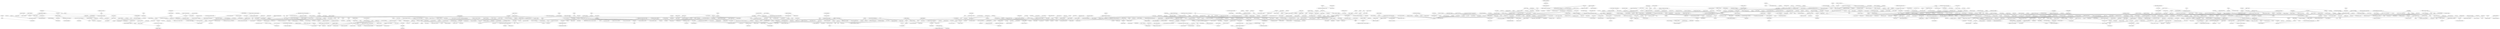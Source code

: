 strict graph layer2 {
	graph [name=layer2];
	node [label="\N"];
	2356	[label="J Org Chem",
		src_id=n1045,
		weight=4.285632133483887];
	56	[label="Molecular Structure",
		level=1,
		src_id=n78,
		weight=6.380264759063721];
	2356 -- 56	[level=2,
		weight=7872.0];
	340	[label="Magnetic Resonance Spectroscopy",
		level=2,
		src_id=n250,
		weight=4.761684894561768];
	2356 -- 340	[level=2,
		weight=2879.0];
	2881	[label="Am J Med Qual",
		src_id=n7490,
		weight=4.190421104431152];
	663	[label="Quality of Health Care",
		level=3,
		src_id=n153,
		weight=4.571263313293457];
	2881 -- 663	[level=3,
		weight=323.0];
	1510	[label="Quality Improvement",
		src_id=n847,
		weight=4.285632133483887];
	2881 -- 1510	[level=3,
		weight=306.0];
	121	[label="Antipsychotic Agents",
		level=2,
		src_id=n301,
		weight=5.332948684692383];
	414	[label="Schizophr Res",
		level=3,
		src_id=n5581,
		weight=4.666474342346191];
	121 -- 414	[level=2,
		weight=1340.0];
	943	[label="Acta Crystallogr C",
		level=3,
		src_id=n1049,
		weight=4.476052761077881];
	153	[label="Crystallography, X-Ray",
		level=2,
		src_id=n380,
		weight=5.142527103424072];
	943 -- 153	[level=3,
		weight=1383.0];
	1140	[label=Neuropsychologia,
		src_id=n5351,
		weight=4.380842208862305];
	1276	[label="Brain Mapping",
		src_id=n295,
		weight=4.380842208862305];
	1140 -- 1276	[level=1,
		weight=1847.0];
	66	[label="Neuropsychological Tests",
		level=1,
		src_id=n174,
		weight=6.189844131469727];
	1140 -- 66	[level=1,
		weight=2078.0];
	223	[label=Attention,
		level=2,
		src_id=n189,
		weight=4.952106475830078];
	1140 -- 223	[level=2,
		weight=1062.0];
	889	[label="Program Evaluation",
		level=3,
		src_id=n224,
		weight=4.476052761077881];
	255	[label="Acad Med",
		level=2,
		src_id=n4242,
		weight=4.856895446777344];
	889 -- 255	[level=3,
		weight=565.0];
	357	[label="J Phycol",
		level=3,
		src_id=n1326,
		weight=4.761684894561768];
	29	[label=Phylogeny,
		level=1,
		src_id=n36,
		weight=7.808424949645996];
	357 -- 29	[level=3,
		weight=149.0];
	736	[label="Drugs, Chinese Herbal",
		level=3,
		src_id=n684,
		weight=4.476052761077881];
	1227	[label="Zhongguo Zhong Yao Za Zhi",
		src_id=n3652,
		weight=4.380842208862305];
	736 -- 1227	[level=3,
		weight=5294.0];
	1563	[label="Ankle Joint",
		src_id=n7775,
		weight=4.285632133483887];
	508	[label="Foot Ankle Int",
		level=3,
		src_id=n8448,
		weight=4.571263313293457];
	1563 -- 508	[level=3,
		weight=796.0];
	603	[label="Foot Ankle Clin",
		level=3,
		src_id=n3782,
		weight=4.571263313293457];
	1563 -- 603	[level=3,
		weight=225.0];
	397	[label="AIDS Behav",
		level=3,
		src_id=n6630,
		weight=4.666474342346191];
	343	[label="Sexual Behavior",
		level=3,
		src_id=n229,
		weight=4.761684894561768];
	397 -- 343	[level=3,
		weight=1208.0];
	2562	[label="Homosexuality, Male",
		src_id=n899,
		weight=4.190421104431152];
	397 -- 2562	[level=3,
		weight=867.0];
	7	[label="HIV Infections",
		level=1,
		src_id=n60,
		weight=11.807270050048828];
	397 -- 7	[level=3,
		weight=3147.0];
	589	[label="BMJ Sex Reprod Health",
		level=3,
		src_id=n4356,
		weight=4.571263313293457];
	2422	[label=Contraception,
		src_id=n975,
		weight=4.190421104431152];
	589 -- 2422	[level=3,
		weight=6.0];
	1579	[label="Clin Chem Lab Med",
		src_id=n7611,
		weight=4.285632133483887];
	1211	[label="Clinical Laboratory Techniques",
		src_id=n3876,
		weight=4.380842208862305];
	1579 -- 1211	[level=3,
		weight=422.0];
	61	[label=Biomarkers,
		level=1,
		src_id=n41,
		weight=6.285054683685303];
	1579 -- 61	[level=3,
		weight=733.0];
	328	[label="J Prosthet Dent",
		level=3,
		src_id=n3481,
		weight=4.761684894561768];
	191	[label="Surface Properties",
		level=2,
		src_id=n124,
		weight=5.047316551208496];
	328 -- 191	[level=3,
		weight=990.0];
	4320	[label="Dental Prosthesis, Implant-Supported",
		src_id=n1351,
		weight=4.190421104431152];
	328 -- 4320	[level=3,
		weight=742.0];
	3035	[label="Transfus Apher Sci",
		src_id=n6863,
		weight=4.190421104431152];
	675	[label="Blood Component Removal",
		level=3,
		src_id=n9752,
		weight=4.476052761077881];
	3035 -- 675	[level=3,
		weight=335.0];
	697	[label="Blood Donors",
		level=3,
		src_id=n8619,
		weight=4.476052761077881];
	3035 -- 697	[level=3,
		weight=323.0];
	194	[label=Iran,
		level=2,
		src_id=n850,
		weight=4.952106475830078];
	715	[label="East Mediterr Health J",
		src_id=n7570,
		weight=4.476052761077881];
	194 -- 715	[level=2,
		weight=555.0];
	157	[label="Risk Assessment",
		level=2,
		src_id=n27,
		weight=5.142527103424072];
	389	[label="Ann Thorac Surg",
		level=3,
		src_id=n7096,
		weight=4.666474342346191];
	157 -- 389	[level=2,
		weight=2383.0];
	749	[label="Risk Anal",
		level=3,
		src_id=n6390,
		weight=4.476052761077881];
	157 -- 749	[level=3,
		weight=1233.0];
	797	[label="Pigment Cell Melanoma Res",
		level=3,
		src_id=n4582,
		weight=4.476052761077881];
	1662	[label=Melanoma,
		src_id=n674,
		weight=4.285632133483887];
	797 -- 1662	[level=3,
		weight=685.0];
	86	[label="Women&apos;&apos;s Health",
		level=1,
		src_id=n96,
		weight=5.7137908935546875];
	744	[label=Menopause,
		level=3,
		src_id=n6579,
		weight=4.476052761077881];
	86 -- 744	[level=3,
		weight=449.0];
	2802	[label="J Womens Health (Larchmt)",
		src_id=n7857,
		weight=4.190421104431152];
	86 -- 2802	[level=1,
		weight=882.0];
	1593	[label=Psychooncology,
		src_id=n7487,
		weight=4.285632133483887];
	232	[label="Adaptation, Psychological",
		level=2,
		src_id=n84,
		weight=4.856895446777344];
	1593 -- 232	[level=2,
		weight=938.0];
	10	[label=Neoplasms,
		level=1,
		src_id=n18,
		weight=10.759952545166016];
	1593 -- 10	[level=2,
		weight=1445.0];
	2950	[label="Int J Cancer",
		src_id=n7225,
		weight=4.190421104431152];
	24	[label="Cell Line, Tumor",
		level=1,
		src_id=n32,
		weight=8.189266204833984];
	2950 -- 24	[level=2,
		weight=2170.0];
	171	[label="Case-Control Studies",
		level=2,
		src_id=n61,
		weight=5.047316551208496];
	2950 -- 171	[level=2,
		weight=1579.0];
	752	[label="Respir Care",
		level=3,
		src_id=n6326,
		weight=4.476052761077881];
	1628	[label="Respiration, Artificial",
		src_id=n720,
		weight=4.285632133483887];
	752 -- 1628	[level=3,
		weight=672.0];
	1004	[label="Psychother Psychosom Med Psychol",
		src_id=n8250,
		weight=4.380842208862305];
	18	[label=Germany,
		level=1,
		src_id=n68,
		weight=9.331793785095215];
	1004 -- 18	[level=2,
		weight=415.0];
	256	[label=Psychotherapy,
		level=2,
		src_id=n424,
		weight=4.856895446777344];
	1004 -- 256	[level=2,
		weight=355.0];
	645	[label="J Wildl Dis",
		level=3,
		src_id=n2205,
		weight=4.571263313293457];
	267	[label=Prevalence,
		level=2,
		src_id=n24,
		weight=4.856895446777344];
	645 -- 267	[level=3,
		weight=344.0];
	2489	[label="Animals, Wild",
		src_id=n9349,
		weight=4.190421104431152];
	645 -- 2489	[level=3,
		weight=1073.0];
	2614	[label="Bird Diseases",
		src_id=n8729,
		weight=4.190421104431152];
	645 -- 2614	[level=3,
		weight=383.0];
	281	[label="Neoplasm Staging",
		level=3,
		src_id=n73,
		weight=4.761684894561768];
	754	[label="Gynecol Oncol",
		level=3,
		src_id=n6244,
		weight=4.476052761077881];
	281 -- 754	[level=3,
		weight=2291.0];
	384	[label="Ann Surg Oncol",
		level=3,
		src_id=n7506,
		weight=4.666474342346191];
	281 -- 384	[level=3,
		weight=3404.0];
	23	[label=France,
		level=1,
		src_id=n85,
		weight=8.284477233886719];
	3102	[label="Arch Pediatr",
		src_id=n6569,
		weight=4.190421104431152];
	23 -- 3102	[level=1,
		weight=1185.0];
	557	[label="J Clin Dent",
		level=3,
		src_id=n5595,
		weight=4.571263313293457];
	3725	[label="Dental Plaque",
		src_id=n3861,
		weight=4.190421104431152];
	557 -- 3725	[level=3,
		weight=181.0];
	819	[label="Brain Res",
		level=3,
		src_id=n4149,
		weight=4.476052761077881];
	21	[label=Immunohistochemistry,
		level=1,
		src_id=n54,
		weight=8.379688262939453];
	819 -- 21	[level=1,
		weight=2278.0];
	2	[label=Rats,
		level=1,
		src_id=n2,
		weight=34.4673957824707];
	819 -- 2	[level=1,
		weight=9057.0];
	17	[label=Brain,
		level=1,
		src_id=n14,
		weight=9.807847023010254];
	819 -- 17	[level=1,
		weight=3505.0];
	197	[label="Polymerase Chain Reaction",
		level=2,
		src_id=n74,
		weight=4.952106475830078];
	1092	[label="J Clin Microbiol",
		src_id=n6318,
		weight=4.380842208862305];
	197 -- 1092	[level=2,
		weight=3708.0];
	1062	[label="Practice Guidelines as Topic",
		src_id=n69,
		weight=4.380842208862305];
	702	[label=BMJ,
		level=3,
		src_id=n8348,
		weight=4.476052761077881];
	1062 -- 702	[level=2,
		weight=1412.0];
	1539	[label=Lakartidningen,
		src_id=n8076,
		weight=4.285632133483887];
	1062 -- 1539	[level=2,
		weight=745.0];
	164	[label="Muscle, Skeletal",
		level=2,
		src_id=n120,
		weight=5.142527103424072];
	205	[label="J Strength Cond Res",
		level=2,
		src_id=n4297,
		weight=4.952106475830078];
	164 -- 205	[level=2,
		weight=2004.0];
	1518	[label="Neuromuscul Disord",
		src_id=n8384,
		weight=4.285632133483887];
	164 -- 1518	[level=3,
		weight=867.0];
	326	[label="J Muscle Res Cell Motil",
		level=3,
		src_id=n3574,
		weight=4.761684894561768];
	164 -- 326	[level=3,
		weight=336.0];
	415	[label="J Appl Physiol (1985)",
		level=3,
		src_id=n5539,
		weight=4.666474342346191];
	164 -- 415	[level=2,
		weight=2960.0];
	1465	[label="Muscle Nerve",
		src_id=n9007,
		weight=4.285632133483887];
	164 -- 1465	[level=3,
		weight=1908.0];
	1480	[label="World Neurosurg",
		src_id=n8836,
		weight=4.285632133483887];
	8	[label="Magnetic Resonance Imaging",
		level=1,
		src_id=n19,
		weight=11.712059020996094];
	1480 -- 8	[level=2,
		weight=1664.0];
	106	[label="Neurosurgical Procedures",
		level=2,
		src_id=n645,
		weight=5.428159236907959];
	1480 -- 106	[level=2,
		weight=2277.0];
	408	[label="Lymphat Res Biol",
		level=3,
		src_id=n6002,
		weight=4.666474342346191];
	92	[label="Breast Neoplasms",
		level=1,
		src_id=n39,
		weight=5.618580341339111];
	408 -- 92	[level=3,
		weight=108.0];
	470	[label=Bioinformatics,
		level=3,
		src_id=n1882,
		weight=4.666474342346191];
	3414	[label="Information Storage and Retrieval",
		src_id=n520,
		weight=4.190421104431152];
	470 -- 3414	[level=3,
		weight=1064.0];
	16	[label=Algorithms,
		level=1,
		src_id=n40,
		weight=9.903057098388672];
	470 -- 16	[level=1,
		weight=6236.0];
	122	[label="Computational Biology",
		level=2,
		src_id=n211,
		weight=5.332948684692383];
	470 -- 122	[level=2,
		weight=3253.0];
	480	[label=Software,
		level=3,
		src_id=n131,
		weight=4.666474342346191];
	470 -- 480	[level=1,
		weight=7195.0];
	482	[label=Women,
		level=3,
		src_id=n129,
		weight=4.666474342346191];
	1523	[label="J Natl Black Nurses Assoc",
		src_id=n8319,
		weight=4.285632133483887];
	482 -- 1523	[level=3,
		weight=30.0];
	402	[label=Neuroimage,
		level=3,
		src_id=n6542,
		weight=4.666474342346191];
	1276 -- 402	[level=1,
		weight=6472.0];
	693	[label="Mil Med",
		level=3,
		src_id=n8910,
		weight=4.476052761077881];
	206	[label="Military Personnel",
		level=2,
		src_id=n408,
		weight=4.952106475830078];
	693 -- 206	[level=1,
		weight=3356.0];
	2823	[label=Warfare,
		src_id=n776,
		weight=4.190421104431152];
	693 -- 2823	[level=3,
		weight=590.0];
	3083	[label="Military Medicine",
		src_id=n665,
		weight=4.190421104431152];
	693 -- 3083	[level=1,
		weight=1536.0];
	367	[label="Curr Protoc Nucleic Acid Chem",
		level=3,
		src_id=n1019,
		weight=4.761684894561768];
	2506	[label=Oligonucleotides,
		src_id=n9245,
		weight=4.190421104431152];
	367 -- 2506	[level=3,
		weight=93.0];
	345	[label="MLO Med Lab Obs",
		level=3,
		src_id=n2204,
		weight=4.761684894561768];
	345 -- 1211	[level=3,
		weight=198.0];
	571	[label="Pharm Pract Manag Q",
		level=3,
		src_id=n4915,
		weight=4.571263313293457];
	2435	[label=Vaccines,
		src_id=n9702,
		weight=4.190421104431152];
	571 -- 2435	[level=3,
		weight=4.0];
	731	[label=Atherosclerosis,
		level=3,
		src_id=n7119,
		weight=4.476052761077881];
	731 -- 61	[level=2,
		weight=1494.0];
	4171	[label=Cholesterol,
		src_id=n1975,
		weight=4.190421104431152];
	731 -- 4171	[level=3,
		weight=793.0];
	355	[label=Inflammation,
		level=2,
		src_id=n144,
		weight=4.761684894561768];
	731 -- 355	[level=2,
		weight=784.0];
	831	[label="Auton Neurosci",
		level=3,
		src_id=n3934,
		weight=4.476052761077881];
	831 -- 2	[level=3,
		weight=640.0];
	814	[label="Magn Reson Med",
		level=3,
		src_id=n4211,
		weight=4.476052761077881];
	814 -- 8	[level=3,
		weight=4922.0];
	275	[label="Carbohydr Res",
		level=2,
		src_id=n1684,
		weight=4.856895446777344];
	275 -- 340	[level=2,
		weight=1595.0];
	120	[label="Liability, Legal",
		level=2,
		src_id=n344,
		weight=5.332948684692383];
	3798	[label="J Leg Med",
		src_id=n3570,
		weight=4.190421104431152];
	120 -- 3798	[level=2,
		weight=55.0];
	615	[label="Med Econ",
		level=3,
		src_id=n3443,
		weight=4.571263313293457];
	120 -- 615	[level=2,
		weight=246.0];
	766	[label="Blood Press Monit",
		level=3,
		src_id=n5717,
		weight=4.476052761077881];
	4161	[label="Blood Pressure",
		src_id=n201,
		weight=4.190421104431152];
	766 -- 4161	[level=3,
		weight=663.0];
	301	[label="Quality of Life",
		level=2,
		src_id=n59,
		weight=4.761684894561768];
	2541	[label="Support Care Cancer",
		src_id=n9110,
		weight=4.190421104431152];
	301 -- 2541	[level=2,
		weight=1353.0];
	1485	[label="Value Health",
		src_id=n8732,
		weight=4.285632133483887];
	301 -- 1485	[level=2,
		weight=501.0];
	995	[label="Qual Life Res",
		src_id=n8405,
		weight=4.380842208862305];
	301 -- 995	[level=2,
		weight=3318.0];
	330	[label="Occupational Health",
		level=3,
		src_id=n329,
		weight=4.761684894561768];
	353	[label="Occup Health Saf",
		level=2,
		src_id=n1700,
		weight=4.761684894561768];
	330 -- 353	[level=2,
		weight=1716.0];
	992	[label="J Occup Environ Med",
		src_id=n8466,
		weight=4.380842208862305];
	330 -- 992	[level=2,
		weight=784.0];
	119	[label="Reconstructive Surgical Procedures",
		level=2,
		src_id=n469,
		weight=5.332948684692383];
	499	[label="Plast Reconstr Surg",
		level=3,
		src_id=n8890,
		weight=4.571263313293457];
	119 -- 499	[level=2,
		weight=3389.0];
	285	[label="Wound Healing",
		level=3,
		src_id=n667,
		weight=4.761684894561768];
	303	[label="J Wound Care",
		level=2,
		src_id=n5670,
		weight=4.761684894561768];
	285 -- 303	[level=3,
		weight=954.0];
	576	[label=Echocardiography,
		level=3,
		src_id=n471,
		weight=4.571263313293457];
	1165	[label="J Am Soc Echocardiogr",
		src_id=n4814,
		weight=4.380842208862305];
	576 -- 1165	[level=3,
		weight=1720.0];
	302	[label=Allergens,
		level=2,
		src_id=n585,
		weight=4.761684894561768];
	282	[label="Contact Dermatitis",
		level=3,
		src_id=n7259,
		weight=4.761684894561768];
	302 -- 282	[level=3,
		weight=1246.0];
	722	[label=Allergy,
		level=3,
		src_id=n7285,
		weight=4.476052761077881];
	302 -- 722	[level=3,
		weight=1430.0];
	710	[label="J Allergy Clin Immunol",
		src_id=n8051,
		weight=4.476052761077881];
	302 -- 710	[level=2,
		weight=1737.0];
	468	[label=Langmuir,
		level=3,
		src_id=n1899,
		weight=4.666474342346191];
	191 -- 468	[level=2,
		weight=5512.0];
	483	[label="Randomized Controlled Trials as Topic",
		level=3,
		src_id=n128,
		weight=4.666474342346191];
	1739	[label="Cochrane Database Syst Rev",
		src_id=n5932,
		weight=4.285632133483887];
	483 -- 1739	[level=3,
		weight=10214.0];
	312	[label="Gan To Kagaku Ryoho",
		level=2,
		src_id=n4739,
		weight=4.761684894561768];
	73	[label="Antineoplastic Combined Chemotherapy Protocols",
		level=1,
		src_id=n110,
		weight=5.999422550201416];
	312 -- 73	[level=2,
		weight=3980.0];
	732	[label="Accid Anal Prev",
		level=3,
		src_id=n7085,
		weight=4.476052761077881];
	260	[label="Wounds and Injuries",
		level=2,
		src_id=n363,
		weight=4.856895446777344];
	732 -- 260	[level=3,
		weight=702.0];
	653	[label="Accidents, Traffic",
		level=3,
		src_id=n1932,
		weight=4.571263313293457];
	732 -- 653	[level=3,
		weight=3192.0];
	640	[label="J Nat Prod",
		level=3,
		src_id=n2306,
		weight=4.571263313293457];
	56 -- 640	[level=3,
		weight=6340.0];
	877	[label="Bioorg Med Chem Lett",
		level=3,
		src_id=n2395,
		weight=4.476052761077881];
	56 -- 877	[level=2,
		weight=6426.0];
	659	[label="Nat Prod Rep",
		level=3,
		src_id=n1739,
		weight=4.571263313293457];
	56 -- 659	[level=3,
		weight=875.0];
	1364	[label="J Am Chem Soc",
		src_id=n1688,
		weight=4.380842208862305];
	56 -- 1364	[level=1,
		weight=5626.0];
	162	[label="Org Lett",
		level=2,
		src_id=n1395,
		weight=5.142527103424072];
	56 -- 162	[level=2,
		weight=11060.0];
	294	[label="Nursing Homes",
		level=3,
		src_id=n628,
		weight=4.761684894561768];
	1318	[label=Provider,
		src_id=n2356,
		weight=4.380842208862305];
	294 -- 1318	[level=3,
		weight=278.0];
	1654	[label="J Am Med Dir Assoc",
		src_id=n6826,
		weight=4.285632133483887];
	294 -- 1654	[level=2,
		weight=1276.0];
	531	[label="J Am Geriatr Soc",
		level=3,
		src_id=n7243,
		weight=4.571263313293457];
	294 -- 531	[level=2,
		weight=798.0];
	368	[label="Social Behavior",
		level=2,
		src_id=n100,
		weight=4.761684894561768];
	867	[label="Proc Biol Sci",
		level=3,
		src_id=n2677,
		weight=4.476052761077881];
	368 -- 867	[level=2,
		weight=541.0];
	1285	[label="Am J Primatol",
		src_id=n2860,
		weight=4.380842208862305];
	368 -- 1285	[level=3,
		weight=429.0];
	568	[label=Romania,
		level=3,
		src_id=n5035,
		weight=4.571263313293457];
	2677	[label="Chirurgia (Bucur)",
		src_id=n8410,
		weight=4.190421104431152];
	568 -- 2677	[level=3,
		weight=328.0];
	2541 -- 10	[level=2,
		weight=2432.0];
	400	[label="Am J Health Syst Pharm",
		level=3,
		src_id=n6590,
		weight=4.666474342346191];
	149	[label=Pharmacists,
		level=2,
		src_id=n631,
		weight=5.142527103424072];
	400 -- 149	[level=2,
		weight=1412.0];
	254	[label="United States Food and Drug Administration",
		level=2,
		src_id=n438,
		weight=4.856895446777344];
	400 -- 254	[level=2,
		weight=490.0];
	150	[label="Family Practice",
		level=2,
		src_id=n581,
		weight=5.142527103424072];
	768	[label="Br J Gen Pract",
		level=3,
		src_id=n5610,
		weight=4.476052761077881];
	150 -- 768	[level=1,
		weight=1886.0];
	3167	[label="Aust Fam Physician",
		src_id=n6237,
		weight=4.190421104431152];
	150 -- 3167	[level=1,
		weight=1248.0];
	3501	[label="Fam Med",
		src_id=n4771,
		weight=4.190421104431152];
	150 -- 3501	[level=2,
		weight=1698.0];
	1807	[label="Can Fam Physician",
		src_id=n5335,
		weight=4.285632133483887];
	150 -- 1807	[level=1,
		weight=1710.0];
	1412	[label="J Exp Bot",
		src_id=n1082,
		weight=4.380842208862305];
	175	[label="Gene Expression Regulation, Plant",
		level=2,
		src_id=n412,
		weight=5.047316551208496];
	1412 -- 175	[level=2,
		weight=2462.0];
	2508	[label=Photosynthesis,
		src_id=n924,
		weight=4.190421104431152];
	1412 -- 2508	[level=2,
		weight=851.0];
	894	[label="J Fish Biol",
		level=3,
		src_id=n2200,
		weight=4.476052761077881];
	3072	[label=Fishes,
		src_id=n671,
		weight=4.190421104431152];
	894 -- 3072	[level=3,
		weight=675.0];
	3566	[label="J R Coll Physicians Edinb",
		src_id=n4516,
		weight=4.190421104431152];
	802	[label=Scotland,
		level=3,
		src_id=n4426,
		weight=4.476052761077881];
	3566 -- 802	[level=3,
		weight=164.0];
	1	[label="History, 20th Century",
		level=1,
		src_id=n4,
		weight=45.60703659057617];
	3566 -- 1	[level=3,
		weight=145.0];
	764	[label="J Am Acad Psychiatry Law",
		level=3,
		src_id=n5736,
		weight=4.476052761077881];
	36	[label="Mental Disorders",
		level=1,
		src_id=n66,
		weight=7.427582263946533];
	764 -- 36	[level=3,
		weight=344.0];
	678	[label="J Trauma",
		level=3,
		src_id=n9483,
		weight=4.476052761077881];
	678 -- 260	[level=2,
		weight=1273.0];
	12	[label="Tomography, X-Ray Computed",
		level=1,
		src_id=n15,
		weight=10.09347915649414];
	678 -- 12	[level=2,
		weight=868.0];
	4305	[label="BMC Bioinformatics",
		src_id=n1412,
		weight=4.190421104431152];
	4305 -- 16	[level=3,
		weight=4107.0];
	3721	[label="Databases, Genetic",
		src_id=n3879,
		weight=4.190421104431152];
	4305 -- 3721	[level=3,
		weight=1122.0];
	536	[label="Intubation, Intratracheal",
		level=3,
		src_id=n695,
		weight=4.571263313293457];
	297	[label="Anesth Analg",
		level=3,
		src_id=n6198,
		weight=4.761684894561768];
	536 -- 297	[level=3,
		weight=866.0];
	839	[label=Glia,
		level=3,
		src_id=n3633,
		weight=4.476052761077881];
	55	[label="Cells, Cultured",
		level=1,
		src_id=n17,
		weight=6.475475311279297];
	839 -- 55	[level=3,
		weight=1295.0];
	621	[label="Purinergic Signal",
		level=3,
		src_id=n3259,
		weight=4.571263313293457];
	621 -- 2	[level=3,
		weight=88.0];
	393	[label="Catheter Cardiovasc Interv",
		level=3,
		src_id=n6815,
		weight=4.666474342346191];
	11	[label="Time Factors",
		level=1,
		src_id=n1,
		weight=10.379110336303711];
	393 -- 11	[level=3,
		weight=2490.0];
	3588	[label="Prosthesis Design",
		src_id=n442,
		weight=4.190421104431152];
	393 -- 3588	[level=3,
		weight=1710.0];
	798	[label=Stents,
		level=3,
		src_id=n458,
		weight=4.476052761077881];
	393 -- 798	[level=3,
		weight=2426.0];
	610	[label="Coronary Angiography",
		level=3,
		src_id=n362,
		weight=4.571263313293457];
	393 -- 610	[level=3,
		weight=2475.0];
	735	[label=Bioreactors,
		src_id=n686,
		weight=4.476052761077881];
	141	[label="Bioresour Technol",
		level=2,
		src_id=n1333,
		weight=5.237737655639648];
	735 -- 141	[level=1,
		weight=4829.0];
	365	[label="Water Sci Technol",
		level=3,
		src_id=n1071,
		weight=4.761684894561768];
	735 -- 365	[level=1,
		weight=2876.0];
	272	[label="J Environ Radioact",
		level=2,
		src_id=n1745,
		weight=4.856895446777344];
	1908	[label="Radiation Monitoring",
		src_id=n4452,
		weight=4.285632133483887];
	272 -- 1908	[level=2,
		weight=1873.0];
	332	[label="BMC Genomics",
		level=3,
		src_id=n3156,
		weight=4.761684894561768];
	905	[label="Gene Expression Profiling",
		level=3,
		src_id=n188,
		weight=4.476052761077881];
	332 -- 905	[level=1,
		weight=3549.0];
	84	[label="Polymorphism, Single Nucleotide",
		level=1,
		src_id=n190,
		weight=5.809001922607422];
	332 -- 84	[level=1,
		weight=1445.0];
	2319	[label="Plant Biol (Stuttg)",
		src_id=n1191,
		weight=4.285632133483887];
	347	[label="Plant Leaves",
		level=3,
		src_id=n219,
		weight=4.761684894561768];
	2319 -- 347	[level=3,
		weight=422.0];
	1496	[label=Pollen,
		src_id=n8637,
		weight=4.285632133483887];
	2319 -- 1496	[level=3,
		weight=136.0];
	390	[label="Electronic Health Records",
		level=3,
		src_id=n702,
		weight=4.666474342346191];
	258	[label="Stud Health Technol Inform",
		level=2,
		src_id=n3706,
		weight=4.856895446777344];
	390 -- 258	[level=3,
		weight=1574.0];
	225	[label="J Bacteriol",
		level=2,
		src_id=n1642,
		weight=4.952106475830078];
	488	[label="Escherichia coli",
		level=3,
		src_id=n102,
		weight=4.666474342346191];
	225 -- 488	[level=3,
		weight=3094.0];
	14	[label="Molecular Sequence Data",
		level=1,
		src_id=n16,
		weight=9.998268127441406];
	225 -- 14	[level=1,
		weight=5745.0];
	91	[label="Bacterial Proteins",
		level=1,
		src_id=n82,
		weight=5.618580341339111];
	225 -- 91	[level=1,
		weight=7765.0];
	3207	[label="Promoter Regions, Genetic",
		src_id=n610,
		weight=4.190421104431152];
	225 -- 3207	[level=3,
		weight=1618.0];
	668	[label="Zhonghua Yi Shi Za Zhi",
		level=3,
		src_id=n1272,
		weight=4.571263313293457];
	35	[label=China,
		level=1,
		src_id=n98,
		weight=7.427582263946533];
	668 -- 35	[level=3,
		weight=462.0];
	784	[label="Aviakosm Ekolog Med",
		level=3,
		src_id=n4873,
		weight=4.476052761077881];
	75	[label="Space Flight",
		level=1,
		src_id=n615,
		weight=5.904212474822998];
	784 -- 75	[level=3,
		weight=404.0];
	4591	[label=Thailand,
		src_id=n10128,
		weight=4.190421104431152];
	2458	[label="J Med Assoc Thai",
		src_id=n9511,
		weight=4.190421104431152];
	4591 -- 2458	[level=3,
		weight=3342.0];
	2748	[label="Southeast Asian J Trop Med Public Health",
		src_id=n8073,
		weight=4.190421104431152];
	4591 -- 2748	[level=3,
		weight=1233.0];
	822	[label="SAAD Dig",
		level=3,
		src_id=n4137,
		weight=4.476052761077881];
	2366	[label="Anesthesia, Dental",
		src_id=n10229,
		weight=4.285632133483887];
	822 -- 2366	[level=3,
		weight=121.0];
	713	[label="Noise Health",
		level=3,
		src_id=n7618,
		weight=4.476052761077881];
	2840	[label=Noise,
		src_id=n7697,
		weight=4.190421104431152];
	713 -- 2840	[level=3,
		weight=228.0];
	314	[label="Dose-Response Relationship, Drug",
		level=3,
		src_id=n44,
		weight=4.761684894561768];
	3831	[label="Eur J Pharmacol",
		src_id=n3394,
		weight=4.190421104431152];
	314 -- 3831	[level=3,
		weight=4085.0];
	753	[label="J Clin Pharmacol",
		level=3,
		src_id=n6245,
		weight=4.476052761077881];
	314 -- 753	[level=3,
		weight=585.0];
	862	[label=Chemosphere,
		level=3,
		src_id=n2775,
		weight=4.476052761077881];
	99	[label="Water Pollutants, Chemical",
		level=2,
		src_id=n352,
		weight=5.523369789123535];
	862 -- 99	[level=1,
		weight=6519.0];
	1971	[label=Soil,
		src_id=n396,
		weight=4.285632133483887];
	862 -- 1971	[level=1,
		weight=2307.0];
	692	[label=Headache,
		level=3,
		src_id=n8911,
		weight=4.476052761077881];
	686	[label="Migraine Disorders",
		level=3,
		src_id=n9273,
		weight=4.476052761077881];
	692 -- 686	[level=3,
		weight=2026.0];
	582	[label="J Nurs Adm",
		level=3,
		src_id=n4642,
		weight=4.571263313293457];
	374	[label="Nurse Administrators",
		level=3,
		src_id=n842,
		weight=4.666474342346191];
	582 -- 374	[level=3,
		weight=744.0];
	4179	[label="Models, Nursing",
		src_id=n1937,
		weight=4.190421104431152];
	582 -- 4179	[level=3,
		weight=235.0];
	918	[label="Nursing Staff, Hospital",
		level=3,
		src_id=n164,
		weight=4.476052761077881];
	582 -- 918	[level=2,
		weight=873.0];
	112	[label=Leadership,
		level=2,
		src_id=n182,
		weight=5.428159236907959];
	582 -- 112	[level=2,
		weight=616.0];
	27	[label="Prospective Studies",
		level=1,
		src_id=n6,
		weight=8.094056129455566];
	2458 -- 27	[level=3,
		weight=861.0];
	329	[label=Larva,
		level=3,
		src_id=n332,
		weight=4.761684894561768];
	217	[label="J Econ Entomol",
		level=2,
		src_id=n2218,
		weight=4.952106475830078];
	329 -- 217	[level=3,
		weight=1250.0];
	826	[label="Diagnosis (Berl)",
		level=3,
		src_id=n4066,
		weight=4.476052761077881];
	971	[label="Patient Safety",
		src_id=n902,
		weight=4.380842208862305];
	826 -- 971	[level=3,
		weight=16.0];
	912	[label="Biomed Instrum Technol",
		level=3,
		src_id=n1775,
		weight=4.476052761077881];
	3459	[label="Equipment Failure Analysis",
		src_id=n497,
		weight=4.190421104431152];
	912 -- 3459	[level=3,
		weight=305.0];
	777	[label="AORN J",
		level=3,
		src_id=n5397,
		weight=4.476052761077881];
	439	[label="Safety Management",
		level=3,
		src_id=n337,
		weight=4.666474342346191];
	777 -- 439	[level=3,
		weight=247.0];
	1369	[label="J Mol Biol",
		src_id=n1641,
		weight=4.380842208862305];
	153 -- 1369	[level=2,
		weight=3627.0];
	3332	[label="Home Healthc Nurse",
		src_id=n5528,
		weight=4.190421104431152];
	635	[label="Home Care Services",
		level=3,
		src_id=n2529,
		weight=4.571263313293457];
	3332 -- 635	[level=3,
		weight=1067.0];
	1151	[label="Community Health Nursing",
		src_id=n5007,
		weight=4.380842208862305];
	3332 -- 1151	[level=3,
		weight=506.0];
	2241	[label="Hosp Health Netw",
		src_id=n1819,
		weight=4.285632133483887];
	1659	[label="Hospital Administration",
		src_id=n679,
		weight=4.285632133483887];
	2241 -- 1659	[level=3,
		weight=561.0];
	2241 -- 112	[level=3,
		weight=271.0];
	64	[label="Plant Extracts",
		level=1,
		src_id=n140,
		weight=6.285054683685303];
	611	[label="J Ethnopharmacol",
		level=3,
		src_id=n3561,
		weight=4.571263313293457];
	64 -- 611	[level=3,
		weight=5668.0];
	263	[label="J Agric Food Chem",
		level=2,
		src_id=n3473,
		weight=4.856895446777344];
	64 -- 263	[level=1,
		weight=3441.0];
	670	[label=England,
		level=3,
		src_id=n107,
		weight=4.571263313293457];
	702 -- 670	[level=3,
		weight=3312.0];
	849	[label="Drug Industry",
		level=3,
		src_id=n323,
		weight=4.476052761077881];
	702 -- 849	[level=3,
		weight=1352.0];
	9	[label="United Kingdom",
		level=1,
		src_id=n30,
		weight=11.236005783081055];
	702 -- 9	[level=2,
		weight=9614.0];
	169	[label="Delivery of Health Care",
		level=2,
		src_id=n70,
		weight=5.047316551208496];
	702 -- 169	[level=2,
		weight=1316.0];
	34	[label="Diabetes Mellitus, Type 2",
		level=1,
		src_id=n137,
		weight=7.618003845214844];
	3155	[label="Vnitr Lek",
		src_id=n6290,
		weight=4.190421104431152];
	34 -- 3155	[level=3,
		weight=231.0];
	378	[label="Diabetes Care",
		level=3,
		src_id=n8228,
		weight=4.666474342346191];
	34 -- 378	[level=1,
		weight=4619.0];
	842	[label="Visual Perception",
		level=3,
		src_id=n358,
		weight=4.476052761077881];
	561	[label="Exp Brain Res",
		level=3,
		src_id=n5435,
		weight=4.571263313293457];
	842 -- 561	[level=3,
		weight=1003.0];
	450	[label="Conservation of Natural Resources",
		level=3,
		src_id=n281,
		weight=4.666474342346191];
	479	[label="Waste Manag",
		level=3,
		src_id=n1327,
		weight=4.666474342346191];
	450 -- 479	[level=3,
		weight=645.0];
	1192	[label=Science,
		src_id=n4138,
		weight=4.380842208862305];
	450 -- 1192	[level=3,
		weight=1304.0];
	758	[label="Plants, Medicinal",
		level=3,
		src_id=n602,
		weight=4.476052761077881];
	758 -- 1227	[level=3,
		weight=2680.0];
	758 -- 611	[level=3,
		weight=2308.0];
	338	[label=Taiwan,
		level=3,
		src_id=n2563,
		weight=4.761684894561768];
	2398	[label="J Microbiol Immunol Infect",
		src_id=n9866,
		weight=4.190421104431152];
	338 -- 2398	[level=3,
		weight=694.0];
	829	[label="J Vis",
		level=3,
		src_id=n3970,
		weight=4.476052761077881];
	442	[label="Photic Stimulation",
		level=3,
		src_id=n324,
		weight=4.666474342346191];
	829 -- 442	[level=3,
		weight=1722.0];
	906	[label="Behavior, Animal",
		level=3,
		src_id=n183,
		weight=4.476052761077881];
	437	[label="Behav Brain Res",
		level=3,
		src_id=n3571,
		weight=4.666474342346191];
	906 -- 437	[level=3,
		weight=2084.0];
	3516	[label="Nurs Outlook",
		src_id=n4698,
		weight=4.190421104431152];
	418	[label="Nursing Research",
		level=3,
		src_id=n534,
		weight=4.666474342346191];
	3516 -- 418	[level=3,
		weight=246.0];
	57	[label="Nurse&apos;&apos;s Role",
		level=1,
		src_id=n58,
		weight=6.380264759063721];
	3516 -- 57	[level=3,
		weight=217.0];
	563	[label="J Biomech",
		level=3,
		src_id=n5346,
		weight=4.571263313293457];
	20	[label="Models, Biological",
		level=1,
		src_id=n22,
		weight=8.855741500854492];
	563 -- 20	[level=1,
		weight=2580.0];
	95	[label="Biomechanical Phenomena",
		level=1,
		src_id=n117,
		weight=5.618580341339111];
	563 -- 95	[level=1,
		weight=3585.0];
	3776	[label="Education, Medical",
		src_id=n367,
		weight=4.190421104431152];
	1238	[label="Med Educ",
		src_id=n3540,
		weight=4.380842208862305];
	3776 -- 1238	[level=3,
		weight=1529.0];
	3776 -- 255	[level=3,
		weight=1751.0];
	178	[label="Nurs Stand",
		level=2,
		src_id=n2919,
		weight=5.047316551208496];
	663 -- 178	[level=3,
		weight=535.0];
	3120	[label="Clin Transpl",
		src_id=n6474,
		weight=4.190421104431152];
	207	[label="Kidney Transplantation",
		level=2,
		src_id=n384,
		weight=4.952106475830078];
	3120 -- 207	[level=3,
		weight=376.0];
	4563	[label=Isoantibodies,
		src_id=n10369,
		weight=4.190421104431152];
	3120 -- 4563	[level=3,
		weight=135.0];
	774	[label="J Laryngol Otol Suppl",
		level=3,
		src_id=n5484,
		weight=4.476052761077881];
	3054	[label=Otolaryngology,
		src_id=n6789,
		weight=4.190421104431152];
	774 -- 3054	[level=3,
		weight=33.0];
	102	[label="Reproducibility of Results",
		level=2,
		src_id=n21,
		weight=5.523369789123535];
	271	[label="J Chromatogr A",
		level=2,
		src_id=n1821,
		weight=4.856895446777344];
	102 -- 271	[level=1,
		weight=4994.0];
	102 -- 1165	[level=3,
		weight=1192.0];
	1203	[label="Annu Int Conf IEEE Eng Med Biol Soc",
		src_id=n4073,
		weight=4.380842208862305];
	102 -- 1203	[level=1,
		weight=3322.0];
	577	[label="Ultrasound Med Biol",
		level=3,
		src_id=n4702,
		weight=4.571263313293457];
	102 -- 577	[level=2,
		weight=1294.0];
	3831 -- 2	[level=3,
		weight=6339.0];
	2582	[label="Aust N Z J Psychiatry",
		src_id=n8882,
		weight=4.190421104431152];
	2582 -- 36	[level=1,
		weight=820.0];
	43	[label=Australia,
		level=1,
		src_id=n173,
		weight=7.1419501304626465];
	2582 -- 43	[level=1,
		weight=715.0];
	654	[label="Capitation Manag Rep",
		level=3,
		src_id=n1910,
		weight=4.571263313293457];
	4410	[label="Capitation Fee",
		src_id=n11945,
		weight=4.190421104431152];
	654 -- 4410	[level=3,
		weight=265.0];
	1602	[label=Insecticides,
		src_id=n743,
		weight=4.285632133483887];
	462	[label="Pest Manag Sci",
		level=3,
		src_id=n1998,
		weight=4.666474342346191];
	1602 -- 462	[level=3,
		weight=1264.0];
	1602 -- 217	[level=3,
		weight=1601.0];
	1387	[label="Area Under Curve",
		src_id=n1385,
		weight=4.380842208862305];
	884	[label="J Vet Pharmacol Ther",
		level=3,
		src_id=n2311,
		weight=4.476052761077881];
	1387 -- 884	[level=3,
		weight=543.0];
	1387 -- 753	[level=3,
		weight=778.0];
	768 -- 9	[level=1,
		weight=1354.0];
	1052	[label="Am J Cardiol",
		src_id=n7108,
		weight=4.380842208862305];
	88	[label="Myocardial Infarction",
		level=1,
		src_id=n157,
		weight=5.7137908935546875];
	1052 -- 88	[level=1,
		weight=2412.0];
	13	[label="Follow-Up Studies",
		level=1,
		src_id=n8,
		weight=9.998268127441406];
	1052 -- 13	[level=1,
		weight=3877.0];
	551	[label="Liver Cirrhosis",
		level=3,
		src_id=n588,
		weight=4.571263313293457];
	558	[label=Hepatology,
		level=3,
		src_id=n5523,
		weight=4.571263313293457];
	551 -- 558	[level=3,
		weight=1524.0];
	1308	[label="Issue Brief Health Policy Track Serv",
		src_id=n2476,
		weight=4.380842208862305];
	71	[label="State Government",
		level=1,
		src_id=n175,
		weight=6.094633102416992];
	1308 -- 71	[level=1,
		weight=554.0];
	1269	[label=Medicaid,
		src_id=n302,
		weight=4.380842208862305];
	1308 -- 1269	[level=1,
		weight=242.0];
	3116	[label=Anxiety,
		src_id=n650,
		weight=4.190421104431152];
	437 -- 3116	[level=3,
		weight=937.0];
	437 -- 2	[level=3,
		weight=3781.0];
	350	[label="Nurse Practitioners",
		level=3,
		src_id=n1951,
		weight=4.761684894561768];
	3122	[label="J Pediatr Health Care",
		src_id=n6459,
		weight=4.190421104431152];
	350 -- 3122	[level=3,
		weight=359.0];
	366	[label="Plant Physiol",
		level=3,
		src_id=n1048,
		weight=4.761684894561768];
	175 -- 366	[level=2,
		weight=3977.0];
	420	[label="J Minim Invasive Gynecol",
		level=3,
		src_id=n5196,
		weight=4.666474342346191];
	2411	[label="Gynecologic Surgical Procedures",
		src_id=n9820,
		weight=4.190421104431152];
	420 -- 2411	[level=3,
		weight=444.0];
	4450	[label=Hysteroscopy,
		src_id=n11517,
		weight=4.190421104431152];
	420 -- 4450	[level=3,
		weight=441.0];
	72	[label=Laparoscopy,
		level=1,
		src_id=n166,
		weight=6.094633102416992];
	420 -- 72	[level=3,
		weight=1544.0];
	2735	[label="Behav Res Ther",
		src_id=n8110,
		weight=4.190421104431152];
	3116 -- 2735	[level=3,
		weight=510.0];
	597	[label="J Therm Biol",
		level=3,
		src_id=n4161,
		weight=4.571263313293457];
	372	[label=Temperature,
		level=3,
		src_id=n89,
		weight=4.666474342346191];
	597 -- 372	[level=3,
		weight=274.0];
	940	[label="Athletic Performance",
		level=3,
		src_id=n1111,
		weight=4.476052761077881];
	205 -- 940	[level=3,
		weight=1964.0];
	295	[label=Anticoagulants,
		level=3,
		src_id=n627,
		weight=4.761684894561768];
	516	[label="Thromb Haemost",
		level=3,
		src_id=n8211,
		weight=4.571263313293457];
	295 -- 516	[level=3,
		weight=1141.0];
	1290	[label=Genetics,
		src_id=n2794,
		weight=4.380842208862305];
	83	[label=Mutation,
		level=1,
		src_id=n26,
		weight=5.809001922607422];
	1290 -- 83	[level=2,
		weight=2262.0];
	216	[label="Models, Genetic",
		level=2,
		src_id=n230,
		weight=4.952106475830078];
	1290 -- 216	[level=2,
		weight=2167.0];
	1378	[label="Eukaryot Cell",
		src_id=n1474,
		weight=4.380842208862305];
	1378 -- 14	[level=3,
		weight=726.0];
	4173	[label="Fungal Proteins",
		src_id=n1958,
		weight=4.190421104431152];
	1378 -- 4173	[level=3,
		weight=804.0];
	2892	[label="Cell Adhesion",
		src_id=n745,
		weight=4.190421104431152];
	901	[label="Cell Commun Adhes",
		level=3,
		src_id=n2052,
		weight=4.476052761077881];
	2892 -- 901	[level=3,
		weight=80.0];
	436	[label=Biomaterials,
		level=3,
		src_id=n3577,
		weight=4.666474342346191];
	2892 -- 436	[level=3,
		weight=1451.0];
	888	[label="Bull Med Libr Assoc",
		level=3,
		src_id=n2257,
		weight=4.476052761077881];
	1024	[label="Libraries, Medical",
		src_id=n7733,
		weight=4.380842208862305];
	888 -- 1024	[level=3,
		weight=55.0];
	1512	[label="Psychiatr Serv",
		src_id=n8461,
		weight=4.285632133483887];
	36 -- 1512	[level=3,
		weight=2296.0];
	3099	[label="J Psychiatr Ment Health Nurs",
		src_id=n6586,
		weight=4.190421104431152];
	36 -- 3099	[level=2,
		weight=680.0];
	1980	[label=Lipopolysaccharides,
		src_id=n3887,
		weight=4.285632133483887];
	607	[label="J Endotoxin Res",
		level=3,
		src_id=n3749,
		weight=4.571263313293457];
	1980 -- 607	[level=3,
		weight=230.0];
	1972	[label="Int Immunopharmacol",
		src_id=n3941,
		weight=4.285632133483887];
	1980 -- 1972	[level=3,
		weight=840.0];
	2348	[label=Minnesota,
		src_id=n10589,
		weight=4.285632133483887];
	1617	[label="Minn Med",
		src_id=n7304,
		weight=4.285632133483887];
	2348 -- 1617	[level=2,
		weight=2139.0];
	2571	[label="Mayo Clin Proc",
		src_id=n8956,
		weight=4.190421104431152];
	2348 -- 2571	[level=2,
		weight=328.0];
	926	[label=Ireland,
		level=3,
		src_id=n1371,
		weight=4.476052761077881];
	2385	[label="Ir Med J",
		src_id=n9918,
		weight=4.190421104431152];
	926 -- 2385	[level=3,
		weight=1311.0];
	1065	[label="MMW Fortschr Med",
		src_id=n6828,
		weight=4.380842208862305];
	18 -- 1065	[level=1,
		weight=3466.0];
	176	[label="Sensitivity and Specificity",
		level=2,
		src_id=n35,
		weight=5.047316551208496];
	176 -- 271	[level=1,
		weight=3128.0];
	176 -- 1092	[level=1,
		weight=3916.0];
	3392	[label="BMJ Qual Saf",
		src_id=n5280,
		weight=4.190421104431152];
	3392 -- 1510	[level=3,
		weight=308.0];
	3392 -- 971	[level=3,
		weight=320.0];
	1783	[label=Prostate,
		src_id=n5504,
		weight=4.285632133483887];
	2514	[label=Prostate,
		src_id=n9228,
		weight=4.190421104431152];
	1783 -- 2514	[level=3,
		weight=900.0];
	37	[label="Prostatic Neoplasms",
		level=1,
		src_id=n206,
		weight=7.427582263946533];
	1783 -- 37	[level=3,
		weight=2746.0];
	1415	[label=Rhinoplasty,
		src_id=n10337,
		weight=4.380842208862305];
	1622	[label="Aesthetic Plast Surg",
		src_id=n7268,
		weight=4.285632133483887];
	1415 -- 1622	[level=3,
		weight=346.0];
	595	[label="Facial Plast Surg",
		level=3,
		src_id=n4202,
		weight=4.571263313293457];
	1415 -- 595	[level=3,
		weight=352.0];
	2952	[label="Community Dent Oral Epidemiol",
		src_id=n7217,
		weight=4.190421104431152];
	734	[label="Oral Health",
		level=3,
		src_id=n688,
		weight=4.476052761077881];
	2952 -- 734	[level=3,
		weight=363.0];
	158	[label="Dental Caries",
		level=2,
		src_id=n268,
		weight=5.142527103424072];
	2952 -- 158	[level=3,
		weight=437.0];
	46	[label=Spain,
		level=1,
		src_id=n167,
		weight=7.04673957824707];
	2450	[label="Aten Primaria",
		src_id=n9558,
		weight=4.190421104431152];
	46 -- 2450	[level=1,
		weight=1324.0];
	1880	[label="Mice, Transgenic",
		src_id=n477,
		weight=4.285632133483887];
	135	[label="J Immunol",
		level=2,
		src_id=n3435,
		weight=5.237737655639648];
	1880 -- 135	[level=3,
		weight=4509.0];
	865	[label="Natl Toxicol Program Genet Modif Model Rep",
		level=3,
		src_id=n2701,
		weight=4.476052761077881];
	1880 -- 865	[level=3,
		weight=15.0];
	592	[label="Indoor Air",
		level=3,
		src_id=n4302,
		weight=4.571263313293457];
	79	[label="Environmental Monitoring",
		level=1,
		src_id=n155,
		weight=5.904212474822998];
	592 -- 79	[level=3,
		weight=321.0];
	648	[label="Genetic Variation",
		level=3,
		src_id=n207,
		weight=4.571263313293457];
	457	[label="Mol Ecol",
		level=3,
		src_id=n2408,
		weight=4.666474342346191];
	648 -- 457	[level=3,
		weight=3055.0];
	2479	[label="Speech Acoustics",
		src_id=n9388,
		weight=4.190421104431152];
	290	[label="J Voice",
		level=3,
		src_id=n6462,
		weight=4.761684894561768];
	2479 -- 290	[level=3,
		weight=844.0];
	174	[label="J Acoust Soc Am",
		level=2,
		src_id=n4155,
		weight=5.047316551208496];
	2479 -- 174	[level=3,
		weight=1356.0];
	3515	[label="Vopr Virusol",
		src_id=n4705,
		weight=4.190421104431152];
	4357	[label="Antigens, Viral",
		src_id=n12626,
		weight=4.190421104431152];
	3515 -- 4357	[level=3,
		weight=102.0];
	154	[label=Russia,
		level=2,
		src_id=n369,
		weight=5.142527103424072];
	3515 -- 154	[level=3,
		weight=222.0];
	260 -- 303	[level=2,
		weight=519.0];
	526	[label="J Neurotrauma",
		level=3,
		src_id=n7413,
		weight=4.571263313293457];
	526 -- 2	[level=3,
		weight=1429.0];
	423	[label="Spinal Cord Injuries",
		level=3,
		src_id=n4443,
		weight=4.666474342346191];
	526 -- 423	[level=3,
		weight=962.0];
	4045	[label="Stud Hist Philos Biol Biomed Sci",
		src_id=n2475,
		weight=4.190421104431152];
	4045 -- 1	[level=2,
		weight=318.0];
	259	[label=Philosophy,
		level=2,
		src_id=n364,
		weight=4.856895446777344];
	4045 -- 259	[level=2,
		weight=157.0];
	460	[label=Prejudice,
		level=3,
		src_id=n210,
		weight=4.666474342346191];
	532	[label="J Homosex",
		level=3,
		src_id=n7237,
		weight=4.571263313293457];
	460 -- 532	[level=3,
		weight=209.0];
	1993	[label="Nurs N Z",
		src_id=n3764,
		weight=4.285632133483887];
	362	[label="New Zealand",
		level=3,
		src_id=n1098,
		weight=4.761684894561768];
	1993 -- 362	[level=3,
		weight=2819.0];
	2075	[label="Nursing Staff",
		src_id=n310,
		weight=4.285632133483887];
	1993 -- 2075	[level=3,
		weight=522.0];
	850	[label="Am J Physiol Renal Physiol",
		level=3,
		src_id=n3135,
		weight=4.476052761077881];
	850 -- 2	[level=1,
		weight=2203.0];
	331	[label=Kidney,
		level=3,
		src_id=n321,
		weight=4.761684894561768];
	850 -- 331	[level=1,
		weight=2245.0];
	528	[label="Zhongguo Zhen Jiu",
		level=3,
		src_id=n7378,
		weight=4.571263313293457];
	2367	[label="Acupuncture Points",
		src_id=n10215,
		weight=4.285632133483887];
	528 -- 2367	[level=2,
		weight=2119.0];
	1111	[label="Acupuncture Therapy",
		src_id=n5859,
		weight=4.380842208862305];
	528 -- 1111	[level=2,
		weight=2735.0];
	1043	[label="Virus Replication",
		src_id=n734,
		weight=4.380842208862305];
	213	[label="J Virol",
		level=2,
		src_id=n2750,
		weight=4.952106475830078];
	1043 -- 213	[level=2,
		weight=6058.0];
	2017	[label="Antiviral Res",
		src_id=n3584,
		weight=4.285632133483887];
	1043 -- 2017	[level=2,
		weight=989.0];
	919	[label="Environ Sci Technol",
		src_id=n1628,
		weight=4.476052761077881];
	904	[label="Oxidation-Reduction",
		level=3,
		src_id=n192,
		weight=4.476052761077881];
	919 -- 904	[level=1,
		weight=2786.0];
	919 -- 79	[level=1,
		weight=5769.0];
	246	[label="Plant Diseases",
		level=2,
		src_id=n556,
		weight=4.856895446777344];
	165	[label="Theor Appl Genet",
		level=2,
		src_id=n1043,
		weight=5.142527103424072];
	246 -- 165	[level=2,
		weight=1148.0];
	200	[label="Students, Medical",
		level=2,
		src_id=n584,
		weight=4.952106475830078];
	200 -- 255	[level=2,
		weight=1439.0];
	3053	[label=Mammaplasty,
		src_id=n6791,
		weight=4.190421104431152];
	1622 -- 3053	[level=3,
		weight=618.0];
	544	[label=Endoscopy,
		level=3,
		src_id=n646,
		weight=4.571263313293457];
	2454	[label=Laryngoscope,
		src_id=n9545,
		weight=4.190421104431152];
	544 -- 2454	[level=3,
		weight=965.0];
	89	[label=Bacteria,
		level=1,
		src_id=n134,
		weight=5.7137908935546875];
	2256	[label="Appl Environ Microbiol",
		src_id=n1695,
		weight=4.285632133483887];
	89 -- 2256	[level=1,
		weight=2327.0];
	235	[label=Nigeria,
		level=2,
		src_id=n740,
		weight=4.856895446777344];
	2472	[label="Pan Afr Med J",
		src_id=n9435,
		weight=4.190421104431152];
	235 -- 2472	[level=2,
		weight=390.0];
	50	[label=Dogs,
		level=1,
		src_id=n212,
		weight=6.951528549194336];
	337	[label="Vet Rec",
		level=3,
		src_id=n2771,
		weight=4.761684894561768];
	50 -- 337	[level=1,
		weight=2295.0];
	140	[label="Mod Healthc",
		level=2,
		src_id=n1709,
		weight=5.237737655639648];
	111	[label=Medicare,
		level=2,
		src_id=n185,
		weight=5.428159236907959];
	140 -- 111	[level=2,
		weight=855.0];
	885	[label="Quality Assurance, Health Care",
		level=3,
		src_id=n228,
		weight=4.476052761077881];
	140 -- 885	[level=3,
		weight=462.0];
	168	[label=Politics,
		level=2,
		src_id=n76,
		weight=5.047316551208496];
	140 -- 168	[level=2,
		weight=1109.0];
	63	[label=Asthma,
		level=1,
		src_id=n209,
		weight=6.285054683685303];
	969	[label="Eur Respir J",
		src_id=n9061,
		weight=4.380842208862305];
	63 -- 969	[level=1,
		weight=1496.0];
	63 -- 710	[level=1,
		weight=3307.0];
	2539	[label="Am J Respir Crit Care Med",
		src_id=n9117,
		weight=4.190421104431152];
	63 -- 2539	[level=2,
		weight=1684.0];
	550	[label="Genetic Vectors",
		level=3,
		src_id=n604,
		weight=4.571263313293457];
	836	[label="Gene Ther",
		level=3,
		src_id=n3735,
		weight=4.476052761077881];
	550 -- 836	[level=3,
		weight=1910.0];
	434	[label="Methods Mol Biol",
		level=3,
		src_id=n3707,
		weight=4.666474342346191];
	550 -- 434	[level=3,
		weight=2008.0];
	852	[label="Mol Ther",
		level=3,
		src_id=n3127,
		weight=4.476052761077881];
	550 -- 852	[level=3,
		weight=2109.0];
	1010	[label="J Forensic Sci",
		src_id=n8129,
		weight=4.380842208862305];
	277	[label="Forensic Medicine",
		level=3,
		src_id=n952,
		weight=4.761684894561768];
	1010 -- 277	[level=3,
		weight=875.0];
	1571	[label="DNA Fingerprinting",
		src_id=n7696,
		weight=4.285632133483887];
	1010 -- 1571	[level=3,
		weight=750.0];
	2115	[label=Emotions,
		src_id=n276,
		weight=4.285632133483887];
	1900	[label="Soc Cogn Affect Neurosci",
		src_id=n4573,
		weight=4.285632133483887];
	2115 -- 1900	[level=3,
		weight=466.0];
	799	[label=Emotion,
		level=3,
		src_id=n4505,
		weight=4.476052761077881];
	2115 -- 799	[level=3,
		weight=1017.0];
	566	[label=Epigenetics,
		level=3,
		src_id=n5217,
		weight=4.571263313293457];
	566 -- 3207	[level=3,
		weight=310.0];
	3130	[label="Zhen Ci Yan Jiu",
		src_id=n6436,
		weight=4.190421104431152];
	2367 -- 3130	[level=2,
		weight=701.0];
	336	[label="J Med Primatol",
		level=3,
		src_id=n2774,
		weight=4.761684894561768];
	4564	[label="Macaca mulatta",
		src_id=n10367,
		weight=4.190421104431152];
	336 -- 4564	[level=3,
		weight=293.0];
	835	[label="Med Confl Surviv",
		level=3,
		src_id=n3781,
		weight=4.476052761077881];
	835 -- 2823	[level=3,
		weight=201.0];
	756	[label="Anesthesia, General",
		level=3,
		src_id=n613,
		weight=4.476052761077881];
	1536	[label="Br J Anaesth",
		src_id=n8111,
		weight=4.285632133483887];
	756 -- 1536	[level=3,
		weight=691.0];
	441	[label=Prion,
		level=3,
		src_id=n3304,
		weight=4.666474342346191];
	4385	[label=Amyloid,
		src_id=n12334,
		weight=4.190421104431152];
	441 -- 4385	[level=3,
		weight=94.0];
	4384	[label="PrPSc Proteins",
		src_id=n12335,
		weight=4.190421104431152];
	441 -- 4384	[level=3,
		weight=59.0];
	98	[label="Pulmonary Disease, Chronic Obstructive",
		level=1,
		src_id=n379,
		weight=5.523369789123535];
	969 -- 98	[level=1,
		weight=1542.0];
	269	[label="Complementary Therapies",
		level=2,
		src_id=n1933,
		weight=4.856895446777344];
	1453	[label="J Altern Complement Med",
		src_id=n9141,
		weight=4.285632133483887];
	269 -- 1453	[level=2,
		weight=593.0];
	2611	[label="Neurol Sci",
		src_id=n8745,
		weight=4.190421104431152];
	2611 -- 8	[level=3,
		weight=859.0];
	2611 -- 686	[level=3,
		weight=447.0];
	448	[label=Psychometrics,
		level=3,
		src_id=n288,
		weight=4.666474342346191];
	725	[label="Psychol Rep",
		level=3,
		src_id=n7191,
		weight=4.476052761077881];
	448 -- 725	[level=2,
		weight=856.0];
	448 -- 995	[level=2,
		weight=1191.0];
	1000	[label="Nephrol Dial Transplant",
		src_id=n8321,
		weight=4.380842208862305];
	100	[label="Kidney Failure, Chronic",
		level=1,
		src_id=n328,
		weight=5.523369789123535];
	1000 -- 100	[level=1,
		weight=2967.0];
	62	[label="Renal Dialysis",
		level=1,
		src_id=n355,
		weight=6.285054683685303];
	1000 -- 62	[level=1,
		weight=2761.0];
	581	[label="Microvasc Res",
		level=3,
		src_id=n4655,
		weight=4.571263313293457];
	581 -- 11	[level=3,
		weight=524.0];
	2326	[label=Microcirculation,
		src_id=n11692,
		weight=4.285632133483887];
	581 -- 2326	[level=3,
		weight=567.0];
	2295	[label="Long-Term Care",
		src_id=n1348,
		weight=4.285632133483887];
	2295 -- 1654	[level=2,
		weight=418.0];
	3307	[label="J Aging Soc Policy",
		src_id=n5604,
		weight=4.190421104431152];
	2295 -- 3307	[level=2,
		weight=122.0];
	840	[label="Nurs Sci Q",
		level=3,
		src_id=n3630,
		weight=4.476052761077881];
	840 -- 4179	[level=3,
		weight=258.0];
	1940	[label=Smoking,
		src_id=n416,
		weight=4.285632133483887];
	288	[label="Tob Control",
		level=2,
		src_id=n6536,
		weight=4.761684894561768];
	1940 -- 288	[level=2,
		weight=1763.0];
	1007	[label="Addict Behav",
		src_id=n8205,
		weight=4.380842208862305];
	1940 -- 1007	[level=2,
		weight=976.0];
	349	[label="Fish Diseases",
		level=3,
		src_id=n1981,
		weight=4.761684894561768];
	846	[label="J Helminthol",
		level=3,
		src_id=n3434,
		weight=4.476052761077881];
	349 -- 846	[level=3,
		weight=208.0];
	358	[label="Fish Shellfish Immunol",
		level=3,
		src_id=n1303,
		weight=4.761684894561768];
	349 -- 358	[level=3,
		weight=2010.0];
	527	[label=AIDS,
		level=3,
		src_id=n7398,
		weight=4.571263313293457];
	1191	[label="HIV-1",
		src_id=n415,
		weight=4.380842208862305];
	527 -- 1191	[level=1,
		weight=3197.0];
	527 -- 7	[level=1,
		weight=7241.0];
	2118	[label="J Food Sci",
		src_id=n2751,
		weight=4.285632133483887];
	234	[label="Food Handling",
		level=2,
		src_id=n777,
		weight=4.856895446777344];
	2118 -- 234	[level=3,
		weight=1350.0];
	3242	[label=Taste,
		src_id=n5887,
		weight=4.190421104431152];
	2118 -- 3242	[level=3,
		weight=689.0];
	3061	[label=Coleoptera,
		src_id=n6750,
		weight=4.190421104431152];
	3061 -- 217	[level=2,
		weight=901.0];
	221	[label=Zootaxa,
		level=2,
		src_id=n2081,
		weight=4.952106475830078];
	3061 -- 221	[level=2,
		weight=1586.0];
	503	[label="J Sex Med",
		level=3,
		src_id=n8785,
		weight=4.571263313293457];
	343 -- 503	[level=3,
		weight=1020.0];
	2888	[label="J Adolesc Health",
		src_id=n7459,
		weight=4.190421104431152];
	343 -- 2888	[level=3,
		weight=571.0];
	666	[label="Interviews as Topic",
		level=3,
		src_id=n145,
		weight=4.571263313293457];
	1693	[label="Sociol Health Illn",
		src_id=n6394,
		weight=4.285632133483887];
	666 -- 1693	[level=3,
		weight=327.0];
	677	[label="Soc Sci Med",
		level=3,
		src_id=n9538,
		weight=4.476052761077881];
	666 -- 677	[level=3,
		weight=1141.0];
	843	[label="J Mich Dent Assoc",
		level=3,
		src_id=n3534,
		weight=4.476052761077881];
	997	[label="Practice Management, Dental",
		src_id=n834,
		weight=4.380842208862305];
	843 -- 997	[level=3,
		weight=442.0];
	286	[label=Amyloid,
		level=2,
		src_id=n6580,
		weight=4.761684894561768];
	286 -- 83	[level=2,
		weight=118.0];
	286 -- 4385	[level=3,
		weight=262.0];
	284	[label="Malar J",
		level=3,
		src_id=n6879,
		weight=4.761684894561768];
	4	[label="Child, Preschool",
		level=1,
		src_id=n3,
		weight=18.376800537109375];
	284 -- 4	[level=3,
		weight=1585.0];
	514	[label="Int J Eat Disord",
		level=3,
		src_id=n8264,
		weight=4.571263313293457];
	463	[label="Body Mass Index",
		level=3,
		src_id=n199,
		weight=4.666474342346191];
	514 -- 463	[level=3,
		weight=409.0];
	674	[label="Feeding and Eating Disorders",
		level=3,
		src_id=n9760,
		weight=4.476052761077881];
	514 -- 674	[level=3,
		weight=943.0];
	930	[label="Inorg Chem",
		level=3,
		src_id=n1246,
		weight=4.476052761077881];
	30	[label="Models, Molecular",
		level=1,
		src_id=n42,
		weight=7.713212966918945];
	930 -- 30	[level=3,
		weight=3582.0];
	3995	[label=Ligands,
		src_id=n269,
		weight=4.190421104431152];
	930 -- 3995	[level=3,
		weight=2162.0];
	1603	[label=Chickens,
		src_id=n742,
		weight=4.285632133483887];
	890	[label="Avian Dis",
		level=3,
		src_id=n2230,
		weight=4.476052761077881];
	1603 -- 890	[level=3,
		weight=1383.0];
	644	[label="Poult Sci",
		level=3,
		src_id=n2244,
		weight=4.571263313293457];
	1603 -- 644	[level=3,
		weight=5605.0];
	705	[label="Int J Cardiol",
		src_id=n8265,
		weight=4.476052761077881];
	27 -- 705	[level=1,
		weight=2532.0];
	298	[label="Gastrointest Endosc",
		level=3,
		src_id=n6190,
		weight=4.761684894561768];
	27 -- 298	[level=3,
		weight=1155.0];
	242	[label="Crit Care Med",
		level=2,
		src_id=n6241,
		weight=4.856895446777344];
	27 -- 242	[level=2,
		weight=2145.0];
	27 -- 1536	[level=3,
		weight=872.0];
	27 -- 2454	[level=3,
		weight=1711.0];
	283	[label=Resuscitation,
		level=2,
		src_id=n7147,
		weight=4.761684894561768];
	27 -- 283	[level=2,
		weight=872.0];
	504	[label="Otol Neurotol",
		level=3,
		src_id=n8747,
		weight=4.571263313293457];
	27 -- 504	[level=3,
		weight=632.0];
	2699	[label="Otolaryngol Head Neck Surg",
		src_id=n8302,
		weight=4.190421104431152];
	27 -- 2699	[level=3,
		weight=958.0];
	279	[label="Spine (Phila Pa 1976)",
		level=3,
		src_id=n8216,
		weight=4.761684894561768];
	27 -- 279	[level=1,
		weight=1623.0];
	1568	[label="Electrophoresis, Capillary",
		src_id=n7745,
		weight=4.285632133483887];
	1568 -- 271	[level=3,
		weight=2023.0];
	881	[label=Electrophoresis,
		level=3,
		src_id=n2325,
		weight=4.476052761077881];
	1568 -- 881	[level=3,
		weight=3927.0];
	163	[label="Health Policy",
		level=2,
		src_id=n125,
		weight=5.142527103424072];
	4005	[label="Yale J Health Policy Law Ethics",
		src_id=n2641,
		weight=4.190421104431152];
	163 -- 4005	[level=3,
		weight=36.0];
	403	[label="Health Aff (Millwood)",
		level=3,
		src_id=n6406,
		weight=4.666474342346191];
	163 -- 403	[level=2,
		weight=630.0];
	1656	[label="Schools, Dental",
		src_id=n6803,
		weight=4.285632133483887];
	575	[label="J Dent Educ",
		level=3,
		src_id=n4749,
		weight=4.571263313293457];
	1656 -- 575	[level=3,
		weight=836.0];
	820	[label="Penn Dent J (Phila)",
		level=3,
		src_id=n4144,
		weight=4.476052761077881];
	1656 -- 820	[level=3,
		weight=33.0];
	627	[label="Health Prog",
		level=3,
		src_id=n2876,
		weight=4.571263313293457];
	276	[label=Catholicism,
		level=3,
		src_id=n966,
		weight=4.761684894561768];
	627 -- 276	[level=3,
		weight=992.0];
	627 -- 169	[level=3,
		weight=271.0];
	115	[label="History, 16th Century",
		level=2,
		src_id=n113,
		weight=5.428159236907959];
	346	[label="Med Secoli",
		level=3,
		src_id=n2190,
		weight=4.761684894561768];
	115 -- 346	[level=2,
		weight=74.0];
	2460	[label="J Rheumatol",
		src_id=n9506,
		weight=4.190421104431152];
	173	[label="Severity of Illness Index",
		level=2,
		src_id=n47,
		weight=5.047316551208496];
	2460 -- 173	[level=1,
		weight=1831.0];
	39	[label="Arthritis, Rheumatoid",
		level=1,
		src_id=n391,
		weight=7.332371711730957];
	2460 -- 39	[level=1,
		weight=2413.0];
	1199	[label="Cancer Res",
		src_id=n4105,
		weight=4.380842208862305];
	588	[label="Tumor Cells, Cultured",
		level=3,
		src_id=n436,
		weight=4.571263313293457];
	1199 -- 588	[level=3,
		weight=2823.0];
	1199 -- 24	[level=1,
		weight=6344.0];
	1199 -- 92	[level=1,
		weight=2719.0];
	522	[label="BMC Public Health",
		level=3,
		src_id=n7819,
		weight=4.571263313293457];
	267 -- 522	[level=2,
		weight=1900.0];
	2391	[label="Wien Klin Wochenschr",
		src_id=n9899,
		weight=4.190421104431152];
	267 -- 2391	[level=3,
		weight=317.0];
	3069	[label="Urinary Bladder",
		src_id=n6720,
		weight=4.190421104431152];
	530	[label="Neurourol Urodyn",
		level=3,
		src_id=n7338,
		weight=4.571263313293457];
	3069 -- 530	[level=3,
		weight=925.0];
	498	[label="J Urol",
		level=3,
		src_id=n8942,
		weight=4.571263313293457];
	3069 -- 498	[level=3,
		weight=1536.0];
	696	[label="New York",
		level=3,
		src_id=n8629,
		weight=4.476052761077881];
	3153	[label="N Y State Dent J",
		src_id=n6296,
		weight=4.190421104431152];
	696 -- 3153	[level=3,
		weight=394.0];
	42	[label="Infant, Newborn",
		level=1,
		src_id=n20,
		weight=7.1419501304626465];
	3102 -- 42	[level=1,
		weight=1883.0];
	478	[label="Czech Republic",
		level=3,
		src_id=n1377,
		weight=4.666474342346191];
	3155 -- 478	[level=3,
		weight=229.0];
	4198	[label="Expert Opin Ther Pat",
		src_id=n1849,
		weight=4.190421104431152];
	108	[label="Patents as Topic",
		level=2,
		src_id=n445,
		weight=5.428159236907959];
	4198 -- 108	[level=2,
		weight=1004.0];
	124	[label="Drug Design",
		level=2,
		src_id=n179,
		weight=5.332948684692383];
	4198 -- 124	[level=2,
		weight=671.0];
	608	[label="Dent Assist",
		level=3,
		src_id=n3748,
		weight=4.571263313293457];
	608 -- 206	[level=3,
		weight=43.0];
	560	[label="Aviat Space Environ Med",
		level=3,
		src_id=n5444,
		weight=4.571263313293457];
	206 -- 560	[level=1,
		weight=599.0];
	443	[label="J Med Libr Assoc",
		level=3,
		src_id=n3193,
		weight=4.666474342346191];
	3414 -- 443	[level=3,
		weight=280.0];
	957	[label="Inflamm Bowel Dis",
		src_id=n9575,
		weight=4.380842208862305];
	962	[label="Crohn Disease",
		src_id=n949,
		weight=4.380842208862305];
	957 -- 962	[level=3,
		weight=2163.0];
	31	[label=Prognosis,
		level=1,
		src_id=n10,
		weight=7.713212966918945];
	957 -- 31	[level=3,
		weight=1102.0];
	652	[label="Inflammatory Bowel Diseases",
		level=3,
		src_id=n1939,
		weight=4.571263313293457];
	957 -- 652	[level=3,
		weight=1673.0];
	342	[label="Evolution, Molecular",
		level=3,
		src_id=n232,
		weight=4.761684894561768];
	4079	[label="Mol Biol Evol",
		src_id=n2345,
		weight=4.190421104431152];
	342 -- 4079	[level=3,
		weight=3149.0];
	447	[label=Immunohematology,
		level=3,
		src_id=n2900,
		weight=4.666474342346191];
	447 -- 4563	[level=3,
		weight=115.0];
	662	[label=Trustee,
		level=3,
		src_id=n1629,
		weight=4.571263313293457];
	662 -- 1659	[level=3,
		weight=230.0];
	594	[label="APMIS Suppl",
		level=3,
		src_id=n4239,
		weight=4.571263313293457];
	4357 -- 594	[level=3,
		weight=11.0];
	134	[label="Int J Psychoanal",
		level=2,
		src_id=n3439,
		weight=5.237737655639648];
	134 -- 1	[level=2,
		weight=240.0];
	339	[label="Psychoanalytic Therapy",
		level=2,
		src_id=n2530,
		weight=4.761684894561768];
	134 -- 339	[level=2,
		weight=893.0];
	538	[label=Croatia,
		level=3,
		src_id=n6787,
		weight=4.571263313293457];
	2383	[label="Coll Antropol",
		src_id=n9925,
		weight=4.190421104431152];
	538 -- 2383	[level=3,
		weight=883.0];
	412	[label="Composite Resins",
		level=3,
		src_id=n578,
		weight=4.666474342346191];
	1396	[label="Oper Dent",
		src_id=n1262,
		weight=4.380842208862305];
	412 -- 1396	[level=3,
		weight=1062.0];
	190	[label="Dent Mater",
		level=2,
		src_id=n1275,
		weight=5.047316551208496];
	412 -- 190	[level=3,
		weight=1301.0];
	291	[label="J Arthroplasty",
		level=3,
		src_id=n6455,
		weight=4.761684894561768];
	781	[label="Arthroplasty, Replacement, Hip",
		src_id=n518,
		weight=4.476052761077881];
	291 -- 781	[level=2,
		weight=3846.0];
	730	[label="Knee Joint",
		level=3,
		src_id=n713,
		weight=4.476052761077881];
	291 -- 730	[level=2,
		weight=1467.0];
	455	[label="Sci Eng Ethics",
		level=3,
		src_id=n2448,
		weight=4.666474342346191];
	711	[label="Ethics, Research",
		level=3,
		src_id=n795,
		weight=4.476052761077881];
	455 -- 711	[level=3,
		weight=371.0];
	780	[label="Sex Dev",
		level=3,
		src_id=n5236,
		weight=4.476052761077881];
	4483	[label=Testis,
		src_id=n1113,
		weight=4.190421104431152];
	780 -- 4483	[level=3,
		weight=81.0];
	837	[label="Int J Obstet Anesth",
		level=3,
		src_id=n3688,
		weight=4.476052761077881];
	3	[label=Pregnancy,
		level=1,
		src_id=n5,
		weight=18.852855682373047];
	837 -- 3	[level=3,
		weight=1419.0];
	4426	[label=Tongue,
		src_id=n11748,
		weight=4.190421104431152];
	511	[label=Dysphagia,
		level=3,
		src_id=n8313,
		weight=4.571263313293457];
	4426 -- 511	[level=3,
		weight=109.0];
	573	[label="Int J Orofacial Myology",
		level=3,
		src_id=n4762,
		weight=4.571263313293457];
	4426 -- 573	[level=3,
		weight=31.0];
	2739	[label="Am J Trop Med Hyg",
		src_id=n8103,
		weight=4.190421104431152];
	685	[label="Insect Vectors",
		src_id=n929,
		weight=4.476052761077881];
	2739 -- 685	[level=3,
		weight=652.0];
	2739 -- 4	[level=3,
		weight=1689.0];
	214	[label=Nanoparticles,
		level=2,
		src_id=n243,
		weight=4.952106475830078];
	155	[label="Int J Pharm",
		level=2,
		src_id=n3554,
		weight=5.142527103424072];
	214 -- 155	[level=2,
		weight=1861.0];
	708	[label="J Hand Surg Am",
		level=3,
		src_id=n8213,
		weight=4.476052761077881];
	493	[label=Cadaver,
		level=3,
		src_id=n927,
		weight=4.571263313293457];
	708 -- 493	[level=3,
		weight=502.0];
	219	[label="Range of Motion, Articular",
		level=2,
		src_id=n221,
		weight=4.952106475830078];
	708 -- 219	[level=3,
		weight=1079.0];
	392	[label=Cerebellum,
		level=3,
		src_id=n6860,
		weight=4.666474342346191];
	392 -- 8	[level=3,
		weight=177.0];
	578	[label="Scand J Rheumatol Suppl",
		level=3,
		src_id=n4696,
		weight=4.571263313293457];
	4555	[label=Fibromyalgia,
		src_id=n10416,
		weight=4.190421104431152];
	578 -- 4555	[level=3,
		weight=21.0];
	476	[label="Harmful Algae",
		level=3,
		src_id=n1472,
		weight=4.666474342346191];
	4460	[label=Dinoflagellida,
		src_id=n11414,
		weight=4.190421104431152];
	476 -- 4460	[level=3,
		weight=164.0];
	161	[label="Evidence-Based Medicine",
		level=2,
		src_id=n168,
		weight=5.142527103424072];
	1539 -- 161	[level=2,
		weight=700.0];
	244	[label=Sweden,
		level=2,
		src_id=n619,
		weight=4.856895446777344];
	1539 -- 244	[level=2,
		weight=3845.0];
	2445	[label="Protein Transport",
		src_id=n960,
		weight=4.190421104431152];
	651	[label=Traffic,
		level=3,
		src_id=n2004,
		weight=4.571263313293457];
	2445 -- 651	[level=3,
		weight=807.0];
	2166	[label="Mol Biol Cell",
		src_id=n2403,
		weight=4.285632133483887];
	2445 -- 2166	[level=3,
		weight=1413.0];
	2417	[label="Caenorhabditis elegans",
		src_id=n9780,
		weight=4.190421104431152];
	452	[label=WormBook,
		level=3,
		src_id=n2692,
		weight=4.666474342346191];
	2417 -- 452	[level=3,
		weight=172.0];
	2006	[label="Curr Biol",
		src_id=n3680,
		weight=4.285632133483887];
	2417 -- 2006	[level=3,
		weight=594.0];
	4568	[label="Nuclear Transfer Techniques",
		src_id=n10332,
		weight=4.190421104431152];
	3848	[label="Cell Reprogram",
		src_id=n3328,
		weight=4.190421104431152];
	4568 -- 3848	[level=3,
		weight=148.0];
	3884	[label="Cloning Stem Cells",
		src_id=n3183,
		weight=4.190421104431152];
	4568 -- 3884	[level=3,
		weight=160.0];
	469	[label="Adv Space Res",
		level=3,
		src_id=n1894,
		weight=4.666474342346191];
	469 -- 75	[level=3,
		weight=236.0];
	228	[label=Astrobiology,
		level=2,
		src_id=n1184,
		weight=4.952106475830078];
	3063	[label="Extraterrestrial Environment",
		src_id=n6747,
		weight=4.190421104431152];
	228 -- 3063	[level=3,
		weight=496.0];
	228 -- 75	[level=2,
		weight=156.0];
	832	[label="Capitation Rates Data",
		level=3,
		src_id=n3916,
		weight=4.476052761077881];
	4410 -- 832	[level=3,
		weight=216.0];
	979	[label=Cryopreservation,
		src_id=n875,
		weight=4.380842208862305];
	327	[label=Cryobiology,
		level=3,
		src_id=n3522,
		weight=4.761684894561768];
	979 -- 327	[level=3,
		weight=1231.0];
	137	[label=Theriogenology,
		level=2,
		src_id=n2258,
		weight=5.237737655639648];
	979 -- 137	[level=3,
		weight=1063.0];
	385	[label="Undersea Hyperb Med",
		level=3,
		src_id=n7499,
		weight=4.666474342346191];
	385 -- 11	[level=3,
		weight=170.0];
	110	[label="J Biol Chem",
		level=2,
		src_id=n2216,
		weight=5.428159236907959];
	83 -- 110	[level=1,
		weight=11136.0];
	307	[label=Hemoglobin,
		level=2,
		src_id=n5474,
		weight=4.761684894561768];
	83 -- 307	[level=2,
		weight=358.0];
	421	[label="Mutat Res",
		level=3,
		src_id=n4697,
		weight=4.666474342346191];
	83 -- 421	[level=3,
		weight=848.0];
	484	[label="Cohort Studies",
		level=3,
		src_id=n123,
		weight=4.666474342346191];
	688	[label="Pharmacoepidemiol Drug Saf",
		level=3,
		src_id=n9103,
		weight=4.476052761077881];
	484 -- 688	[level=3,
		weight=517.0];
	709	[label=Neurology,
		level=3,
		src_id=n8142,
		weight=4.476052761077881];
	484 -- 709	[level=3,
		weight=1707.0];
	513	[label="J Clin Apher",
		level=3,
		src_id=n8272,
		weight=4.571263313293457];
	513 -- 675	[level=3,
		weight=270.0];
	2806	[label="Cell Nucleus",
		src_id=n784,
		weight=4.190421104431152];
	646	[label=Nucleus,
		level=3,
		src_id=n2142,
		weight=4.571263313293457];
	2806 -- 646	[level=3,
		weight=161.0];
	481	[label="Mol Phylogenet Evol",
		level=3,
		src_id=n1291,
		weight=4.666474342346191];
	2806 -- 481	[level=3,
		weight=1013.0];
	234 -- 263	[level=2,
		weight=1790.0];
	224	[label="J Food Prot",
		level=2,
		src_id=n1705,
		weight=4.952106475830078];
	234 -- 224	[level=2,
		weight=1735.0];
	2329	[label="Muscular Dystrophy, Duchenne",
		src_id=n11656,
		weight=4.285632133483887];
	1518 -- 2329	[level=3,
		weight=355.0];
	1900 -- 8	[level=3,
		weight=930.0];
	626	[label="J Zoo Wildl Med",
		level=3,
		src_id=n2913,
		weight=4.571263313293457];
	2489 -- 626	[level=3,
		weight=309.0];
	810	[label="Drug Interactions",
		level=3,
		src_id=n426,
		weight=4.476052761077881];
	810 -- 753	[level=3,
		weight=537.0];
	978	[label="Spectrometry, Fluorescence",
		src_id=n878,
		weight=4.380842208862305];
	477	[label=Luminescence,
		level=3,
		src_id=n1394,
		weight=4.666474342346191];
	978 -- 477	[level=3,
		weight=504.0];
	907	[label="Guang Pu Xue Yu Guang Pu Fen Xi",
		level=3,
		src_id=n1827,
		weight=4.476052761077881];
	978 -- 907	[level=3,
		weight=790.0];
	270	[label="Spectrochim Acta A Mol Biomol Spectrosc",
		level=2,
		src_id=n1854,
		weight=4.856895446777344];
	978 -- 270	[level=3,
		weight=2328.0];
	909	[label="Qual Assur",
		level=3,
		src_id=n1808,
		weight=4.476052761077881];
	909 -- 79	[level=3,
		weight=28.0];
	1027	[label="Lumbar Vertebrae",
		src_id=n766,
		weight=4.380842208862305];
	201	[label="Osteoporos Int",
		level=2,
		src_id=n5623,
		weight=4.952106475830078];
	1027 -- 201	[level=2,
		weight=971.0];
	1027 -- 279	[level=2,
		weight=3484.0];
	974	[label="Br J Dermatol",
		src_id=n8950,
		weight=4.380842208862305];
	3587	[label="Dermatitis, Atopic",
		src_id=n4433,
		weight=4.190421104431152];
	974 -- 3587	[level=3,
		weight=643.0];
	41	[label="Skin Neoplasms",
		level=1,
		src_id=n264,
		weight=7.1419501304626465];
	974 -- 41	[level=3,
		weight=2466.0];
	341	[label=Polymers,
		level=3,
		src_id=n242,
		weight=4.761684894561768];
	468 -- 341	[level=3,
		weight=1776.0];
	879	[label="Particle Size",
		level=3,
		src_id=n239,
		weight=4.476052761077881];
	468 -- 879	[level=2,
		weight=2523.0];
	1712	[label="Arch Phys Med Rehabil",
		src_id=n6230,
		weight=4.285632133483887];
	131	[label="Physical Therapy Modalities",
		level=2,
		src_id=n707,
		weight=5.237737655639648];
	1712 -- 131	[level=2,
		weight=744.0];
	19	[label="Cross-Sectional Studies",
		level=1,
		src_id=n7,
		weight=9.236583709716797];
	1712 -- 19	[level=2,
		weight=925.0];
	366 -- 347	[level=2,
		weight=1761.0];
	366 -- 14	[level=2,
		weight=2374.0];
	585	[label="Plants, Genetically Modified",
		level=3,
		src_id=n450,
		weight=4.571263313293457];
	366 -- 585	[level=3,
		weight=2124.0];
	619	[label="Plant Proteins",
		level=3,
		src_id=n331,
		weight=4.571263313293457];
	366 -- 619	[level=3,
		weight=2669.0];
	549	[label=Arabidopsis,
		level=3,
		src_id=n617,
		weight=4.571263313293457];
	366 -- 549	[level=3,
		weight=4357.0];
	878	[label="Protein Expr Purif",
		level=3,
		src_id=n2393,
		weight=4.476052761077881];
	488 -- 878	[level=3,
		weight=2116.0];
	642	[label="Adv Nutr Res",
		level=3,
		src_id=n2296,
		weight=4.571263313293457];
	2409	[label="Milk, Human",
		src_id=n9822,
		weight=4.190421104431152];
	642 -- 2409	[level=3,
		weight=14.0];
	204	[label=Anesthesia,
		level=2,
		src_id=n473,
		weight=4.952106475830078];
	204 -- 297	[level=2,
		weight=1041.0];
	1542	[label="Hum Vaccin Immunother",
		src_id=n7981,
		weight=4.285632133483887];
	1542 -- 2435	[level=3,
		weight=360.0];
	706	[label=Vaccination,
		src_id=n825,
		weight=4.476052761077881];
	1542 -- 706	[level=3,
		weight=1011.0];
	405	[label="Stress Disorders, Post-Traumatic",
		level=3,
		src_id=n624,
		weight=4.666474342346191];
	2961	[label="J Nerv Ment Dis",
		src_id=n7183,
		weight=4.190421104431152];
	405 -- 2961	[level=3,
		weight=456.0];
	782	[label="Int J Emerg Ment Health",
		level=3,
		src_id=n5100,
		weight=4.476052761077881];
	405 -- 782	[level=3,
		weight=135.0];
	319	[label="Chemistry, Pharmaceutical",
		level=3,
		src_id=n400,
		weight=4.761684894561768];
	319 -- 155	[level=3,
		weight=3209.0];
	3985	[label=Seasons,
		src_id=n273,
		weight=4.190421104431152];
	630	[label="Rev Biol Trop",
		level=3,
		src_id=n2808,
		weight=4.571263313293457];
	3985 -- 630	[level=2,
		weight=560.0];
	631	[label="Sci Total Environ",
		level=3,
		src_id=n2776,
		weight=4.571263313293457];
	3985 -- 631	[level=2,
		weight=1328.0];
	251	[label="Tissue Engineering",
		level=2,
		src_id=n481,
		weight=4.856895446777344];
	251 -- 436	[level=2,
		weight=2252.0];
	66 -- 414	[level=1,
		weight=1428.0];
	2579	[label="Prev Med",
		src_id=n8917,
		weight=4.190421104431152];
	67	[label=Exercise,
		level=1,
		src_id=n139,
		weight=6.189844131469727];
	2579 -- 67	[level=2,
		weight=908.0];
	264	[label="Health Behavior",
		level=2,
		src_id=n340,
		weight=4.856895446777344];
	2579 -- 264	[level=2,
		weight=653.0];
	473	[label="Jt Comm Perspect",
		level=3,
		src_id=n1772,
		weight=4.666474342346191];
	1213	[label="Joint Commission on Accreditation of Healthcare Organizations",
		src_id=n3867,
		weight=4.380842208862305];
	473 -- 1213	[level=3,
		weight=907.0];
	123	[label=Electrocardiography,
		level=2,
		src_id=n184,
		weight=5.332948684692383];
	705 -- 123	[level=2,
		weight=2097.0];
	78	[label="Heart Failure",
		level=1,
		src_id=n156,
		weight=5.904212474822998];
	705 -- 78	[level=1,
		weight=2279.0];
	705 -- 13	[level=1,
		weight=3606.0];
	4574	[label="Skilled Nursing Facilities",
		src_id=n10251,
		weight=4.190421104431152];
	636	[label="Natl Rep Subacute Care",
		level=3,
		src_id=n2420,
		weight=4.571263313293457];
	4574 -- 636	[level=3,
		weight=63.0];
	4574 -- 1318	[level=3,
		weight=151.0];
	2472 -- 19	[level=2,
		weight=859.0];
	87	[label=Stroke,
		level=1,
		src_id=n161,
		weight=5.7137908935546875];
	87 -- 709	[level=1,
		weight=1950.0];
	245	[label=Platelets,
		level=2,
		src_id=n5648,
		weight=4.856895446777344];
	1346	[label="Blood Platelets",
		src_id=n1974,
		weight=4.380842208862305];
	245 -- 1346	[level=2,
		weight=1203.0];
	1471	[label="Uterine Cervical Neoplasms",
		src_id=n894,
		weight=4.285632133483887];
	754 -- 1471	[level=3,
		weight=2074.0];
	401	[label="Gait Posture",
		level=3,
		src_id=n6564,
		weight=4.666474342346191];
	2483	[label=Posture,
		src_id=n937,
		weight=4.190421104431152];
	401 -- 2483	[level=2,
		weight=607.0];
	401 -- 95	[level=2,
		weight=2154.0];
	844	[label="Enzyme-Linked Immunosorbent Assay",
		level=3,
		src_id=n349,
		weight=4.476052761077881];
	1202	[label="J Immunol Methods",
		src_id=n4084,
		weight=4.380842208862305];
	844 -- 1202	[level=3,
		weight=857.0];
	1619	[label="AJR Am J Roentgenol",
		src_id=n7280,
		weight=4.285632133483887];
	1619 -- 8	[level=1,
		weight=3153.0];
	1619 -- 12	[level=1,
		weight=4296.0];
	1711	[label="Kidney Int",
		src_id=n6235,
		weight=4.285632133483887];
	1711 -- 100	[level=1,
		weight=1619.0];
	1711 -- 331	[level=1,
		weight=2208.0];
	186	[label="Structure-Activity Relationship",
		level=2,
		src_id=n186,
		weight=5.047316551208496];
	186 -- 877	[level=2,
		weight=11433.0];
	1452	[label="Emerg Infect Dis",
		src_id=n9143,
		weight=4.285632133483887];
	454	[label="Disease Outbreaks",
		level=3,
		src_id=n247,
		weight=4.666474342346191];
	1452 -- 454	[level=3,
		weight=1716.0];
	1452 -- 29	[level=3,
		weight=1484.0];
	45	[label=Poland,
		level=1,
		src_id=n348,
		weight=7.04673957824707];
	3160	[label="Ginekol Pol",
		src_id=n6257,
		weight=4.190421104431152];
	45 -- 3160	[level=1,
		weight=858.0];
	2377	[label="Wiad Lek",
		src_id=n9946,
		weight=4.190421104431152];
	45 -- 2377	[level=3,
		weight=517.0];
	313	[label="Flow Cytometry",
		level=2,
		src_id=n453,
		weight=4.761684894561768];
	313 -- 1202	[level=3,
		weight=827.0];
	313 -- 434	[level=2,
		weight=1794.0];
	1896	[label="Value of Life",
		src_id=n463,
		weight=4.285632133483887];
	461	[label="Natl Cathol Bioeth Q",
		level=3,
		src_id=n2025,
		weight=4.666474342346191];
	1896 -- 461	[level=3,
		weight=43.0];
	935	[label=Tradition,
		level=3,
		src_id=n1173,
		weight=4.476052761077881];
	1896 -- 935	[level=3,
		weight=5.0];
	8 -- 402	[level=1,
		weight=8854.0];
	1033	[label="Mult Scler",
		src_id=n7552,
		weight=4.380842208862305];
	8 -- 1033	[level=3,
		weight=952.0];
	8 -- 709	[level=1,
		weight=4107.0];
	507	[label=Pituitary,
		level=3,
		src_id=n8535,
		weight=4.571263313293457];
	8 -- 507	[level=3,
		weight=205.0];
	1443	[label="J Neurosurg",
		src_id=n9464,
		weight=4.285632133483887];
	8 -- 1443	[level=3,
		weight=1996.0];
	182	[label=Hungary,
		level=2,
		src_id=n2567,
		weight=5.047316551208496];
	2390	[label="Orv Hetil",
		src_id=n9908,
		weight=4.190421104431152];
	182 -- 2390	[level=2,
		weight=2258.0];
	1500	[label="Host-Parasite Interactions",
		src_id=n861,
		weight=4.285632133483887];
	3812	[label=Parasitology,
		src_id=n3490,
		weight=4.190421104431152];
	1500 -- 3812	[level=3,
		weight=777.0];
	622	[label="Trends Parasitol",
		level=3,
		src_id=n3157,
		weight=4.571263313293457];
	1500 -- 622	[level=3,
		weight=437.0];
	2157	[label="Nurse-Patient Relations",
		src_id=n245,
		weight=4.285632133483887];
	817	[label="Krankenpfl Soins Infirm",
		level=3,
		src_id=n4181,
		weight=4.476052761077881];
	2157 -- 817	[level=2,
		weight=768.0];
	2157 -- 178	[level=2,
		weight=767.0];
	133	[label="Hematopoietic Stem Cell Transplantation",
		level=2,
		src_id=n470,
		weight=5.237737655639648];
	1531	[label=Blood,
		src_id=n8206,
		weight=4.285632133483887];
	133 -- 1531	[level=2,
		weight=1753.0];
	375	[label="Bone Marrow Transplant",
		level=3,
		src_id=n8317,
		weight=4.666474342346191];
	133 -- 375	[level=3,
		weight=3850.0];
	704	[label="Death Stud",
		level=3,
		src_id=n8298,
		weight=4.476052761077881];
	232 -- 704	[level=3,
		weight=317.0];
	518	[label="J Relig Health",
		level=3,
		src_id=n8080,
		weight=4.571263313293457];
	232 -- 518	[level=3,
		weight=274.0];
	601	[label="Antiviral Agents",
		level=3,
		src_id=n385,
		weight=4.571263313293457];
	266	[label=Herpes,
		level=2,
		src_id=n3002,
		weight=4.856895446777344];
	601 -- 266	[level=2,
		weight=67.0];
	601 -- 2017	[level=2,
		weight=1668.0];
	67 -- 415	[level=1,
		weight=1953.0];
	733	[label="Surgical Flaps",
		level=3,
		src_id=n701,
		weight=4.476052761077881];
	499 -- 733	[level=3,
		weight=3268.0];
	499 -- 3053	[level=3,
		weight=2309.0];
	32	[label="Postoperative Complications",
		level=1,
		src_id=n31,
		weight=7.618003845214844];
	499 -- 32	[level=2,
		weight=1942.0];
	167	[label="Cost-Benefit Analysis",
		level=2,
		src_id=n813,
		weight=5.047316551208496];
	698	[label="J Med Econ",
		level=3,
		src_id=n8542,
		weight=4.476052761077881];
	167 -- 698	[level=3,
		weight=505.0];
	167 -- 1485	[level=2,
		weight=886.0];
	572	[label=Pharmacoeconomics,
		level=3,
		src_id=n4865,
		weight=4.571263313293457];
	167 -- 572	[level=3,
		weight=1061.0];
	2385 -- 3	[level=3,
		weight=254.0];
	2855	[label="Clin J Oncol Nurs",
		src_id=n7589,
		weight=4.190421104431152];
	2855 -- 10	[level=3,
		weight=790.0];
	506	[label="Oncology Nursing",
		level=3,
		src_id=n8592,
		weight=4.571263313293457];
	2855 -- 506	[level=3,
		weight=783.0];
	2145	[label="Helicobacter Infections",
		src_id=n2547,
		weight=4.285632133483887];
	699	[label=Helicobacter,
		level=3,
		src_id=n8491,
		weight=4.476052761077881];
	2145 -- 699	[level=3,
		weight=1293.0];
	999	[label="Aliment Pharmacol Ther",
		src_id=n8322,
		weight=4.380842208862305];
	2145 -- 999	[level=3,
		weight=747.0];
	567	[label="Geriatric Nursing",
		level=3,
		src_id=n5056,
		weight=4.571263313293457];
	2064	[label="Nurs Older People",
		src_id=n3169,
		weight=4.285632133483887];
	567 -- 2064	[level=3,
		weight=467.0];
	184	[label=Students,
		level=2,
		src_id=n193,
		weight=5.047316551208496];
	184 -- 725	[level=2,
		weight=894.0];
	333	[label="J Med Cuneif",
		level=3,
		src_id=n3029,
		weight=4.761684894561768];
	159	[label="History, Ancient",
		level=2,
		src_id=n244,
		weight=5.142527103424072];
	333 -- 159	[level=3,
		weight=20.0];
	97	[label="Mice, Inbred C57BL",
		level=2,
		src_id=n57,
		weight=5.523369789123535];
	97 -- 135	[level=2,
		weight=9672.0];
	3869	[label="PLoS Pathog",
		src_id=n3250,
		weight=4.190421104431152];
	97 -- 3869	[level=3,
		weight=863.0];
	1277	[label="Manag Care",
		src_id=n2941,
		weight=4.380842208862305];
	515	[label="Health Benefit Plans, Employee",
		level=3,
		src_id=n822,
		weight=4.571263313293457];
	1277 -- 515	[level=3,
		weight=246.0];
	320	[label="Managed Care Programs",
		level=3,
		src_id=n399,
		weight=4.761684894561768];
	1277 -- 320	[level=3,
		weight=816.0];
	4322	[label="Health Maintenance Organizations",
		src_id=n1342,
		weight=4.190421104431152];
	1277 -- 4322	[level=3,
		weight=200.0];
	321	[label="Global Health",
		level=3,
		src_id=n398,
		weight=4.761684894561768];
	796	[label="Wkly Epidemiol Rec",
		level=3,
		src_id=n4664,
		weight=4.476052761077881];
	321 -- 796	[level=3,
		weight=493.0];
	1473	[label=Lancet,
		src_id=n8915,
		weight=4.285632133483887];
	321 -- 1473	[level=3,
		weight=2268.0];
	1686	[label="Gas Chromatography-Mass Spectrometry",
		src_id=n652,
		weight=4.285632133483887];
	271 -- 1686	[level=3,
		weight=2560.0];
	125	[label="Chromatography, High Pressure Liquid",
		level=2,
		src_id=n176,
		weight=5.332948684692383];
	271 -- 125	[level=1,
		weight=5952.0];
	555	[label="Population Surveillance",
		level=3,
		src_id=n574,
		weight=4.571263313293457];
	1484	[label="Euro Surveill",
		src_id=n8734,
		weight=4.285632133483887];
	555 -- 1484	[level=3,
		weight=1409.0];
	932	[label="Emerg Health Threats J",
		level=3,
		src_id=n1211,
		weight=4.476052761077881];
	555 -- 932	[level=3,
		weight=11.0];
	117	[label=Mexico,
		level=2,
		src_id=n591,
		weight=5.332948684692383];
	117 -- 630	[level=2,
		weight=433.0];
	517	[label="Education, Nursing, Baccalaureate",
		level=3,
		src_id=n814,
		weight=4.571263313293457];
	1167	[label="Nurse Educ Today",
		src_id=n4790,
		weight=4.380842208862305];
	517 -- 1167	[level=3,
		weight=1373.0];
	181	[label="Am J Bioeth",
		level=2,
		src_id=n2598,
		weight=5.047316551208496];
	103	[label="Informed Consent",
		level=1,
		src_id=n143,
		weight=5.523369789123535];
	181 -- 103	[level=1,
		weight=627.0];
	449	[label="Personal Autonomy",
		level=3,
		src_id=n285,
		weight=4.666474342346191];
	181 -- 449	[level=3,
		weight=554.0];
	151	[label=Bioethics,
		level=2,
		src_id=n467,
		weight=5.142527103424072];
	181 -- 151	[level=2,
		weight=386.0];
	127	[label="Decision Making",
		level=2,
		src_id=n147,
		weight=5.332948684692383];
	181 -- 127	[level=1,
		weight=621.0];
	181 -- 711	[level=3,
		weight=523.0];
	1096	[label="Am J Phys Anthropol",
		src_id=n6277,
		weight=4.380842208862305];
	1096 -- 159	[level=2,
		weight=434.0];
	691	[label=Fossils,
		level=3,
		src_id=n900,
		weight=4.476052761077881];
	1096 -- 691	[level=2,
		weight=475.0];
	376	[label="J Interpers Violence",
		level=3,
		src_id=n8314,
		weight=4.666474342346191];
	193	[label="Interpersonal Relations",
		level=2,
		src_id=n101,
		weight=5.047316551208496];
	376 -- 193	[level=3,
		weight=725.0];
	132	[label="History, 21st Century",
		level=2,
		src_id=n53,
		weight=5.237737655639648];
	795	[label="Am Psychol",
		level=3,
		src_id=n4683,
		weight=4.476052761077881];
	132 -- 795	[level=2,
		weight=481.0];
	933	[label="Watermark (Arch Libr Hist Health Sci)",
		level=3,
		src_id=n1202,
		weight=4.476052761077881];
	132 -- 933	[level=3,
		weight=39.0];
	388	[label="Fertil Steril",
		level=3,
		src_id=n7173,
		weight=4.666474342346191];
	388 -- 3	[level=3,
		weight=5262.0];
	139	[label="Biosens Bioelectron",
		level=2,
		src_id=n1782,
		weight=5.237737655639648];
	130	[label="Equipment Design",
		level=2,
		src_id=n83,
		weight=5.237737655639648];
	139 -- 130	[level=2,
		weight=4069.0];
	552	[label="Biosensing Techniques",
		level=3,
		src_id=n577,
		weight=4.571263313293457];
	139 -- 552	[level=3,
		weight=8716.0];
	682	[label=Ukraine,
		level=3,
		src_id=n9372,
		weight=4.476052761077881];
	682 -- 2377	[level=3,
		weight=181.0];
	2562 -- 532	[level=3,
		weight=716.0];
	1505	[label="Drug Compounding",
		src_id=n858,
		weight=4.285632133483887];
	1505 -- 155	[level=3,
		weight=2168.0];
	458	[label="J Microencapsul",
		level=3,
		src_id=n2344,
		weight=4.666474342346191];
	1505 -- 458	[level=3,
		weight=587.0];
	229	[label="Tree Physiol",
		level=2,
		src_id=n987,
		weight=4.856895446777344];
	229 -- 347	[level=2,
		weight=1163.0];
	369	[label=Genotype,
		level=3,
		src_id=n99,
		weight=4.666474342346191];
	369 -- 1092	[level=3,
		weight=2248.0];
	929	[label="Ann Bot",
		level=3,
		src_id=n1248,
		weight=4.476052761077881];
	347 -- 929	[level=3,
		weight=765.0];
	512	[label="Ophthalmic Plast Reconstr Surg",
		level=3,
		src_id=n8303,
		weight=4.571263313293457];
	512 -- 12	[level=3,
		weight=762.0];
	305	[label=Cranio,
		level=3,
		src_id=n5557,
		weight=4.761684894561768];
	783	[label="Temporomandibular Joint Disorders",
		level=3,
		src_id=n5087,
		weight=4.476052761077881];
	305 -- 783	[level=3,
		weight=492.0];
	511 -- 11	[level=3,
		weight=130.0];
	456	[label="J Avian Med Surg",
		level=3,
		src_id=n2444,
		weight=4.666474342346191];
	456 -- 2614	[level=3,
		weight=269.0];
	1201	[label=Motivation,
		src_id=n409,
		weight=4.380842208862305];
	779	[label="J Pers Soc Psychol",
		level=3,
		src_id=n5342,
		weight=4.476052761077881];
	1201 -- 779	[level=2,
		weight=473.0];
	1201 -- 1007	[level=2,
		weight=659.0];
	1042	[label="Societies, Dental",
		src_id=n735,
		weight=4.380842208862305];
	293	[label="Br Dent J",
		level=2,
		src_id=n6329,
		weight=4.761684894561768];
	1042 -- 293	[level=3,
		weight=306.0];
	3810	[label="Pa Dent J (Harrisb)",
		src_id=n3495,
		weight=4.190421104431152];
	1042 -- 3810	[level=3,
		weight=104.0];
	3160 -- 3	[level=1,
		weight=1738.0];
	237	[label=Transfusion,
		level=2,
		src_id=n7222,
		weight=4.856895446777344];
	1346 -- 237	[level=2,
		weight=834.0];
	1346 -- 516	[level=2,
		weight=1065.0];
	489	[label="Sex Plant Reprod",
		level=3,
		src_id=n988,
		weight=4.571263313293457];
	1496 -- 489	[level=3,
		weight=43.0];
	1117	[label="General Surgery",
		src_id=n564,
		weight=4.380842208862305];
	1288	[label="Bull Am Coll Surg",
		src_id=n2831,
		weight=4.380842208862305];
	1117 -- 1288	[level=2,
		weight=1034.0];
	1727	[label="J Surg Educ",
		src_id=n6075,
		weight=4.285632133483887];
	1117 -- 1727	[level=2,
		weight=984.0];
	187	[label="Drug Delivery Systems",
		level=2,
		src_id=n178,
		weight=5.047316551208496];
	155 -- 187	[level=2,
		weight=2340.0];
	155 -- 879	[level=2,
		weight=3035.0];
	910	[label=Biofouling,
		level=3,
		src_id=n1800,
		weight=4.476052761077881];
	1388	[label=Biofilms,
		src_id=n1384,
		weight=4.380842208862305];
	910 -- 1388	[level=3,
		weight=742.0];
	1532	[label="Clin Orthop Relat Res",
		src_id=n8201,
		weight=4.285632133483887];
	781 -- 1532	[level=2,
		weight=1633.0];
	70	[label=Italy,
		level=1,
		src_id=n214,
		weight=6.094633102416992];
	70 -- 346	[level=2,
		weight=267.0];
	3265	[label="G Ital Med Lav Ergon",
		src_id=n5745,
		weight=4.190421104431152];
	70 -- 3265	[level=1,
		weight=815.0];
	14 -- 110	[level=1,
		weight=18024.0];
	3805	[label="Proc Natl Acad Sci U S A",
		src_id=n3535,
		weight=4.190421104431152];
	14 -- 3805	[level=1,
		weight=7764.0];
	14 -- 2256	[level=1,
		weight=5271.0];
	891	[label="Tissue Antigens",
		level=3,
		src_id=n2222,
		weight=4.476052761077881];
	14 -- 891	[level=3,
		weight=1261.0];
	3714	[label="Adipose Tissue",
		src_id=n3909,
		weight=4.190421104431152];
	618	[label=Adipocyte,
		level=3,
		src_id=n3345,
		weight=4.571263313293457];
	3714 -- 618	[level=3,
		weight=51.0];
	1017	[label="Obesity (Silver Spring)",
		src_id=n7897,
		weight=4.380842208862305];
	3714 -- 1017	[level=3,
		weight=580.0];
	237 -- 697	[level=3,
		weight=1691.0];
	743	[label="Pac Health Dialog",
		level=3,
		src_id=n6581,
		weight=4.476052761077881];
	362 -- 743	[level=3,
		weight=103.0];
	927	[label="Fungal Genet Biol",
		level=3,
		src_id=n1308,
		weight=4.476052761077881];
	4173 -- 927	[level=3,
		weight=900.0];
	287	[label="J Glaucoma",
		level=3,
		src_id=n6544,
		weight=4.761684894561768];
	786	[label="Intraocular Pressure",
		level=3,
		src_id=n485,
		weight=4.476052761077881];
	287 -- 786	[level=3,
		weight=2352.0];
	650	[label="Arthropod Struct Dev",
		level=3,
		src_id=n2037,
		weight=4.571263313293457];
	857	[label="Microscopy, Electron, Scanning",
		src_id=n294,
		weight=4.476052761077881];
	650 -- 857	[level=3,
		weight=202.0];
	324	[label=Apoptosis,
		level=2,
		src_id=n37,
		weight=4.761684894561768];
	2032	[label="Biochem Biophys Res Commun",
		src_id=n3464,
		weight=4.285632133483887];
	324 -- 2032	[level=2,
		weight=3472.0];
	1367	[label="Biophys J",
		src_id=n1661,
		weight=4.380842208862305];
	1367 -- 30	[level=1,
		weight=3431.0];
	118	[label="Computer Simulation",
		level=2,
		src_id=n48,
		weight=5.332948684692383];
	1367 -- 118	[level=1,
		weight=3080.0];
	1531 -- 55	[level=2,
		weight=2964.0];
	628	[label="J Health Adm Educ",
		level=3,
		src_id=n2873,
		weight=4.571263313293457];
	2505	[label="Health Facility Administrators",
		src_id=n9249,
		weight=4.190421104431152];
	628 -- 2505	[level=3,
		weight=97.0];
	795 -- 1	[level=2,
		weight=624.0];
	238	[label="Transplant Proc",
		level=2,
		src_id=n7120,
		weight=4.856895446777344];
	207 -- 238	[level=2,
		weight=7596.0];
	4579	[label="Water Movements",
		src_id=n10227,
		weight=4.190421104431152];
	4579 -- 365	[level=3,
		weight=1396.0];
	669	[label="Ground Water",
		level=3,
		src_id=n1081,
		weight=4.571263313293457];
	4579 -- 669	[level=3,
		weight=1087.0];
	1801	[label=Dentists,
		src_id=n538,
		weight=4.285632133483887];
	293 -- 1801	[level=3,
		weight=817.0];
	293 -- 9	[level=2,
		weight=2233.0];
	293 -- 158	[level=2,
		weight=516.0];
	68	[label="Biological Evolution",
		level=1,
		src_id=n111,
		weight=6.189844131469727];
	68 -- 867	[level=2,
		weight=1868.0];
	335	[label="J Hum Evol",
		level=3,
		src_id=n2777,
		weight=4.761684894561768];
	68 -- 335	[level=2,
		weight=638.0];
	68 -- 1192	[level=1,
		weight=1807.0];
	147	[label=Turkey,
		level=2,
		src_id=n710,
		weight=5.142527103424072];
	3152	[label="Turk J Pediatr",
		src_id=n6301,
		weight=4.190421104431152];
	147 -- 3152	[level=2,
		weight=406.0];
	451	[label="Ticks Tick Borne Dis",
		level=3,
		src_id=n2715,
		weight=4.666474342346191];
	451 -- 29	[level=3,
		weight=296.0];
	570	[label="Nitric Oxide",
		level=3,
		src_id=n4946,
		weight=4.571263313293457];
	2606	[label="Nitric Oxide",
		src_id=n877,
		weight=4.190421104431152];
	570 -- 2606	[level=3,
		weight=1002.0];
	904 -- 1364	[level=1,
		weight=2865.0];
	209	[label="Free Radic Biol Med",
		level=2,
		src_id=n3619,
		weight=4.952106475830078];
	904 -- 209	[level=2,
		weight=1960.0];
	48	[label=Cattle,
		level=1,
		src_id=n106,
		weight=7.04673957824707];
	136	[label="J Anim Sci",
		level=2,
		src_id=n2313,
		weight=5.237737655639648];
	48 -- 136	[level=1,
		weight=3825.0];
	48 -- 337	[level=1,
		weight=2678.0];
	334	[label="Vet Parasitol",
		level=3,
		src_id=n2834,
		weight=4.761684894561768];
	48 -- 334	[level=3,
		weight=1498.0];
	218	[label="J Dairy Sci",
		level=2,
		src_id=n2217,
		weight=4.952106475830078];
	48 -- 218	[level=2,
		weight=9659.0];
	48 -- 137	[level=1,
		weight=2265.0];
	427	[label="Eur J Haematol Suppl",
		level=3,
		src_id=n4224,
		weight=4.666474342346191];
	427 -- 73	[level=3,
		weight=22.0];
	99 -- 631	[level=1,
		weight=5326.0];
	485	[label="J Hazard Mater",
		level=3,
		src_id=n1064,
		weight=4.666474342346191];
	99 -- 485	[level=3,
		weight=4277.0];
	1399	[label="Water Res",
		src_id=n1231,
		weight=4.380842208862305];
	99 -- 1399	[level=1,
		weight=3240.0];
	111 -- 403	[level=2,
		weight=754.0];
	104	[label="Opt Express",
		level=1,
		src_id=n1010,
		weight=5.523369789123535];
	104 -- 3459	[level=3,
		weight=5840.0];
	104 -- 130	[level=2,
		weight=7485.0];
	104 -- 118	[level=1,
		weight=3644.0];
	4175	[label=Lasers,
		src_id=n1943,
		weight=4.190421104431152];
	104 -- 4175	[level=3,
		weight=2077.0];
	486	[label="Models, Theoretical",
		level=3,
		src_id=n103,
		weight=4.666474342346191];
	104 -- 486	[level=3,
		weight=3163.0];
	857 -- 436	[level=3,
		weight=1550.0];
	1628 -- 242	[level=3,
		weight=1365.0];
	2455	[label="Int J Oral Maxillofac Surg",
		src_id=n9544,
		weight=4.190421104431152];
	177	[label=Mandible,
		level=2,
		src_id=n327,
		weight=5.047316551208496];
	2455 -- 177	[level=3,
		weight=670.0];
	2455 -- 783	[level=3,
		weight=333.0];
	490	[label="Appl Phys B",
		level=3,
		src_id=n983,
		weight=4.571263313293457];
	490 -- 4175	[level=3,
		weight=9.0];
	791	[label="J Med Ethics",
		level=3,
		src_id=n4724,
		weight=4.476052761077881];
	103 -- 791	[level=3,
		weight=542.0];
	361	[label="In Situ Hybridization, Fluorescence",
		level=3,
		src_id=n1127,
		weight=4.761684894561768];
	429	[label="Am J Med Genet A",
		level=3,
		src_id=n4002,
		weight=4.666474342346191];
	361 -- 429	[level=3,
		weight=934.0];
	750	[label="Cancer Genet Cytogenet",
		level=3,
		src_id=n6372,
		weight=4.476052761077881];
	361 -- 750	[level=3,
		weight=991.0];
	3169	[label="Indian Pediatr",
		src_id=n6229,
		weight=4.190421104431152];
	52	[label=India,
		level=1,
		src_id=n194,
		weight=6.761107444763184];
	3169 -- 52	[level=1,
		weight=1755.0];
	38	[label=Infant,
		level=1,
		src_id=n11,
		weight=7.427582263946533];
	3169 -- 38	[level=1,
		weight=1504.0];
	729	[label="Vopr Kurortol Fizioter Lech Fiz Kult",
		level=3,
		src_id=n7131,
		weight=4.476052761077881];
	729 -- 131	[level=3,
		weight=272.0];
	402 -- 17	[level=1,
		weight=6791.0];
	612	[label="Respir Physiol",
		level=3,
		src_id=n3519,
		weight=4.571263313293457];
	1447	[label=Hypoxia,
		src_id=n9260,
		weight=4.285632133483887];
	612 -- 1447	[level=3,
		weight=60.0];
	1832	[label="J Matern Fetal Neonatal Med",
		src_id=n5151,
		weight=4.285632133483887];
	1832 -- 3	[level=1,
		weight=5767.0];
	1832 -- 42	[level=1,
		weight=3273.0];
	2011	[label="Microb Pathog",
		src_id=n3612,
		weight=4.285632133483887];
	2011 -- 1388	[level=3,
		weight=353.0];
	2011 -- 91	[level=3,
		weight=668.0];
	461 -- 276	[level=3,
		weight=157.0];
	54	[label="Government Regulation",
		level=1,
		src_id=n133,
		weight=6.570686340332031];
	599	[label="Rep Carcinog",
		level=3,
		src_id=n3977,
		weight=4.571263313293457];
	54 -- 599	[level=1,
		weight=448.0];
	1089	[label=Hypertension,
		src_id=n6367,
		weight=4.380842208862305];
	77	[label=Hypertension,
		level=1,
		src_id=n181,
		weight=5.904212474822998];
	1089 -- 77	[level=1,
		weight=4303.0];
	1089 -- 2	[level=1,
		weight=1907.0];
	1089 -- 4161	[level=3,
		weight=3642.0];
	583	[label="Supreme Court Decisions",
		level=3,
		src_id=n464,
		weight=4.571263313293457];
	4005 -- 583	[level=3,
		weight=17.0];
	227	[label="Mitochondrial DNA A DNA Mapp Seq Anal",
		level=2,
		src_id=n1230,
		weight=4.952106475830078];
	717	[label="Sequence Analysis, DNA",
		level=3,
		src_id=n75,
		weight=4.476052761077881];
	227 -- 717	[level=2,
		weight=1261.0];
	491	[label="Attention Deficit Disorder with Hyperactivity",
		level=3,
		src_id=n951,
		weight=4.571263313293457];
	2904	[label="J Am Acad Child Adolesc Psychiatry",
		src_id=n7392,
		weight=4.190421104431152];
	491 -- 2904	[level=3,
		weight=735.0];
	1307	[label="Pract Midwife",
		src_id=n2478,
		weight=4.380842208862305];
	1307 -- 3	[level=3,
		weight=1656.0];
	854	[label=Midwifery,
		level=3,
		src_id=n3063,
		weight=4.476052761077881];
	1307 -- 854	[level=3,
		weight=1646.0];
	1460	[label="Heart Valve Prosthesis Implantation",
		src_id=n906,
		weight=4.285632133483887];
	1009	[label="J Thorac Cardiovasc Surg",
		src_id=n8132,
		weight=4.380842208862305];
	1460 -- 1009	[level=3,
		weight=1387.0];
	540	[label="J Heart Valve Dis",
		level=3,
		src_id=n6557,
		weight=4.571263313293457];
	1460 -- 540	[level=3,
		weight=917.0];
	860	[label="Cell Calcium",
		level=3,
		src_id=n2855,
		weight=4.476052761077881];
	3803	[label=Calcium,
		src_id=n354,
		weight=4.190421104431152];
	860 -- 3803	[level=3,
		weight=1387.0];
	3152 -- 4	[level=2,
		weight=680.0];
	809	[label="Ultrasound Obstet Gynecol",
		level=3,
		src_id=n4267,
		weight=4.476052761077881];
	3 -- 809	[level=3,
		weight=4577.0];
	428	[label="Prenat Diagn",
		level=3,
		src_id=n4189,
		weight=4.666474342346191];
	3 -- 428	[level=3,
		weight=4291.0];
	871	[label="Baillieres Best Pract Res Clin Obstet Gynaecol",
		level=3,
		src_id=n2590,
		weight=4.476052761077881];
	3 -- 871	[level=3,
		weight=32.0];
	521	[label="Twin Res Hum Genet",
		level=3,
		src_id=n7883,
		weight=4.571263313293457];
	3 -- 521	[level=3,
		weight=264.0];
	3 -- 2802	[level=1,
		weight=644.0];
	872	[label="Midwifery Today Int Midwife",
		level=3,
		src_id=n2589,
		weight=4.476052761077881];
	3 -- 872	[level=3,
		weight=1598.0];
	3 -- 1739	[level=3,
		weight=1433.0];
	243	[label=Contraception,
		level=2,
		src_id=n6213,
		weight=4.856895446777344];
	3 -- 243	[level=2,
		weight=1355.0];
	574	[label=Placenta,
		level=3,
		src_id=n4753,
		weight=4.571263313293457];
	3 -- 574	[level=3,
		weight=3105.0];
	812	[label="Reprod Toxicol",
		level=3,
		src_id=n4230,
		weight=4.476052761077881];
	3 -- 812	[level=3,
		weight=1159.0];
	1245	[label="Biol Reprod",
		src_id=n3409,
		weight=4.380842208862305];
	3 -- 1245	[level=3,
		weight=1789.0];
	3 -- 137	[level=1,
		weight=2161.0];
	877 -- 124	[level=2,
		weight=3833.0];
	90	[label=Schizophrenia,
		level=1,
		src_id=n130,
		weight=5.7137908935546875];
	414 -- 90	[level=1,
		weight=5452.0];
	351	[label="Psychiatric Status Rating Scales",
		level=3,
		src_id=n180,
		weight=4.761684894561768];
	414 -- 351	[level=3,
		weight=2006.0];
	762	[label=Quebec,
		level=3,
		src_id=n5873,
		weight=4.476052761077881];
	2732	[label="Can J Public Health",
		src_id=n8117,
		weight=4.190421104431152];
	762 -- 2732	[level=3,
		weight=200.0];
	4449	[label="Receptors, Cytoplasmic and Nuclear",
		src_id=n11520,
		weight=4.190421104431152];
	892	[label="Drug Metab Rev",
		level=3,
		src_id=n2221,
		weight=4.476052761077881];
	4449 -- 892	[level=3,
		weight=32.0];
	848	[label="Nucl Recept Signal",
		level=3,
		src_id=n3249,
		weight=4.476052761077881];
	4449 -- 848	[level=3,
		weight=22.0];
	742	[label="J Public Health Manag Pract",
		level=3,
		src_id=n6592,
		weight=4.476052761077881];
	311	[label="Public Health",
		level=3,
		src_id=n49,
		weight=4.761684894561768];
	742 -- 311	[level=3,
		weight=735.0];
	720	[label="J Clin Oncol",
		level=3,
		src_id=n7344,
		weight=4.476052761077881];
	720 -- 92	[level=1,
		weight=3091.0];
	720 -- 10	[level=1,
		weight=2542.0];
	720 -- 73	[level=1,
		weight=4193.0];
	185	[label="Efficiency, Organizational",
		level=2,
		src_id=n191,
		weight=5.047316551208496];
	2242	[label="Mater Manag Health Care",
		src_id=n1814,
		weight=4.285632133483887];
	185 -- 2242	[level=3,
		weight=145.0];
	352	[label="Health Serv J",
		level=3,
		src_id=n1754,
		weight=4.761684894561768];
	185 -- 352	[level=2,
		weight=641.0];
	4203	[label="Health Manag Technol",
		src_id=n1825,
		weight=4.190421104431152];
	185 -- 4203	[level=3,
		weight=500.0];
	273	[label="Healthc Financ Manage",
		level=2,
		src_id=n1723,
		weight=4.856895446777344];
	185 -- 273	[level=2,
		weight=530.0];
	109	[label="Critical Care",
		level=2,
		src_id=n402,
		weight=5.428159236907959];
	109 -- 242	[level=2,
		weight=2334.0];
	22	[label="Anti-Bacterial Agents",
		level=1,
		src_id=n46,
		weight=8.379688262939453];
	22 -- 2398	[level=3,
		weight=484.0];
	309	[label="Antimicrob Agents Chemother",
		level=2,
		src_id=n5371,
		weight=4.761684894561768];
	22 -- 309	[level=1,
		weight=6851.0];
	602	[label="Embryo, Mammalian",
		level=3,
		src_id=n382,
		weight=4.571263313293457];
	3785	[label="Mol Reprod Dev",
		src_id=n3642,
		weight=4.190421104431152];
	602 -- 3785	[level=3,
		weight=232.0];
	887	[label="Models, Chemical",
		level=3,
		src_id=n226,
		weight=4.476052761077881];
	475	[label="Phys Rev E Stat Nonlin Soft Matter Phys",
		level=3,
		src_id=n1478,
		weight=4.666474342346191];
	887 -- 475	[level=3,
		weight=2484.0];
	661	[label="Monogr Oral Sci",
		level=3,
		src_id=n1649,
		weight=4.571263313293457];
	661 -- 158	[level=3,
		weight=54.0];
	690	[label="J Marital Fam Ther",
		level=3,
		src_id=n9016,
		weight=4.476052761077881];
	690 -- 193	[level=3,
		weight=204.0];
	541	[label="Osteoarthritis Cartilage",
		level=3,
		src_id=n6549,
		weight=4.571263313293457];
	541 -- 730	[level=3,
		weight=759.0];
	1475	[label="Water Purification",
		src_id=n890,
		weight=4.285632133483887];
	1475 -- 365	[level=1,
		weight=3584.0];
	1475 -- 1399	[level=1,
		weight=3803.0];
	625	[label=Austria,
		level=3,
		src_id=n3060,
		weight=4.571263313293457];
	625 -- 2391	[level=3,
		weight=990.0];
	1873	[label="Int J Oral Maxillofac Implants",
		src_id=n4799,
		weight=4.285632133483887];
	4320 -- 1873	[level=3,
		weight=834.0];
	323	[label="Pain Measurement",
		level=2,
		src_id=n378,
		weight=4.761684894561768];
	379	[label=Pain,
		level=3,
		src_id=n8200,
		weight=4.666474342346191];
	323 -- 379	[level=2,
		weight=2609.0];
	760	[label="Cardiac Surgical Procedures",
		level=3,
		src_id=n600,
		weight=4.476052761077881];
	760 -- 389	[level=3,
		weight=2690.0];
	1182	[label="Respir Physiol Neurobiol",
		src_id=n4514,
		weight=4.380842208862305];
	1447 -- 1182	[level=3,
		weight=554.0];
	2738	[label="Acta Chir Belg",
		src_id=n8104,
		weight=4.190421104431152];
	12 -- 2738	[level=2,
		weight=283.0];
	1544	[label="BMJ Case Rep",
		src_id=n7961,
		weight=4.285632133483887];
	12 -- 1544	[level=1,
		weight=3057.0];
	416	[label="Clin Nucl Med",
		level=3,
		src_id=n5467,
		weight=4.666474342346191];
	12 -- 416	[level=1,
		weight=2274.0];
	457 -- 717	[level=3,
		weight=2462.0];
	1457	[label="Microsatellite Repeats",
		src_id=n911,
		weight=4.285632133483887];
	457 -- 1457	[level=3,
		weight=2357.0];
	765	[label="Genetic Engineering",
		level=3,
		src_id=n572,
		weight=4.476052761077881];
	1990	[label="Nat Biotechnol",
		src_id=n3773,
		weight=4.285632133483887];
	765 -- 1990	[level=3,
		weight=474.0];
	16 -- 1203	[level=1,
		weight=6812.0];
	886	[label="Med Phys",
		level=3,
		src_id=n2261,
		weight=4.476052761077881];
	16 -- 886	[level=1,
		weight=3297.0];
	553	[label="J Alzheimers Dis",
		level=3,
		src_id=n5766,
		weight=4.571263313293457];
	553 -- 17	[level=1,
		weight=1581.0];
	160	[label="Alzheimer Disease",
		level=2,
		src_id=n202,
		weight=5.142527103424072];
	553 -- 160	[level=1,
		weight=4120.0];
	959	[label=Burns,
		src_id=n9554,
		weight=4.380842208862305];
	947	[label=Burns,
		level=3,
		src_id=n10102,
		weight=4.476052761077881];
	959 -- 947	[level=3,
		weight=3805.0];
	959 -- 4	[level=3,
		weight=779.0];
	49	[label="Antineoplastic Agents",
		level=1,
		src_id=n33,
		weight=6.951528549194336];
	2867	[label="Clin Cancer Res",
		src_id=n7537,
		weight=4.190421104431152];
	49 -- 2867	[level=1,
		weight=3135.0];
	2422 -- 243	[level=3,
		weight=640.0];
	11 -- 174	[level=2,
		weight=2936.0];
	11 -- 516	[level=2,
		weight=982.0];
	386	[label="J Vasc Surg",
		level=3,
		src_id=n7353,
		weight=4.666474342346191];
	11 -- 386	[level=3,
		weight=3686.0];
	11 -- 1009	[level=3,
		weight=2851.0];
	11 -- 238	[level=1,
		weight=3391.0];
	11 -- 297	[level=2,
		weight=1403.0];
	1552	[label=Trials,
		src_id=n7896,
		weight=4.285632133483887];
	11 -- 1552	[level=1,
		weight=2723.0];
	492	[label="PLoS One",
		level=3,
		src_id=n9427,
		weight=4.571263313293457];
	11 -- 492	[level=1,
		weight=9082.0];
	11 -- 1532	[level=2,
		weight=1743.0];
	821	[label=Nature,
		level=3,
		src_id=n4140,
		weight=4.476052761077881];
	11 -- 821	[level=2,
		weight=2206.0];
	694	[label="World J Gastroenterol",
		level=3,
		src_id=n8731,
		weight=4.476052761077881];
	11 -- 694	[level=2,
		weight=2365.0];
	529	[label="Chronobiol Int",
		level=3,
		src_id=n7363,
		weight=4.571263313293457];
	11 -- 529	[level=2,
		weight=625.0];
	419	[label="Tremor Other Hyperkinet Mov (N Y)",
		level=3,
		src_id=n5289,
		weight=4.666474342346191];
	419 -- 17	[level=3,
		weight=18.0];
	199	[label=Proteomics,
		level=2,
		src_id=n685,
		weight=4.952106475830078];
	199 -- 434	[level=2,
		weight=1742.0];
	5	[label="Signal Transduction",
		level=1,
		src_id=n9,
		weight=15.425272941589355];
	5 -- 110	[level=1,
		weight=11256.0];
	220	[label="Small GTPases",
		level=2,
		src_id=n2146,
		weight=4.952106475830078];
	5 -- 220	[level=2,
		weight=100.0];
	1723	[label="Sci Rep",
		src_id=n6131,
		weight=4.285632133483887];
	5 -- 1723	[level=1,
		weight=4485.0];
	435	[label=Development,
		level=3,
		src_id=n3614,
		weight=4.666474342346191];
	5 -- 435	[level=2,
		weight=2903.0];
	5 -- 492	[level=1,
		weight=10614.0];
	5 -- 2006	[level=3,
		weight=1310.0];
	534	[label="Multiple Sclerosis",
		level=3,
		src_id=n712,
		weight=4.571263313293457];
	1033 -- 534	[level=3,
		weight=2453.0];
	114	[label="Int J Syst Evol Microbiol",
		level=2,
		src_id=n1140,
		weight=5.428159236907959];
	114 -- 717	[level=2,
		weight=7631.0];
	114 -- 29	[level=2,
		weight=9399.0];
	937	[label=DNA,
		level=3,
		src_id=n114,
		weight=4.476052761077881];
	344	[label="Nucleic Acids Res",
		level=3,
		src_id=n2250,
		weight=4.761684894561768];
	937 -- 344	[level=3,
		weight=3831.0];
	664	[label="Nucleic Acids Symp Ser (Oxf)",
		level=3,
		src_id=n1522,
		weight=4.571263313293457];
	937 -- 664	[level=3,
		weight=398.0];
	1384	[label="Nucleosides Nucleotides Nucleic Acids",
		src_id=n1398,
		weight=4.380842208862305];
	937 -- 1384	[level=3,
		weight=387.0];
	1477	[label="Am J Public Health",
		src_id=n8885,
		weight=4.285632133483887];
	311 -- 1477	[level=3,
		weight=1469.0];
	559	[label="Prosthet Orthot Int",
		level=3,
		src_id=n5475,
		weight=4.571263313293457];
	3588 -- 559	[level=3,
		weight=320.0];
	763	[label="Genetic Therapy",
		level=3,
		src_id=n575,
		weight=4.476052761077881];
	836 -- 763	[level=3,
		weight=2377.0];
	360	[label=Mycologia,
		level=3,
		src_id=n1252,
		weight=4.761684894561768];
	360 -- 29	[level=3,
		weight=944.0];
	928	[label="Ying Yong Sheng Tai Xue Bao",
		level=3,
		src_id=n1297,
		weight=4.476052761077881];
	1971 -- 928	[level=1,
		weight=2728.0];
	174 -- 2840	[level=3,
		weight=1716.0];
	1534	[label="Acoustic Stimulation",
		src_id=n818,
		weight=4.285632133483887];
	174 -- 1534	[level=2,
		weight=2297.0];
	614	[label="Mice, Inbred BALB C",
		level=3,
		src_id=n345,
		weight=4.571263313293457];
	135 -- 614	[level=1,
		weight=4427.0];
	453	[label="T-Lymphocytes",
		level=3,
		src_id=n267,
		weight=4.666474342346191];
	135 -- 453	[level=3,
		weight=3236.0];
	135 -- 55	[level=1,
		weight=7324.0];
	129	[label=Cytokines,
		level=2,
		src_id=n135,
		weight=5.332948684692383];
	135 -- 129	[level=2,
		weight=3687.0];
	116	[label="Cell Differentiation",
		level=2,
		src_id=n64,
		weight=5.332948684692383];
	135 -- 116	[level=2,
		weight=4232.0];
	598	[label="Lab Anim (NY)",
		level=3,
		src_id=n4145,
		weight=4.571263313293457];
	1533	[label="Animal Welfare",
		src_id=n820,
		weight=4.285632133483887];
	598 -- 1533	[level=3,
		weight=637.0];
	454 -- 1484	[level=3,
		weight=1721.0];
	1778	[label="Biodegradation, Environmental",
		src_id=n555,
		weight=4.285632133483887];
	141 -- 1778	[level=3,
		weight=2568.0];
	141 -- 372	[level=3,
		weight=3275.0];
	93	[label=Biotechnology,
		level=1,
		src_id=n314,
		weight=5.618580341339111];
	141 -- 93	[level=1,
		weight=2642.0];
	261	[label="AIDS Policy Law",
		level=2,
		src_id=n3615,
		weight=4.856895446777344];
	409	[label=California,
		level=3,
		src_id=n597,
		weight=4.666474342346191];
	261 -- 409	[level=3,
		weight=212.0];
	261 -- 7	[level=2,
		weight=1835.0];
	915	[label="Healthc Exec",
		src_id=n1758,
		weight=4.476052761077881];
	2505 -- 915	[level=3,
		weight=303.0];
	977	[label=Injury,
		src_id=n8902,
		weight=4.380842208862305];
	60	[label=Radiography,
		level=1,
		src_id=n91,
		weight=6.285054683685303];
	977 -- 60	[level=3,
		weight=1081.0];
	1820	[label="Fracture Fixation, Internal",
		src_id=n526,
		weight=4.285632133483887];
	977 -- 1820	[level=3,
		weight=1452.0];
	440	[label="Toxins (Basel)",
		level=3,
		src_id=n3330,
		weight=4.666474342346191];
	391	[label="Food Contamination",
		level=3,
		src_id=n699,
		weight=4.666474342346191];
	440 -- 391	[level=3,
		weight=410.0];
	609	[label=Horses,
		level=3,
		src_id=n373,
		weight=4.571263313293457];
	609 -- 337	[level=3,
		weight=1184.0];
	318	[label="Equine Vet J",
		level=3,
		src_id=n4093,
		weight=4.761684894561768];
	609 -- 318	[level=3,
		weight=2511.0];
	757	[label="Disaster Med Public Health Prep",
		level=3,
		src_id=n6073,
		weight=4.476052761077881];
	467	[label="Disaster Planning",
		level=3,
		src_id=n1959,
		weight=4.666474342346191];
	757 -- 467	[level=3,
		weight=514.0];
	20 -- 3805	[level=1,
		weight=4280.0];
	348	[label=Autophagy,
		level=3,
		src_id=n2107,
		weight=4.761684894561768];
	20 -- 348	[level=3,
		weight=784.0];
	921	[label="Bioinspir Biomim",
		level=3,
		src_id=n1534,
		weight=4.476052761077881];
	20 -- 921	[level=3,
		weight=455.0];
	239	[label="J Vestib Res",
		level=2,
		src_id=n6511,
		weight=4.856895446777344];
	2483 -- 239	[level=2,
		weight=105.0];
	81	[label="Clinical Trials as Topic",
		level=1,
		src_id=n51,
		weight=5.809001922607422];
	81 -- 1065	[level=1,
		weight=830.0];
	903	[label="Curr Opin Investig Drugs",
		level=3,
		src_id=n2019,
		weight=4.476052761077881];
	81 -- 903	[level=3,
		weight=462.0];
	876	[label="Prog Retin Eye Res",
		level=3,
		src_id=n2430,
		weight=4.476052761077881];
	938	[label=Retina,
		level=3,
		src_id=n1128,
		weight=4.476052761077881];
	876 -- 938	[level=3,
		weight=144.0];
	523	[label="Case Management",
		level=3,
		src_id=n7694,
		weight=4.571263313293457];
	655	[label="Hosp Case Manag",
		level=3,
		src_id=n1855,
		weight=4.571263313293457];
	523 -- 655	[level=3,
		weight=873.0];
	257	[label=Sleep,
		level=2,
		src_id=n3874,
		weight=4.856895446777344];
	387	[label=Sleep,
		level=3,
		src_id=n7292,
		weight=4.666474342346191];
	257 -- 387	[level=3,
		weight=1382.0];
	257 -- 529	[level=2,
		weight=666.0];
	459	[label="J Invertebr Pathol",
		level=3,
		src_id=n2182,
		weight=4.666474342346191];
	3723	[label="Pest Control, Biological",
		src_id=n3873,
		weight=4.190421104431152];
	459 -- 3723	[level=3,
		weight=578.0];
	35 -- 928	[level=1,
		weight=3774.0];
	537	[label="J Vasc Access",
		level=3,
		src_id=n6841,
		weight=4.571263313293457];
	537 -- 62	[level=3,
		weight=887.0];
	422	[label="Cell Line",
		level=3,
		src_id=n45,
		weight=4.666474342346191];
	2032 -- 422	[level=2,
		weight=5610.0];
	773	[label="RNA, Messenger",
		level=3,
		src_id=n55,
		weight=4.476052761077881];
	2032 -- 773	[level=3,
		weight=3315.0];
	639	[label=Swine,
		level=3,
		src_id=n235,
		weight=4.571263313293457];
	639 -- 136	[level=3,
		weight=3012.0];
	605	[label=Xenotransplantation,
		level=3,
		src_id=n3760,
		weight=4.571263313293457];
	639 -- 605	[level=3,
		weight=652.0];
	899	[label="Reprod Suppl",
		level=3,
		src_id=n2070,
		weight=4.476052761077881];
	639 -- 899	[level=3,
		weight=38.0];
	2612	[label="Rev Salud Publica (Bogota)",
		src_id=n8742,
		weight=4.190421104431152];
	494	[label=Colombia,
		level=3,
		src_id=n9267,
		weight=4.571263313293457];
	2612 -- 494	[level=3,
		weight=620.0];
	2612 -- 19	[level=3,
		weight=300.0];
	785	[label="Blood Press Suppl",
		level=3,
		src_id=n4868,
		weight=4.476052761077881];
	77 -- 785	[level=3,
		weight=90.0];
	2749	[label=Chest,
		src_id=n8071,
		weight=4.190421104431152];
	98 -- 2749	[level=1,
		weight=1333.0];
	701	[label="Respir Med",
		level=3,
		src_id=n8356,
		weight=4.476052761077881];
	98 -- 701	[level=3,
		weight=1378.0];
	107	[label="Intensive Care Units",
		level=2,
		src_id=n510,
		weight=5.428159236907959];
	107 -- 242	[level=2,
		weight=3295.0];
	586	[label=Dementia,
		level=3,
		src_id=n446,
		weight=4.571263313293457];
	586 -- 531	[level=3,
		weight=797.0];
	4421	[label="Materials Management, Hospital",
		src_id=n11791,
		weight=4.190421104431152];
	2242 -- 4421	[level=3,
		weight=375.0];
	936	[label="Clinical Competence",
		level=3,
		src_id=n116,
		weight=4.476052761077881];
	1167 -- 936	[level=3,
		weight=971.0];
	633	[label="Double-Blind Method",
		level=3,
		src_id=n274,
		weight=4.571263313293457];
	633 -- 297	[level=3,
		weight=1058.0];
	4564 -- 1285	[level=3,
		weight=156.0];
	859	[label=Bioethics,
		level=3,
		src_id=n2888,
		weight=4.476052761077881];
	859 -- 449	[level=3,
		weight=209.0];
	383	[label="Neurogastroenterol Motil",
		level=3,
		src_id=n7523,
		weight=4.666474342346191];
	383 -- 2	[level=3,
		weight=426.0];
	110 -- 422	[level=1,
		weight=13738.0];
	466	[label="Recombinant Proteins",
		level=3,
		src_id=n196,
		weight=4.666474342346191];
	110 -- 466	[level=3,
		weight=8544.0];
	110 -- 30	[level=1,
		weight=8421.0];
	170	[label="Protein Binding",
		level=2,
		src_id=n65,
		weight=5.047316551208496];
	110 -- 170	[level=2,
		weight=18283.0];
	203	[label="Base Sequence",
		level=2,
		src_id=n50,
		weight=4.952106475830078];
	110 -- 203	[level=1,
		weight=7847.0];
	110 -- 55	[level=1,
		weight=6893.0];
	519	[label=Kinetics,
		level=3,
		src_id=n80,
		weight=4.571263313293457];
	110 -- 519	[level=3,
		weight=9781.0];
	179	[label="Amino Acid Sequence",
		level=2,
		src_id=n28,
		weight=5.047316551208496];
	110 -- 179	[level=2,
		weight=16234.0];
	873	[label="State Medicine",
		level=3,
		src_id=n256,
		weight=4.476052761077881];
	873 -- 352	[level=3,
		weight=6014.0];
	404	[label="Chem Senses",
		level=3,
		src_id=n6400,
		weight=4.666474342346191];
	3242 -- 404	[level=3,
		weight=474.0];
	2543	[label="Melanoma Res",
		src_id=n9094,
		weight=4.190421104431152];
	2543 -- 1662	[level=3,
		weight=1530.0];
	2543 -- 41	[level=3,
		weight=1113.0];
	880	[label="Profiles Healthc Mark",
		level=3,
		src_id=n2366,
		weight=4.476052761077881];
	946	[label="Fund Raising",
		level=3,
		src_id=n10155,
		weight=4.476052761077881];
	880 -- 946	[level=3,
		weight=24.0];
	667	[label="Marketing of Health Services",
		level=3,
		src_id=n1370,
		weight=4.571263313293457];
	880 -- 667	[level=3,
		weight=227.0];
	422 -- 213	[level=1,
		weight=7591.0];
	422 -- 434	[level=2,
		weight=2605.0];
	726	[label=Pediatrics,
		level=3,
		src_id=n7190,
		weight=4.476052761077881];
	42 -- 726	[level=1,
		weight=4784.0];
	1903	[label="Breastfeed Med",
		src_id=n4558,
		weight=4.285632133483887];
	42 -- 1903	[level=3,
		weight=757.0];
	316	[label=Catalysis,
		level=2,
		src_id=n429,
		weight=4.761684894561768];
	487	[label=ChemSusChem,
		level=3,
		src_id=n1020,
		weight=4.666474342346191];
	316 -- 487	[level=3,
		weight=1407.0];
	316 -- 162	[level=2,
		weight=5910.0];
	737	[label=Pennsylvania,
		level=3,
		src_id=n6726,
		weight=4.476052761077881];
	3810 -- 737	[level=3,
		weight=258.0];
	714	[label="Acta Myol",
		level=3,
		src_id=n7615,
		weight=4.476052761077881];
	2329 -- 714	[level=3,
		weight=64.0];
	399	[label="Phantoms, Imaging",
		level=3,
		src_id=n660,
		weight=4.666474342346191];
	399 -- 886	[level=3,
		weight=3195.0];
	166	[label=Switzerland,
		level=2,
		src_id=n891,
		weight=5.047316551208496];
	817 -- 166	[level=2,
		weight=1969.0];
	868	[label="Meat Sci",
		level=3,
		src_id=n2653,
		weight=4.476052761077881];
	4028	[label=Meat,
		src_id=n2546,
		weight=4.190421104431152];
	868 -- 4028	[level=3,
		weight=1685.0];
	280	[label=Netherlands,
		level=2,
		src_id=n751,
		weight=4.761684894561768];
	2574	[label="Ned Tijdschr Geneeskd",
		src_id=n8949,
		weight=4.190421104431152];
	280 -- 2574	[level=2,
		weight=3026.0];
	364	[label=Research,
		level=2,
		src_id=n108,
		weight=4.761684894561768];
	364 -- 821	[level=2,
		weight=2333.0];
	30 -- 1369	[level=2,
		weight=7079.0];
	923	[label="J Phys Chem B",
		level=3,
		src_id=n1488,
		weight=4.476052761077881];
	30 -- 923	[level=3,
		weight=3185.0];
	30 -- 1364	[level=1,
		weight=8022.0];
	30 -- 270	[level=2,
		weight=2651.0];
	660	[label=Biochemistry,
		level=3,
		src_id=n1660,
		weight=4.571263313293457];
	30 -- 660	[level=3,
		weight=7071.0];
	916	[label="MD Comput",
		level=3,
		src_id=n1733,
		weight=4.476052761077881];
	128	[label=Internet,
		level=2,
		src_id=n136,
		weight=5.332948684692383];
	916 -- 128	[level=3,
		weight=28.0];
	569	[label="Occupational Diseases",
		level=3,
		src_id=n499,
		weight=4.571263313293457];
	569 -- 3265	[level=1,
		weight=710.0];
	1156	[label="Med Tr Prom Ekol",
		src_id=n4899,
		weight=4.380842208862305];
	569 -- 1156	[level=1,
		weight=1247.0];
	1592	[label="Occup Environ Med",
		src_id=n7509,
		weight=4.285632133483887];
	569 -- 1592	[level=1,
		weight=1376.0];
	180	[label="Environmental Exposure",
		level=2,
		src_id=n263,
		weight=5.047316551208496];
	631 -- 180	[level=2,
		weight=1676.0];
	631 -- 79	[level=1,
		weight=8667.0];
	546	[label="Invest Ophthalmol Vis Sci",
		level=3,
		src_id=n6348,
		weight=4.571263313293457];
	430	[label="Tomography, Optical Coherence",
		level=3,
		src_id=n395,
		weight=4.666474342346191];
	546 -- 430	[level=1,
		weight=2093.0];
	546 -- 938	[level=3,
		weight=2192.0];
	59	[label="Disease Models, Animal",
		level=1,
		src_id=n23,
		weight=6.380264759063721];
	546 -- 59	[level=1,
		weight=2308.0];
	546 -- 786	[level=3,
		weight=1408.0];
	999 -- 962	[level=3,
		weight=720.0];
	3809	[label="Organizational Case Studies",
		src_id=n350,
		weight=4.190421104431152];
	655 -- 3809	[level=3,
		weight=278.0];
	1182 -- 2	[level=3,
		weight=539.0];
	649	[label="Lab Chip",
		level=3,
		src_id=n2060,
		weight=4.571263313293457];
	649 -- 130	[level=3,
		weight=1613.0];
	3529	[label="Physiol Behav",
		src_id=n4652,
		weight=4.190421104431152];
	3529 -- 2	[level=3,
		weight=2000.0];
	471	[label="Stress, Psychological",
		level=3,
		src_id=n187,
		weight=4.666474342346191];
	3529 -- 471	[level=3,
		weight=747.0];
	65	[label="Substance-Related Disorders",
		level=1,
		src_id=n203,
		weight=6.189844131469727];
	556	[label="Int J Drug Policy",
		level=3,
		src_id=n5622,
		weight=4.571263313293457];
	65 -- 556	[level=3,
		weight=423.0];
	1456	[label=Addiction,
		src_id=n9111,
		weight=4.285632133483887];
	65 -- 1456	[level=1,
		weight=1296.0];
	3723 -- 217	[level=3,
		weight=896.0];
	356	[label=Cognition,
		level=3,
		src_id=n138,
		weight=4.761684894561768];
	1695	[label="Neurobiol Aging",
		src_id=n6384,
		weight=4.285632133483887];
	356 -- 1695	[level=3,
		weight=512.0];
	170 -- 2166	[level=3,
		weight=1549.0];
	855	[label="Astrophys J",
		level=3,
		src_id=n3051,
		weight=4.476052761077881];
	3063 -- 855	[level=3,
		weight=6.0];
	24 -- 2867	[level=1,
		weight=3793.0];
	770	[label="Cancer Immunol Immunother",
		level=3,
		src_id=n5551,
		weight=4.476052761077881];
	24 -- 770	[level=3,
		weight=594.0];
	565	[label=Oncotarget,
		level=3,
		src_id=n5275,
		weight=4.571263313293457];
	24 -- 565	[level=2,
		weight=5897.0];
	3338	[label=Carcinogenesis,
		src_id=n5497,
		weight=4.190421104431152];
	24 -- 3338	[level=1,
		weight=1021.0];
	24 -- 492	[level=1,
		weight=9900.0];
	792	[label=Andrologia,
		level=3,
		src_id=n4709,
		weight=4.476052761077881];
	248	[label=Spermatozoa,
		level=2,
		src_id=n509,
		weight=4.856895446777344];
	792 -- 248	[level=3,
		weight=715.0];
	202	[label="J Cataract Refract Surg",
		level=2,
		src_id=n5550,
		weight=4.952106475830078];
	25	[label="Visual Acuity",
		level=1,
		src_id=n220,
		weight=8.189266204833984];
	202 -- 25	[level=2,
		weight=3175.0];
	381	[label="Dermatol Surg",
		level=3,
		src_id=n7542,
		weight=4.666474342346191];
	381 -- 41	[level=3,
		weight=1863.0];
	600	[label="Laser Therapy",
		level=3,
		src_id=n3865,
		weight=4.571263313293457];
	381 -- 600	[level=3,
		weight=600.0];
	554	[label="Reg Anesth Pain Med",
		level=3,
		src_id=n5752,
		weight=4.571263313293457];
	2771	[label="Anesthetics, Local",
		src_id=n799,
		weight=4.190421104431152];
	554 -- 2771	[level=3,
		weight=753.0];
	679	[label=Telemedicine,
		level=3,
		src_id=n942,
		weight=4.476052761077881];
	755	[label="JMIR Mhealth Uhealth",
		level=3,
		src_id=n6153,
		weight=4.476052761077881];
	679 -- 755	[level=3,
		weight=38.0];
	679 -- 258	[level=3,
		weight=1183.0];
	51	[label=Diet,
		level=1,
		src_id=n127,
		weight=6.951528549194336];
	136 -- 51	[level=1,
		weight=2813.0];
	136 -- 4028	[level=3,
		weight=1213.0];
	739	[label="Animal Feed",
		level=3,
		src_id=n669,
		weight=4.476052761077881];
	136 -- 739	[level=3,
		weight=3677.0];
	173 -- 2749	[level=1,
		weight=1042.0];
	658	[label="Prostate Suppl",
		level=3,
		src_id=n1783,
		weight=4.571263313293457];
	658 -- 2514	[level=3,
		weight=8.0];
	413	[label="Clin Hemorheol Microcirc",
		level=3,
		src_id=n5737,
		weight=4.666474342346191];
	413 -- 2326	[level=3,
		weight=350.0];
	591	[label="Neurobiol Learn Mem",
		level=3,
		src_id=n4317,
		weight=4.571263313293457];
	591 -- 2	[level=3,
		weight=1013.0];
	53	[label="Cardiovascular Diseases",
		level=1,
		src_id=n72,
		weight=6.665896892547607];
	1476	[label=Circulation,
		src_id=n8896,
		weight=4.285632133483887];
	53 -- 1476	[level=1,
		weight=1819.0];
	278	[label=Belgium,
		level=2,
		src_id=n931,
		weight=4.761684894561768];
	2738 -- 278	[level=2,
		weight=179.0];
	767	[label="Breast J",
		level=3,
		src_id=n5699,
		weight=4.476052761077881];
	767 -- 92	[level=3,
		weight=2504.0];
	604	[label="Cell Stress Chaperones",
		level=3,
		src_id=n3777,
		weight=4.571263313293457];
	604 -- 2	[level=3,
		weight=161.0];
	431	[label=Judaism,
		level=3,
		src_id=n3893,
		weight=4.666474342346191];
	431 -- 935	[level=3,
		weight=19.0];
	924	[label="Microbial Sensitivity Tests",
		src_id=n142,
		weight=4.476052761077881];
	1092 -- 924	[level=1,
		weight=2479.0];
	800	[label="Vector Borne Zoonotic Dis",
		level=3,
		src_id=n4484,
		weight=4.476052761077881];
	800 -- 685	[level=3,
		weight=279.0];
	1672	[label="Manag Care Interface",
		src_id=n6638,
		weight=4.285632133483887];
	1672 -- 320	[level=3,
		weight=325.0];
	407	[label="Disease Management",
		level=3,
		src_id=n603,
		weight=4.666474342346191];
	1672 -- 407	[level=3,
		weight=148.0];
	58	[label="Emergency Service, Hospital",
		level=1,
		src_id=n387,
		weight=6.380264759063721];
	1085	[label="Pediatr Emerg Care",
		src_id=n6435,
		weight=4.380842208862305];
	58 -- 1085	[level=1,
		weight=1544.0];
	2074	[label=Carcinogens,
		src_id=n3103,
		weight=4.285632133483887];
	2074 -- 3338	[level=1,
		weight=511.0];
	2074 -- 599	[level=1,
		weight=559.0];
	579	[label="Am J Pharm Educ",
		level=3,
		src_id=n4687,
		weight=4.571263313293457];
	579 -- 149	[level=2,
		weight=375.0];
	1309	[label=Curriculum,
		src_id=n246,
		weight=4.380842208862305];
	579 -- 1309	[level=2,
		weight=936.0];
	3130 -- 2	[level=2,
		weight=573.0];
	900	[label="DNA Repair (Amst)",
		level=3,
		src_id=n2067,
		weight=4.476052761077881];
	727	[label="DNA Damage",
		level=3,
		src_id=n717,
		weight=4.476052761077881];
	900 -- 727	[level=3,
		weight=986.0];
	82	[label="Occupational Exposure",
		level=1,
		src_id=n283,
		weight=5.809001922607422];
	274	[label="Radiat Prot Dosimetry",
		level=2,
		src_id=n1720,
		weight=4.856895446777344];
	82 -- 274	[level=1,
		weight=1261.0];
	82 -- 1592	[level=1,
		weight=1470.0];
	82 -- 992	[level=2,
		weight=1006.0];
	195	[label="Intellectual Disability",
		level=2,
		src_id=n832,
		weight=4.952106475830078];
	195 -- 429	[level=2,
		weight=964.0];
	726 -- 4	[level=1,
		weight=5029.0];
	726 -- 38	[level=1,
		weight=4976.0];
	1056	[label="Fluids Barriers CNS",
		src_id=n7020,
		weight=4.380842208862305];
	4375	[label="Capillary Permeability",
		src_id=n12408,
		weight=4.190421104431152];
	1056 -- 4375	[level=3,
		weight=15.0];
	4509	[label="Blood-Brain Barrier",
		src_id=n10904,
		weight=4.190421104431152];
	1056 -- 4509	[level=3,
		weight=47.0];
	824	[label="Acta Derm Venereol Suppl (Stockh)",
		level=3,
		src_id=n4119,
		weight=4.476052761077881];
	3587 -- 824	[level=3,
		weight=12.0];
	358 -- 179	[level=3,
		weight=1909.0];
	3594	[label="Education, Medical, Graduate",
		src_id=n4400,
		weight=4.190421104431152];
	3594 -- 255	[level=3,
		weight=717.0];
	870	[label="Clin Privil White Pap",
		level=3,
		src_id=n2595,
		weight=4.476052761077881];
	3594 -- 870	[level=3,
		weight=319.0];
	1238 -- 936	[level=3,
		weight=1356.0];
	643	[label="J Chem Ecol",
		level=3,
		src_id=n2277,
		weight=4.571263313293457];
	643 -- 1686	[level=3,
		weight=479.0];
	924 -- 309	[level=1,
		weight=7457.0];
	236	[label=Vaccine,
		level=2,
		src_id=n7352,
		weight=4.856895446777344];
	614 -- 236	[level=1,
		weight=2686.0];
	96	[label="History, 17th Century",
		level=2,
		src_id=n77,
		weight=5.523369789123535];
	346 -- 96	[level=2,
		weight=103.0];
	145	[label="Biomarkers, Tumor",
		level=2,
		src_id=n81,
		weight=5.142527103424072];
	565 -- 145	[level=2,
		weight=2448.0];
	893	[label=Insulin,
		level=3,
		src_id=n222,
		weight=4.476052761077881];
	3575	[label="Am J Physiol Endocrinol Metab",
		src_id=n4470,
		weight=4.190421104431152];
	893 -- 3575	[level=1,
		weight=1547.0];
	794	[label=Diabetes,
		level=3,
		src_id=n4688,
		weight=4.476052761077881];
	893 -- 794	[level=3,
		weight=2604.0];
	893 -- 378	[level=1,
		weight=1967.0];
	1191 -- 213	[level=1,
		weight=3461.0];
	747	[label="J Fam Psychol",
		level=3,
		src_id=n6467,
		weight=4.476052761077881];
	747 -- 193	[level=3,
		weight=388.0];
	344 -- 480	[level=1,
		weight=3319.0];
	344 -- 203	[level=1,
		weight=3635.0];
	853	[label="User-Computer Interface",
		level=3,
		src_id=n311,
		weight=4.476052761077881];
	344 -- 853	[level=2,
		weight=1886.0];
	344 -- 128	[level=2,
		weight=3840.0];
	3446	[label="Circadian Rhythm",
		src_id=n5027,
		weight=4.190421104431152];
	813	[label="J Biol Rhythms",
		level=3,
		src_id=n4221,
		weight=4.476052761077881];
	3446 -- 813	[level=3,
		weight=780.0];
	3446 -- 529	[level=3,
		weight=1718.0];
	637	[label="Arch Virol Suppl",
		level=3,
		src_id=n2407,
		weight=4.571263313293457];
	637 -- 4384	[level=3,
		weight=17.0];
	4079 -- 29	[level=3,
		weight=2643.0];
	772	[label="Int J Periodontics Restorative Dent",
		level=3,
		src_id=n5514,
		weight=4.476052761077881];
	2294	[label="Dental Implantation, Endosseous",
		src_id=n1350,
		weight=4.285632133483887];
	772 -- 2294	[level=3,
		weight=425.0];
	788	[label="Nephrol News Issues",
		level=3,
		src_id=n4807,
		weight=4.476052761077881];
	100 -- 788	[level=3,
		weight=720.0];
	543	[label="Perit Dial Int",
		level=3,
		src_id=n6478,
		weight=4.571263313293457];
	100 -- 543	[level=3,
		weight=1242.0];
	1476 -- 88	[level=1,
		weight=2398.0];
	864	[label="New Dir Stud Leadersh",
		level=3,
		src_id=n2739,
		weight=4.476052761077881];
	864 -- 112	[level=3,
		weight=159.0];
	322	[label="Attitude of Health Personnel",
		level=2,
		src_id=n38,
		weight=4.761684894561768];
	426	[label="J Interprof Care",
		level=3,
		src_id=n4274,
		weight=4.666474342346191];
	322 -- 426	[level=3,
		weight=363.0];
	322 -- 178	[level=2,
		weight=1130.0];
	1582	[label="Health Care Costs",
		src_id=n759,
		weight=4.285632133483887];
	2528	[label="Am J Manag Care",
		src_id=n9159,
		weight=4.190421104431152];
	1582 -- 2528	[level=3,
		weight=306.0];
	1582 -- 572	[level=3,
		weight=368.0];
	76	[label=Radiopharmaceuticals,
		level=1,
		src_id=n598,
		weight=5.904212474822998];
	433	[label="Nucl Med Biol",
		level=3,
		src_id=n3714,
		weight=4.666474342346191];
	76 -- 433	[level=3,
		weight=1016.0];
	76 -- 416	[level=1,
		weight=3337.0];
	289	[label="Obes Surg",
		level=3,
		src_id=n6516,
		weight=4.761684894561768];
	463 -- 289	[level=1,
		weight=1430.0];
	463 -- 1017	[level=1,
		weight=1807.0];
	1631	[label="Ann Rheum Dis",
		src_id=n7166,
		weight=4.285632133483887];
	39 -- 1631	[level=3,
		weight=2795.0];
	226	[label="Predictive Value of Tests",
		level=2,
		src_id=n146,
		weight=4.952106475830078];
	226 -- 694	[level=2,
		weight=1827.0];
	3122 -- 4	[level=3,
		weight=385.0];
	308	[label="Medical Records Systems, Computerized",
		level=3,
		src_id=n539,
		weight=4.761684894561768];
	138	[label="J AHIMA",
		level=2,
		src_id=n1802,
		weight=5.237737655639648];
	308 -- 138	[level=2,
		weight=499.0];
	308 -- 258	[level=2,
		weight=1150.0];
	320 -- 2528	[level=3,
		weight=610.0];
	934	[label="Int J Phytoremediation",
		level=3,
		src_id=n1189,
		weight=4.476052761077881];
	1778 -- 934	[level=3,
		weight=1190.0];
	1063	[label="Eye Contact Lens",
		src_id=n6896,
		weight=4.380842208862305];
	1063 -- 25	[level=3,
		weight=324.0];
	4455	[label=Tears,
		src_id=n11463,
		weight=4.190421104431152];
	1063 -- 4455	[level=3,
		weight=145.0];
	101	[label=Electroencephalography,
		level=1,
		src_id=n249,
		weight=5.523369789123535];
	1203 -- 101	[level=1,
		weight=2195.0];
	3461	[label="Br J Community Nurs",
		src_id=n4967,
		weight=4.190421104431152];
	3461 -- 1151	[level=3,
		weight=1241.0];
	3461 -- 9	[level=3,
		weight=1382.0];
	779 -- 193	[level=2,
		weight=667.0];
	547	[label="Int J Radiat Oncol Biol Phys",
		level=3,
		src_id=n6337,
		weight=4.571263313293457];
	539	[label="Radiotherapy Dosage",
		level=3,
		src_id=n661,
		weight=4.571263313293457];
	547 -- 539	[level=3,
		weight=3842.0];
	547 -- 37	[level=3,
		weight=2080.0];
	970	[label="J Oral Maxillofac Surg",
		src_id=n9031,
		weight=4.380842208862305];
	970 -- 177	[level=2,
		weight=1307.0];
	970 -- 13	[level=2,
		weight=1308.0];
	775	[label="Host-Pathogen Interactions",
		level=3,
		src_id=n544,
		weight=4.476052761077881];
	3869 -- 775	[level=3,
		weight=766.0];
	1094	[label="Nihon Rinsho",
		src_id=n6303,
		weight=4.380842208862305];
	61 -- 1094	[level=1,
		weight=1347.0];
	188	[label="Mar Pollut Bull",
		level=2,
		src_id=n1638,
		weight=5.047316551208496];
	3072 -- 188	[level=3,
		weight=570.0];
	370	[label=Antioxidants,
		level=3,
		src_id=n95,
		weight=4.666474342346191];
	445	[label="Int J Med Mushrooms",
		level=3,
		src_id=n3119,
		weight=4.666474342346191];
	370 -- 445	[level=3,
		weight=154.0];
	370 -- 263	[level=3,
		weight=2847.0];
	1046	[label="Forensic Sci Int",
		src_id=n7293,
		weight=4.380842208862305];
	277 -- 1046	[level=3,
		weight=1051.0];
	838	[label="Dent Today",
		level=3,
		src_id=n3663,
		weight=4.476052761077881];
	997 -- 838	[level=3,
		weight=320.0];
	4529	[label="Biol Rhythm Res",
		src_id=n10690,
		weight=4.190421104431152];
	4346	[label=Periodicity,
		src_id=n12808,
		weight=4.190421104431152];
	4529 -- 4346	[level=3,
		weight=4.0];
	1706	[label="Data Interpretation, Statistical",
		src_id=n629,
		weight=4.285632133483887];
	4529 -- 1706	[level=3,
		weight=5.0];
	508 -- 60	[level=3,
		weight=734.0];
	215	[label=Forecasting,
		level=2,
		src_id=n238,
		weight=4.952106475830078];
	1617 -- 215	[level=2,
		weight=306.0];
	509	[label="J Shoulder Elbow Surg",
		level=3,
		src_id=n8402,
		weight=4.571263313293457];
	509 -- 219	[level=3,
		weight=1316.0];
	1509	[label="Low Back Pain",
		src_id=n852,
		weight=4.285632133483887];
	721	[label="J Manipulative Physiol Ther",
		level=3,
		src_id=n7289,
		weight=4.476052761077881];
	1509 -- 721	[level=3,
		weight=338.0];
	1509 -- 279	[level=3,
		weight=1421.0];
	727 -- 421	[level=3,
		weight=1719.0];
	1133	[label="J Clin Periodontol",
		src_id=n5432,
		weight=4.380842208862305];
	804	[label=Periodontitis,
		level=3,
		src_id=n4392,
		weight=4.476052761077881];
	1133 -- 804	[level=3,
		weight=944.0];
	1133 -- 3725	[level=3,
		weight=558.0];
	1284	[label=Caring,
		src_id=n2869,
		weight=4.380842208862305];
	635 -- 1284	[level=3,
		weight=757.0];
	189	[label=Depression,
		level=2,
		src_id=n150,
		weight=5.047316551208496];
	377	[label="J Affect Disord",
		level=3,
		src_id=n8243,
		weight=4.666474342346191];
	189 -- 377	[level=2,
		weight=1987.0];
	596	[label="Human Rights",
		level=3,
		src_id=n417,
		weight=4.571263313293457];
	1343	[label="HIV AIDS Policy Law Rev",
		src_id=n2102,
		weight=4.380842208862305];
	596 -- 1343	[level=3,
		weight=132.0];
	575 -- 1309	[level=3,
		weight=641.0];
	2 -- 415	[level=1,
		weight=1860.0];
	707	[label="Alcohol Clin Exp Res",
		level=3,
		src_id=n8222,
		weight=4.476052761077881];
	2 -- 707	[level=1,
		weight=1091.0];
	317	[label="J Neurosci",
		level=3,
		src_id=n4188,
		weight=4.761684894561768];
	2 -- 317	[level=1,
		weight=8072.0];
	623	[label="Am J Physiol Heart Circ Physiol",
		level=3,
		src_id=n3133,
		weight=4.571263313293457];
	2 -- 623	[level=3,
		weight=3435.0];
	2 -- 3575	[level=1,
		weight=1639.0];
	2 -- 492	[level=1,
		weight=9825.0];
	787	[label="J Steroid Biochem Mol Biol",
		level=3,
		src_id=n4848,
		weight=4.476052761077881];
	2 -- 787	[level=3,
		weight=573.0];
	425	[label="Prostaglandins Other Lipid Mediat",
		level=3,
		src_id=n4339,
		weight=4.666474342346191];
	2 -- 425	[level=3,
		weight=162.0];
	2 -- 379	[level=2,
		weight=1278.0];
	593	[label="Drug Metab Dispos",
		level=3,
		src_id=n4299,
		weight=4.571263313293457];
	2 -- 593	[level=3,
		weight=1483.0];
	1947	[label="J Physiol",
		src_id=n4103,
		weight=4.285632133483887];
	2 -- 1947	[level=3,
		weight=2826.0];
	310	[label=Portugal,
		level=3,
		src_id=n5069,
		weight=4.761684894561768];
	2692	[label="Rev Port Cardiol",
		src_id=n8329,
		weight=4.190421104431152];
	310 -- 2692	[level=3,
		weight=179.0];
	88 -- 2692	[level=3,
		weight=211.0];
	1024 -- 443	[level=3,
		weight=532.0];
	3331	[label="Child Welfare",
		src_id=n553,
		weight=4.190421104431152];
	1798	[label="Child Welfare",
		src_id=n5399,
		weight=4.285632133483887];
	3331 -- 1798	[level=2,
		weight=407.0];
	1006	[label="Child Abuse Negl",
		src_id=n8225,
		weight=4.380842208862305];
	3331 -- 1006	[level=2,
		weight=413.0];
	1343 -- 7	[level=3,
		weight=391.0];
	738	[label="Erectile Dysfunction",
		src_id=n6721,
		weight=4.476052761077881];
	503 -- 738	[level=3,
		weight=1236.0];
	858	[label="Mycotoxin Res",
		level=3,
		src_id=n2901,
		weight=4.476052761077881];
	858 -- 391	[level=3,
		weight=94.0];
	968	[label="Prehosp Disaster Med",
		src_id=n9076,
		weight=4.380842208862305];
	247	[label="Emergency Medical Services",
		level=2,
		src_id=n512,
		weight=4.856895446777344];
	968 -- 247	[level=3,
		weight=583.0];
	968 -- 467	[level=3,
		weight=664.0];
	47	[label=Aging,
		level=1,
		src_id=n160,
		weight=7.04673957824707];
	47 -- 1695	[level=1,
		weight=1801.0];
	1709	[label="Age Ageing",
		src_id=n6266,
		weight=4.285632133483887];
	47 -- 1709	[level=3,
		weight=822.0];
	587	[label="In Vitro Cell Dev Biol Plant",
		level=3,
		src_id=n4381,
		weight=4.571263313293457];
	4346 -- 587	[level=3,
		weight=3.0];
	1459	[label="Disabil Rehabil",
		src_id=n9102,
		weight=4.285632133483887];
	634	[label="Activities of Daily Living",
		level=3,
		src_id=n271,
		weight=4.571263313293457];
	1459 -- 634	[level=3,
		weight=966.0];
	432	[label="Disabled Persons",
		level=3,
		src_id=n383,
		weight=4.666474342346191];
	1459 -- 432	[level=3,
		weight=1081.0];
	394	[label="Occupational Therapy",
		level=3,
		src_id=n6770,
		weight=4.666474342346191];
	2457	[label="Am J Occup Ther",
		src_id=n9515,
		weight=4.190421104431152];
	394 -- 2457	[level=3,
		weight=1173.0];
	300	[label="Cognitive Behavioral Therapy",
		level=3,
		src_id=n595,
		weight=4.761684894561768];
	2735 -- 300	[level=3,
		weight=691.0];
	745	[label="Clin Auton Res",
		level=3,
		src_id=n6515,
		weight=4.476052761077881];
	1291	[label="Heart Rate",
		src_id=n279,
		weight=4.380842208862305];
	745 -- 1291	[level=3,
		weight=318.0];
	142	[label=Ecosystem,
		level=2,
		src_id=n132,
		weight=5.237737655639648];
	928 -- 142	[level=1,
		weight=2855.0];
	142 -- 1192	[level=1,
		weight=2171.0];
	142 -- 221	[level=2,
		weight=2665.0];
	644 -- 739	[level=3,
		weight=2251.0];
	1695 -- 160	[level=1,
		weight=2013.0];
	222	[label="Research Design",
		level=2,
		src_id=n204,
		weight=4.952106475830078];
	222 -- 1552	[level=1,
		weight=2702.0];
	2471	[label="BMJ Open",
		src_id=n9436,
		weight=4.190421104431152];
	222 -- 2471	[level=1,
		weight=1895.0];
	4329	[label=Protist,
		src_id=n1317,
		weight=4.190421104431152];
	4329 -- 4460	[level=3,
		weight=89.0];
	4329 -- 29	[level=3,
		weight=399.0];
	296	[label="Dental Implants",
		level=3,
		src_id=n620,
		weight=4.761684894561768];
	1772	[label="Clin Oral Implants Res",
		src_id=n5631,
		weight=4.285632133483887];
	296 -- 1772	[level=3,
		weight=1598.0];
	296 -- 1873	[level=3,
		weight=1656.0];
	2352	[label="Kidney Calculi",
		src_id=n10510,
		weight=4.285632133483887];
	718	[label="J Endourol",
		level=3,
		src_id=n7409,
		weight=4.476052761077881];
	2352 -- 718	[level=3,
		weight=792.0];
	728	[label="Urol Res",
		level=3,
		src_id=n7153,
		weight=4.476052761077881];
	2352 -- 728	[level=3,
		weight=186.0];
	198	[label="Health Services Accessibility",
		level=2,
		src_id=n71,
		weight=4.952106475830078];
	198 -- 403	[level=1,
		weight=710.0];
	1020	[label="BMC Health Serv Res",
		src_id=n7830,
		weight=4.380842208862305];
	198 -- 1020	[level=1,
		weight=666.0];
	43 -- 3167	[level=1,
		weight=1585.0];
	233	[label=Thyroid,
		level=2,
		src_id=n8380,
		weight=4.856895446777344];
	1055	[label="Thyroid Neoplasms",
		src_id=n703,
		weight=4.380842208862305];
	233 -- 1055	[level=2,
		weight=1777.0];
	252	[label="Hear Res",
		level=2,
		src_id=n4741,
		weight=4.856895446777344];
	252 -- 1534	[level=2,
		weight=1487.0];
	1723 -- 905	[level=1,
		weight=3106.0];
	1723 -- 59	[level=1,
		weight=4021.0];
	718 -- 72	[level=3,
		weight=1446.0];
	306	[label="African Americans",
		level=3,
		src_id=n548,
		weight=4.761684894561768];
	306 -- 1477	[level=3,
		weight=619.0];
	306 -- 1523	[level=3,
		weight=175.0];
	505	[label="Qualitative Research",
		level=3,
		src_id=n87,
		weight=4.571263313293457];
	505 -- 677	[level=3,
		weight=1169.0];
	446	[label="Bone Density",
		level=3,
		src_id=n3053,
		weight=4.666474342346191];
	446 -- 201	[level=3,
		weight=2653.0];
	249	[label="Psychiatric Nursing",
		level=2,
		src_id=n5067,
		weight=4.856895446777344];
	249 -- 3099	[level=2,
		weight=860.0];
	384 -- 31	[level=1,
		weight=4582.0];
	384 -- 13	[level=1,
		weight=3484.0];
	238 -- 32	[level=1,
		weight=2897.0];
	3168	[label="Dental Restoration, Permanent",
		src_id=n623,
		weight=4.190421104431152];
	1396 -- 3168	[level=3,
		weight=651.0];
	3660	[label="Nurs Times",
		src_id=n4146,
		weight=4.190421104431152];
	3660 -- 918	[level=2,
		weight=758.0];
	3660 -- 9	[level=2,
		weight=5445.0];
	634 -- 531	[level=3,
		weight=1028.0];
	634 -- 2457	[level=3,
		weight=281.0];
	793	[label="J Lipid Res",
		level=3,
		src_id=n4695,
		weight=4.476052761077881];
	793 -- 4171	[level=3,
		weight=929.0];
	3325	[label="J Pediatr Nurs",
		src_id=n5554,
		weight=4.190421104431152];
	833	[label="Pediatric Nursing",
		level=3,
		src_id=n3902,
		weight=4.476052761077881];
	3325 -- 833	[level=3,
		weight=609.0];
	3325 -- 4	[level=3,
		weight=519.0];
	1908 -- 274	[level=2,
		weight=2543.0];
	641	[label="Fed Regist",
		level=3,
		src_id=n2302,
		weight=4.571263313293457];
	254 -- 641	[level=3,
		weight=371.0];
	657	[label="Food Drug Law J",
		level=3,
		src_id=n1809,
		weight=4.571263313293457];
	254 -- 657	[level=3,
		weight=341.0];
	1782	[label="J Cereb Blood Flow Metab",
		src_id=n5513,
		weight=4.285632133483887];
	1782 -- 17	[level=3,
		weight=1337.0];
	1782 -- 4509	[level=3,
		weight=405.0];
	208	[label="Civil Rights",
		level=2,
		src_id=n366,
		weight=4.952106475830078];
	3798 -- 208	[level=2,
		weight=26.0];
	33	[label=Brazil,
		level=1,
		src_id=n227,
		weight=7.618003845214844];
	1522	[label="Cad Saude Publica",
		src_id=n8349,
		weight=4.285632133483887];
	33 -- 1522	[level=1,
		weight=3854.0];
	410	[label="Radiation Dosage",
		level=3,
		src_id=n592,
		weight=4.666474342346191];
	410 -- 274	[level=3,
		weight=3915.0];
	156	[label=Ultrasonography,
		level=2,
		src_id=n289,
		weight=5.142527103424072];
	577 -- 156	[level=2,
		weight=1794.0];
	861	[label="Pharm Acta Helv",
		level=3,
		src_id=n2805,
		weight=4.476052761077881];
	3995 -- 861	[level=3,
		weight=8.0];
	944	[label="New Jersey",
		level=3,
		src_id=n10446,
		weight=4.476052761077881];
	548	[label="J N J Dent Assoc",
		level=3,
		src_id=n6302,
		weight=4.571263313293457];
	944 -- 548	[level=3,
		weight=112.0];
	941	[label="Nucl Instrum Methods Phys Res B",
		level=3,
		src_id=n1075,
		weight=4.476052761077881];
	695	[label=Radiometry,
		level=3,
		src_id=n873,
		weight=4.476052761077881];
	941 -- 695	[level=3,
		weight=4.0];
	2383 -- 4	[level=3,
		weight=218.0];
	823	[label="Prog Exp Tumor Res",
		level=3,
		src_id=n4130,
		weight=4.476052761077881];
	10 -- 823	[level=3,
		weight=15.0];
	2697	[label="J Pain Symptom Manage",
		src_id=n8307,
		weight=4.190421104431152];
	10 -- 2697	[level=2,
		weight=1215.0];
	2075 -- 178	[level=3,
		weight=1233.0];
	210	[label=Toxicon,
		level=2,
		src_id=n3399,
		weight=4.952106475830078];
	210 -- 179	[level=2,
		weight=791.0];
	337 -- 1533	[level=3,
		weight=1434.0];
	337 -- 9	[level=1,
		weight=3974.0];
	248 -- 137	[level=2,
		weight=1374.0];
	3067	[label="Cytochrome P-450 Enzyme System",
		src_id=n6733,
		weight=4.190421104431152];
	892 -- 3067	[level=3,
		weight=130.0];
	656	[label=RNA,
		level=3,
		src_id=n1846,
		weight=4.571263313293457];
	656 -- 203	[level=3,
		weight=1351.0];
	827	[label="Sex Med Rev",
		level=3,
		src_id=n4063,
		weight=4.476052761077881];
	827 -- 738	[level=3,
		weight=52.0];
	262	[label="Gene Expression Regulation, Developmental",
		level=2,
		src_id=n351,
		weight=4.856895446777344];
	262 -- 435	[level=2,
		weight=3470.0];
	15	[label="Diagnosis, Differential",
		level=1,
		src_id=n12,
		weight=9.998268127441406];
	548 -- 15	[level=3,
		weight=259.0];
	241	[label="J Periodontol",
		level=2,
		src_id=n6374,
		weight=4.856895446777344];
	804 -- 241	[level=3,
		weight=1132.0];
	40	[label="Socioeconomic Factors",
		level=1,
		src_id=n25,
		weight=7.237160682678223];
	1477 -- 40	[level=3,
		weight=1096.0];
	945	[label="Oxidative Stress",
		level=3,
		src_id=n104,
		weight=4.476052761077881];
	209 -- 945	[level=3,
		weight=2936.0];
	209 -- 2606	[level=3,
		weight=667.0];
	510	[label="J Orthop Trauma",
		level=3,
		src_id=n8343,
		weight=4.571263313293457];
	510 -- 1820	[level=3,
		weight=1153.0];
	444	[label="Mental Health Services",
		level=3,
		src_id=n317,
		weight=4.666474342346191];
	1512 -- 444	[level=3,
		weight=1455.0];
	914	[label="Hosp Mater Manage",
		level=3,
		src_id=n1761,
		weight=4.476052761077881];
	914 -- 4421	[level=3,
		weight=201.0];
	524	[label="Int J Circumpolar Health",
		level=3,
		src_id=n7601,
		weight=4.571263313293457];
	19 -- 524	[level=3,
		weight=184.0];
	2389	[label="Rev Med Chil",
		src_id=n9910,
		weight=4.190421104431152];
	19 -- 2389	[level=3,
		weight=284.0];
	19 -- 531	[level=2,
		weight=1200.0];
	19 -- 715	[level=2,
		weight=630.0];
	19 -- 522	[level=1,
		weight=3415.0];
	19 -- 377	[level=2,
		weight=1444.0];
	19 -- 1020	[level=1,
		weight=1082.0];
	19 -- 2471	[level=1,
		weight=2181.0];
	105	[label="Lung Neoplasms",
		level=2,
		src_id=n90,
		weight=5.428159236907959];
	105 -- 389	[level=2,
		weight=2136.0];
	79 -- 188	[level=2,
		weight=5058.0];
	354	[label="Food Environ Virol",
		level=3,
		src_id=n1553,
		weight=4.761684894561768];
	354 -- 391	[level=3,
		weight=73.0];
	1544 -- 15	[level=1,
		weight=4796.0];
	778	[label="Voen Med Zh",
		level=3,
		src_id=n5365,
		weight=4.476052761077881];
	778 -- 154	[level=1,
		weight=1185.0];
	778 -- 3083	[level=1,
		weight=1163.0];
	292	[label=Retina,
		level=3,
		src_id=n6412,
		weight=4.761684894561768];
	292 -- 430	[level=1,
		weight=2167.0];
	292 -- 25	[level=1,
		weight=2735.0];
	211	[label=Skin,
		level=2,
		src_id=n299,
		weight=4.952106475830078];
	562	[label="J Invest Dermatol",
		level=3,
		src_id=n5434,
		weight=4.571263313293457];
	211 -- 562	[level=2,
		weight=1808.0];
	411	[label=Alcoholism,
		level=3,
		src_id=n583,
		weight=4.666474342346191];
	411 -- 707	[level=3,
		weight=1841.0];
	40 -- 522	[level=1,
		weight=1701.0];
	40 -- 1522	[level=1,
		weight=1405.0];
	40 -- 677	[level=3,
		weight=1602.0];
	700	[label=Phlebology,
		level=3,
		src_id=n8371,
		weight=4.476052761077881];
	464	[label="Chronic Disease",
		level=3,
		src_id=n198,
		weight=4.666474342346191];
	700 -- 464	[level=3,
		weight=164.0];
	143	[label="Public Policy",
		level=2,
		src_id=n109,
		weight=5.237737655639648];
	143 -- 3307	[level=2,
		weight=130.0];
	710 -- 4	[level=1,
		weight=1454.0];
	373	[label="Republic of Korea",
		level=3,
		src_id=n888,
		weight=4.666474342346191];
	1422	[label="J Korean Med Sci",
		src_id=n9930,
		weight=4.285632133483887];
	373 -- 1422	[level=3,
		weight=1154.0];
	834	[label="Models, Psychological",
		level=3,
		src_id=n389,
		weight=4.476052761077881];
	815	[label="J Exp Psychol Learn Mem Cogn",
		level=3,
		src_id=n4192,
		weight=4.476052761077881];
	834 -- 815	[level=3,
		weight=401.0];
	939	[label=Phenotype,
		level=3,
		src_id=n112,
		weight=4.476052761077881];
	165 -- 939	[level=2,
		weight=1409.0];
	520	[label="Age Factors",
		level=3,
		src_id=n79,
		weight=4.571263313293457];
	520 -- 1709	[level=3,
		weight=903.0];
	616	[label="Tissue Barriers",
		level=3,
		src_id=n3359,
		weight=4.571263313293457];
	4375 -- 616	[level=3,
		weight=17.0];
	247 -- 283	[level=2,
		weight=1096.0];
	695 -- 886	[level=1,
		weight=2484.0];
	695 -- 274	[level=1,
		weight=2552.0];
	875	[label=Denmark,
		level=3,
		src_id=n2523,
		weight=4.476052761077881];
	2756	[label="Ugeskr Laeger",
		src_id=n8058,
		weight=4.190421104431152];
	875 -- 2756	[level=3,
		weight=3320.0];
	771	[label=Gerodontology,
		level=3,
		src_id=n5519,
		weight=4.476052761077881];
	734 -- 771	[level=3,
		weight=251.0];
	3067 -- 593	[level=3,
		weight=1059.0];
	417	[label="Vision Res",
		level=3,
		src_id=n5427,
		weight=4.666474342346191];
	417 -- 442	[level=3,
		weight=2343.0];
	268	[label="Reaction Time",
		level=2,
		src_id=n216,
		weight=4.856895446777344];
	561 -- 268	[level=2,
		weight=1950.0];
	561 -- 442	[level=2,
		weight=1976.0];
	897	[label="Forensic Sci Int Genet",
		src_id=n2126,
		weight=4.476052761077881];
	1457 -- 897	[level=3,
		weight=935.0];
	304	[label="Alcohol Drinking",
		level=3,
		src_id=n567,
		weight=4.761684894561768];
	707 -- 304	[level=1,
		weight=1999.0];
	620	[label="Curr Opin HIV AIDS",
		level=3,
		src_id=n3267,
		weight=4.571263313293457];
	620 -- 7	[level=3,
		weight=818.0];
	606	[label="J Gravit Physiol",
		level=3,
		src_id=n3757,
		weight=4.571263313293457];
	606 -- 75	[level=3,
		weight=174.0];
	638	[label="Chem Immunol",
		level=3,
		src_id=n2379,
		weight=4.571263313293457];
	638 -- 129	[level=3,
		weight=19.0];
	535	[label="Int Urogynecol J",
		level=3,
		src_id=n7025,
		weight=4.571263313293457];
	2411 -- 535	[level=3,
		weight=567.0];
	803	[label="Forensic Pathology",
		level=3,
		src_id=n4395,
		weight=4.476052761077881];
	803 -- 1046	[level=3,
		weight=672.0];
	776	[label="Int J Biometeorol",
		level=3,
		src_id=n5401,
		weight=4.476052761077881];
	776 -- 372	[level=3,
		weight=654.0];
	317 -- 442	[level=2,
		weight=2919.0];
	80	[label=Neurons,
		level=1,
		src_id=n63,
		weight=5.809001922607422];
	317 -- 80	[level=1,
		weight=8210.0];
	617	[label="Int J Parasitol Drugs Drug Resist",
		level=3,
		src_id=n3348,
		weight=4.571263313293457];
	4495	[label=Anthelmintics,
		src_id=n10994,
		weight=4.190421104431152];
	617 -- 4495	[level=3,
		weight=61.0];
	172	[label="Am J Orthod Dentofacial Orthop",
		level=2,
		src_id=n5558,
		weight=5.047316551208496];
	172 -- 177	[level=2,
		weight=937.0];
	196	[label=Cephalometry,
		level=2,
		src_id=n824,
		weight=4.952106475830078];
	172 -- 196	[level=2,
		weight=1424.0];
	3202	[label=Incisor,
		src_id=n611,
		weight=4.190421104431152];
	172 -- 3202	[level=2,
		weight=705.0];
	495	[label="Radiotherapy Planning, Computer-Assisted",
		level=3,
		src_id=n907,
		weight=4.571263313293457];
	886 -- 495	[level=3,
		weight=2320.0];
	1284 -- 667	[level=3,
		weight=101.0];
	299	[label="Adolescent Behavior",
		level=3,
		src_id=n601,
		weight=4.761684894561768];
	2888 -- 299	[level=3,
		weight=1317.0];
	152	[label="J Endod",
		level=2,
		src_id=n4160,
		weight=5.142527103424072];
	69	[label="Materials Testing",
		level=1,
		src_id=n218,
		weight=6.094633102416992];
	152 -- 69	[level=2,
		weight=753.0];
	671	[label="Species Specificity",
		level=3,
		src_id=n105,
		weight=4.571263313293457];
	671 -- 221	[level=3,
		weight=1713.0];
	3809 -- 4203	[level=3,
		weight=348.0];
	647	[label="Anthropology, Cultural",
		level=3,
		src_id=n208,
		weight=4.571263313293457];
	647 -- 1693	[level=3,
		weight=119.0];
	2771 -- 297	[level=3,
		weight=1075.0];
	815 -- 268	[level=3,
		weight=916.0];
	3812 -- 29	[level=3,
		weight=502.0];
	304 -- 1007	[level=2,
		weight=1151.0];
	304 -- 1456	[level=1,
		weight=1333.0];
	687	[label="J Peripher Nerv Syst",
		level=3,
		src_id=n9164,
		weight=4.476052761077881];
	2361	[label="Neural Conduction",
		src_id=n10346,
		weight=4.285632133483887];
	687 -- 2361	[level=3,
		weight=136.0];
	250	[label="Societies, Medical",
		level=2,
		src_id=n502,
		weight=4.856895446777344];
	1288 -- 250	[level=2,
		weight=590.0];
	2756 -- 15	[level=3,
		weight=755.0];
	391 -- 224	[level=3,
		weight=3131.0];
	1269 -- 403	[level=1,
		weight=628.0];
	1422 -- 4	[level=3,
		weight=403.0];
	590	[label="Biocompatible Materials",
		level=3,
		src_id=n435,
		weight=4.571263313293457];
	590 -- 436	[level=3,
		weight=3885.0];
	28	[label=Japan,
		level=1,
		src_id=n93,
		weight=7.998845100402832];
	28 -- 1094	[level=1,
		weight=1327.0];
	896	[label="Database (Oxford)",
		level=3,
		src_id=n2141,
		weight=4.476052761077881];
	3721 -- 896	[level=3,
		weight=400.0];
	856	[label="J Med Biogr",
		level=3,
		src_id=n2947,
		weight=4.476052761077881];
	856 -- 1	[level=1,
		weight=557.0];
	6	[label="History, 19th Century",
		level=1,
		src_id=n13,
		weight=12.28332233428955];
	856 -- 6	[level=1,
		weight=672.0];
	44	[label="History, 18th Century",
		level=1,
		src_id=n43,
		weight=7.04673957824707];
	856 -- 44	[level=1,
		weight=209.0];
	2961 -- 351	[level=3,
		weight=863.0];
	845	[label="Photochem Photobiol",
		level=3,
		src_id=n3482,
		weight=4.476052761077881];
	925	[label="Ultraviolet Rays",
		level=3,
		src_id=n1378,
		weight=4.476052761077881];
	845 -- 925	[level=3,
		weight=1003.0];
	352 -- 9	[level=1,
		weight=6062.0];
	94	[label="Primary Health Care",
		level=1,
		src_id=n162,
		weight=5.618580341339111];
	352 -- 94	[level=1,
		weight=976.0];
	315	[label="Parkinson Disease",
		level=2,
		src_id=n433,
		weight=4.761684894561768];
	709 -- 315	[level=2,
		weight=1475.0];
	629	[label="Stat Med",
		level=3,
		src_id=n2866,
		weight=4.571263313293457];
	1706 -- 629	[level=3,
		weight=1687.0];
	1801 -- 3153	[level=3,
		weight=153.0];
	148	[label="South Africa",
		level=2,
		src_id=n677,
		weight=5.142527103424072];
	2727	[label="S Afr Med J",
		src_id=n8149,
		weight=4.190421104431152];
	148 -- 2727	[level=2,
		weight=3245.0];
	500	[label="Pancreatic Neoplasms",
		level=3,
		src_id=n881,
		weight=4.571263313293457];
	2854	[label="J Gastrointest Surg",
		src_id=n7590,
		weight=4.190421104431152];
	500 -- 2854	[level=3,
		weight=649.0];
	751	[label="Internship and Residency",
		level=3,
		src_id=n635,
		weight=4.476052761077881];
	1727 -- 751	[level=2,
		weight=1102.0];
	1065 -- 15	[level=1,
		weight=2544.0];
	623 -- 1291	[level=3,
		weight=1205.0];
	801	[label=Phytotherapy,
		level=3,
		src_id=n444,
		weight=4.476052761077881];
	801 -- 611	[level=3,
		weight=2915.0];
	751 -- 255	[level=2,
		weight=1379.0];
	751 -- 3501	[level=2,
		weight=915.0];
	325	[label="Antibodies, Monoclonal",
		level=3,
		src_id=n361,
		weight=4.761684894561768];
	325 -- 1631	[level=3,
		weight=659.0];
	465	[label=Argentina,
		level=3,
		src_id=n1966,
		weight=4.666474342346191];
	2963	[label="Arch Argent Pediatr",
		src_id=n7168,
		weight=4.190421104431152];
	465 -- 2963	[level=3,
		weight=257.0];
	673	[label=Egypt,
		level=3,
		src_id=n9828,
		weight=4.476052761077881];
	673 -- 715	[level=3,
		weight=292.0];
	3573	[label="Curr Pain Headache Rep",
		src_id=n4487,
		weight=4.190421104431152];
	686 -- 3573	[level=3,
		weight=254.0];
	533	[label="Dis Colon Rectum",
		level=3,
		src_id=n7172,
		weight=4.571263313293457];
	533 -- 32	[level=3,
		weight=840.0];
	2386	[label=Surgery,
		src_id=n9915,
		weight=4.190421104431152];
	32 -- 2386	[level=2,
		weight=847.0];
	32 -- 389	[level=1,
		weight=3826.0];
	32 -- 2854	[level=3,
		weight=809.0];
	496	[label="Surg Endosc",
		level=3,
		src_id=n9065,
		weight=4.571263313293457];
	32 -- 496	[level=1,
		weight=2246.0];
	832 -- 4322	[level=3,
		weight=111.0];
	380	[label="Family Planning Services",
		level=3,
		src_id=n800,
		weight=4.666474342346191];
	243 -- 380	[level=3,
		weight=349.0];
	289 -- 72	[level=1,
		weight=1982.0];
	255 -- 1309	[level=2,
		weight=1786.0];
	481 -- 29	[level=3,
		weight=5475.0];
	212	[label=Lung,
		level=2,
		src_id=n287,
		weight=4.952106475830078];
	212 -- 2539	[level=2,
		weight=1498.0];
	359	[label="Contracept Technol Update",
		level=3,
		src_id=n1269,
		weight=4.761684894561768];
	380 -- 359	[level=3,
		weight=30.0];
	240	[label="Patient Educ Couns",
		level=2,
		src_id=n6414,
		weight=4.856895446777344];
	240 -- 127	[level=1,
		weight=672.0];
	406	[label="Health Knowledge, Attitudes, Practice",
		level=3,
		src_id=n62,
		weight=4.666474342346191];
	240 -- 406	[level=1,
		weight=1052.0];
	474	[label="Physician-Patient Relations",
		level=3,
		src_id=n154,
		weight=4.666474342346191];
	240 -- 474	[level=2,
		weight=1329.0];
	913	[label="Patient Education as Topic",
		level=3,
		src_id=n177,
		weight=4.476052761077881];
	240 -- 913	[level=3,
		weight=1353.0];
	2409 -- 1903	[level=3,
		weight=404.0];
	1465 -- 2361	[level=3,
		weight=888.0];
	584	[label="Caries Res",
		level=3,
		src_id=n4637,
		weight=4.571263313293457];
	584 -- 158	[level=3,
		weight=805.0];
	154 -- 1156	[level=1,
		weight=880.0];
	41 -- 562	[level=1,
		weight=1557.0];
	542	[label="Int J Impot Res",
		level=3,
		src_id=n6493,
		weight=4.571263313293457];
	542 -- 738	[level=3,
		weight=845.0];
	146	[label="Palliative Care",
		level=2,
		src_id=n761,
		weight=5.142527103424072];
	2697 -- 146	[level=2,
		weight=1592.0];
	525	[label="J Low Genit Tract Dis",
		level=3,
		src_id=n7588,
		weight=4.571263313293457];
	525 -- 1471	[level=3,
		weight=445.0];
	684	[label=Chile,
		level=3,
		src_id=n9298,
		weight=4.476052761077881];
	2389 -- 684	[level=3,
		weight=1554.0];
	1610	[label=Oocytes,
		src_id=n737,
		weight=4.285632133483887];
	1610 -- 3785	[level=3,
		weight=676.0];
	1610 -- 137	[level=3,
		weight=956.0];
	55 -- 436	[level=1,
		weight=2679.0];
	55 -- 3848	[level=3,
		weight=179.0];
	55 -- 562	[level=1,
		weight=1380.0];
	265	[label="Social Work",
		level=2,
		src_id=n3088,
		weight=4.856895446777344];
	1798 -- 265	[level=2,
		weight=214.0];
	2390 -- 1	[level=2,
		weight=742.0];
	1772 -- 2294	[level=3,
		weight=1240.0];
	472	[label="Stud Anc Med",
		level=3,
		src_id=n1797,
		weight=4.666474342346191];
	472 -- 159	[level=3,
		weight=141.0];
	816	[label=Pain,
		level=3,
		src_id=n419,
		weight=4.476052761077881];
	816 -- 379	[level=3,
		weight=2577.0];
	492 -- 29	[level=1,
		weight=9151.0];
	564	[label="Geriatric Assessment",
		level=3,
		src_id=n531,
		weight=4.571263313293457];
	564 -- 531	[level=3,
		weight=1340.0];
	439 -- 353	[level=3,
		weight=967.0];
	632	[label="J Exp Biol",
		level=3,
		src_id=n2764,
		weight=4.571263313293457];
	632 -- 95	[level=3,
		weight=1577.0];
	3168 -- 838	[level=3,
		weight=414.0];
	1094 -- 31	[level=1,
		weight=1667.0];
	1111 -- 1453	[level=2,
		weight=396.0];
	398	[label="J Speech Lang Hear Res",
		level=3,
		src_id=n6622,
		weight=4.666474342346191];
	4 -- 398	[level=3,
		weight=821.0];
	4 -- 429	[level=2,
		weight=2304.0];
	545	[label="J Autism Dev Disord",
		level=3,
		src_id=n6365,
		weight=4.571263313293457];
	4 -- 545	[level=3,
		weight=1462.0];
	382	[label=Haemophilia,
		level=3,
		src_id=n7534,
		weight=4.666474342346191];
	4 -- 382	[level=3,
		weight=707.0];
	4 -- 1006	[level=2,
		weight=929.0];
	4 -- 1085	[level=1,
		weight=1694.0];
	680	[label="Clin Toxicol (Phila)",
		level=3,
		src_id=n9417,
		weight=4.476052761077881];
	4 -- 680	[level=3,
		weight=246.0];
	4 -- 2904	[level=3,
		weight=661.0];
	818	[label="Pediatr Dent",
		level=3,
		src_id=n4178,
		weight=4.476052761077881];
	4 -- 818	[level=3,
		weight=798.0];
	396	[label=Hernia,
		level=3,
		src_id=n6636,
		weight=4.666474342346191];
	396 -- 72	[level=3,
		weight=536.0];
	2568	[label=JAMA,
		src_id=n8973,
		weight=4.190421104431152];
	1 -- 2568	[level=1,
		weight=865.0];
	1313	[label="J Hist Sex",
		src_id=n2424,
		weight=4.380842208862305];
	1 -- 1313	[level=3,
		weight=73.0];
	75 -- 560	[level=1,
		weight=354.0];
	665	[label="J Nanosci Nanotechnol",
		level=3,
		src_id=n1459,
		weight=4.571263313293457];
	879 -- 665	[level=2,
		weight=2271.0];
	613	[label="Brain Neoplasms",
		level=3,
		src_id=n346,
		weight=4.571263313293457];
	613 -- 1443	[level=3,
		weight=1339.0];
	724	[label=Psychoneuroendocrinology,
		level=3,
		src_id=n7267,
		weight=4.476052761077881];
	471 -- 724	[level=3,
		weight=1246.0];
	3054 -- 2699	[level=3,
		weight=546.0];
	26	[label=Canada,
		level=1,
		src_id=n170,
		weight=8.189266204833984];
	2732 -- 26	[level=3,
		weight=1169.0];
	746	[label="Photodermatol Photoimmunol Photomed",
		level=3,
		src_id=n6503,
		weight=4.476052761077881];
	925 -- 746	[level=3,
		weight=443.0];
	925 -- 562	[level=3,
		weight=648.0];
	1213 -- 870	[level=3,
		weight=313.0];
	501	[label=Liver,
		level=3,
		src_id=n88,
		weight=4.571263313293457];
	558 -- 501	[level=3,
		weight=2374.0];
	931	[label="Social Conditions",
		level=3,
		src_id=n122,
		weight=4.476052761077881];
	931 -- 1313	[level=3,
		weight=53.0];
	939 -- 429	[level=2,
		weight=2482.0];
	3078	[label=Risk,
		src_id=n6688,
		weight=4.190421104431152];
	2568 -- 3078	[level=1,
		weight=1474.0];
	1623	[label="Am J Sports Med",
		src_id=n7263,
		weight=4.285632133483887];
	730 -- 1623	[level=2,
		weight=1062.0];
	716	[label="Knee Surg Sports Traumatol Arthrosc",
		level=3,
		src_id=n7501,
		weight=4.476052761077881];
	730 -- 716	[level=3,
		weight=2116.0];
	2963 -- 38	[level=3,
		weight=438.0];
	334 -- 4495	[level=3,
		weight=778.0];
	112 -- 915	[level=3,
		weight=283.0];
	406 -- 522	[level=1,
		weight=1144.0];
	874	[label="Spinal Fusion",
		level=3,
		src_id=n2550,
		weight=4.476052761077881];
	279 -- 874	[level=3,
		weight=3156.0];
	279 -- 60	[level=1,
		weight=2024.0];
	2366 -- 818	[level=3,
		weight=169.0];
	1532 -- 219	[level=2,
		weight=1170.0];
	126	[label="Models, Statistical",
		level=2,
		src_id=n165,
		weight=5.332948684692383];
	126 -- 629	[level=3,
		weight=2979.0];
	126 -- 475	[level=2,
		weight=2375.0];
	335 -- 691	[level=2,
		weight=1184.0];
	464 -- 379	[level=3,
		weight=588.0];
	683	[label=Malaysia,
		level=3,
		src_id=n9321,
		weight=4.476052761077881];
	2748 -- 683	[level=3,
		weight=265.0];
	1972 -- 129	[level=3,
		weight=1376.0];
	2677 -- 72	[level=3,
		weight=258.0];
	37 -- 498	[level=1,
		weight=3760.0];
	144	[label=Physicians,
		level=2,
		src_id=n92,
		weight=5.142527103424072];
	144 -- 615	[level=2,
		weight=551.0];
	258 -- 853	[level=2,
		weight=2408.0];
	113	[label="Health Promotion",
		level=2,
		src_id=n149,
		weight=5.428159236907959];
	522 -- 113	[level=2,
		weight=1261.0];
	178 -- 57	[level=1,
		weight=1756.0];
	178 -- 9	[level=1,
		weight=8344.0];
	615 -- 474	[level=2,
		weight=589.0];
	85	[label="Developing Countries",
		level=1,
		src_id=n151,
		weight=5.809001922607422];
	1473 -- 85	[level=1,
		weight=1715.0];
	1473 -- 9	[level=1,
		weight=2297.0];
	231	[label="Athletic Injuries",
		level=2,
		src_id=n961,
		weight=4.856895446777344];
	1623 -- 231	[level=2,
		weight=980.0];
	2450 -- 94	[level=1,
		weight=1171.0];
	498 -- 13	[level=1,
		weight=2081.0];
	741	[label="J Refract Surg",
		level=3,
		src_id=n6594,
		weight=4.476052761077881];
	741 -- 25	[level=3,
		weight=1438.0];
	2386 -- 1055	[level=2,
		weight=440.0];
	389 -- 13	[level=1,
		weight=4385.0];
	26 -- 1807	[level=1,
		weight=1441.0];
	93 -- 1990	[level=3,
		weight=2001.0];
	942	[label="JOICFP News",
		level=3,
		src_id=n1072,
		weight=4.476052761077881];
	85 -- 942	[level=3,
		weight=14.0];
	253	[label="Dent Traumatol",
		level=2,
		src_id=n4494,
		weight=4.856895446777344];
	253 -- 3202	[level=2,
		weight=493.0];
	424	[label=Israel,
		level=3,
		src_id=n4408,
		weight=4.666474342346191];
	2476	[label="Isr Med Assoc J",
		src_id=n9394,
		weight=4.190421104431152];
	424 -- 2476	[level=3,
		weight=1223.0];
	192	[label=Proteins,
		level=2,
		src_id=n119,
		weight=5.047316551208496];
	192 -- 434	[level=2,
		weight=2311.0];
	74	[label=Obesity,
		level=1,
		src_id=n86,
		weight=5.904212474822998];
	74 -- 1017	[level=1,
		weight=3081.0];
	395	[label=Nanotechnology,
		level=3,
		src_id=n673,
		weight=4.666474342346191];
	395 -- 665	[level=3,
		weight=2423.0];
	908	[label="J Eukaryot Microbiol",
		level=3,
		src_id=n1816,
		weight=4.476052761077881];
	908 -- 29	[level=3,
		weight=646.0];
	230	[label="Photosynth Res",
		level=2,
		src_id=n984,
		weight=4.856895446777344];
	230 -- 2508	[level=2,
		weight=800.0];
	236 -- 706	[level=3,
		weight=5019.0];
	236 -- 38	[level=1,
		weight=2754.0];
	125 -- 263	[level=1,
		weight=3562.0];
	436 -- 69	[level=1,
		weight=3037.0];
	922	[label="Cell Survival",
		level=3,
		src_id=n152,
		weight=4.476052761077881];
	436 -- 922	[level=3,
		weight=1665.0];
	15 -- 2571	[level=2,
		weight=447.0];
	15 -- 2574	[level=2,
		weight=1545.0];
	1474	[label="N Engl J Med",
		src_id=n8906,
		weight=4.285632133483887];
	15 -- 1474	[level=1,
		weight=1415.0];
	3573 -- 4555	[level=3,
		weight=73.0];
	694 -- 501	[level=3,
		weight=1774.0];
	183	[label="Liver Neoplasms",
		level=2,
		src_id=n236,
		weight=5.047316551208496];
	694 -- 183	[level=2,
		weight=2104.0];
	118 -- 475	[level=2,
		weight=4917.0];
	665 -- 69	[level=2,
		weight=2263.0];
	241 -- 13	[level=2,
		weight=756.0];
	438	[label="Contrib Gynecol Obstet",
		level=3,
		src_id=n3546,
		weight=4.666474342346191];
	438 -- 4450	[level=3,
		weight=14.0];
	9 -- 2064	[level=3,
		weight=866.0];
	580	[label="Cloning, Organism",
		level=3,
		src_id=n466,
		weight=4.571263313293457];
	580 -- 3884	[level=3,
		weight=185.0];
	3078 -- 1474	[level=1,
		weight=823.0];
	497	[label=Mycoses,
		level=3,
		src_id=n9064,
		weight=4.571263313293457];
	363	[label="Antifungal Agents",
		level=2,
		src_id=n1092,
		weight=4.761684894561768];
	497 -- 363	[level=3,
		weight=1056.0];
	917	[label="Somat Cell Mol Genet",
		level=3,
		src_id=n1730,
		weight=4.476052761077881];
	4177	[label="Gene Transfer Techniques",
		src_id=n1940,
		weight=4.190421104431152];
	917 -- 4177	[level=3,
		weight=16.0];
	624	[label="Esthetics, Dental",
		level=3,
		src_id=n3099,
		weight=4.571263313293457];
	838 -- 624	[level=3,
		weight=486.0];
	3803 -- 1947	[level=3,
		weight=1534.0];
	1245 -- 4483	[level=3,
		weight=890.0];
	866	[label="J Mech Behav Biomed Mater",
		level=3,
		src_id=n2698,
		weight=4.476052761077881];
	866 -- 69	[level=3,
		weight=1547.0];
	7 -- 2727	[level=2,
		weight=639.0];
	371	[label="Int J Tuberc Lung Dis",
		level=3,
		src_id=n9167,
		weight=4.666474342346191];
	7 -- 371	[level=3,
		weight=788.0];
	4177 -- 852	[level=3,
		weight=775.0];
	502	[label="Food Microbiology",
		level=3,
		src_id=n879,
		weight=4.571263313293457];
	502 -- 224	[level=3,
		weight=3468.0];
	2506 -- 1384	[level=3,
		weight=296.0];
	13 -- 2476	[level=3,
		weight=318.0];
	496 -- 72	[level=1,
		weight=5547.0];
	190 -- 69	[level=2,
		weight=1965.0];
	309 -- 363	[level=2,
		weight=1920.0];
	1571 -- 897	[level=3,
		weight=835.0];
	761	[label="Ocul Surf",
		level=3,
		src_id=n5997,
		weight=4.476052761077881];
	761 -- 4455	[level=3,
		weight=163.0];
}
